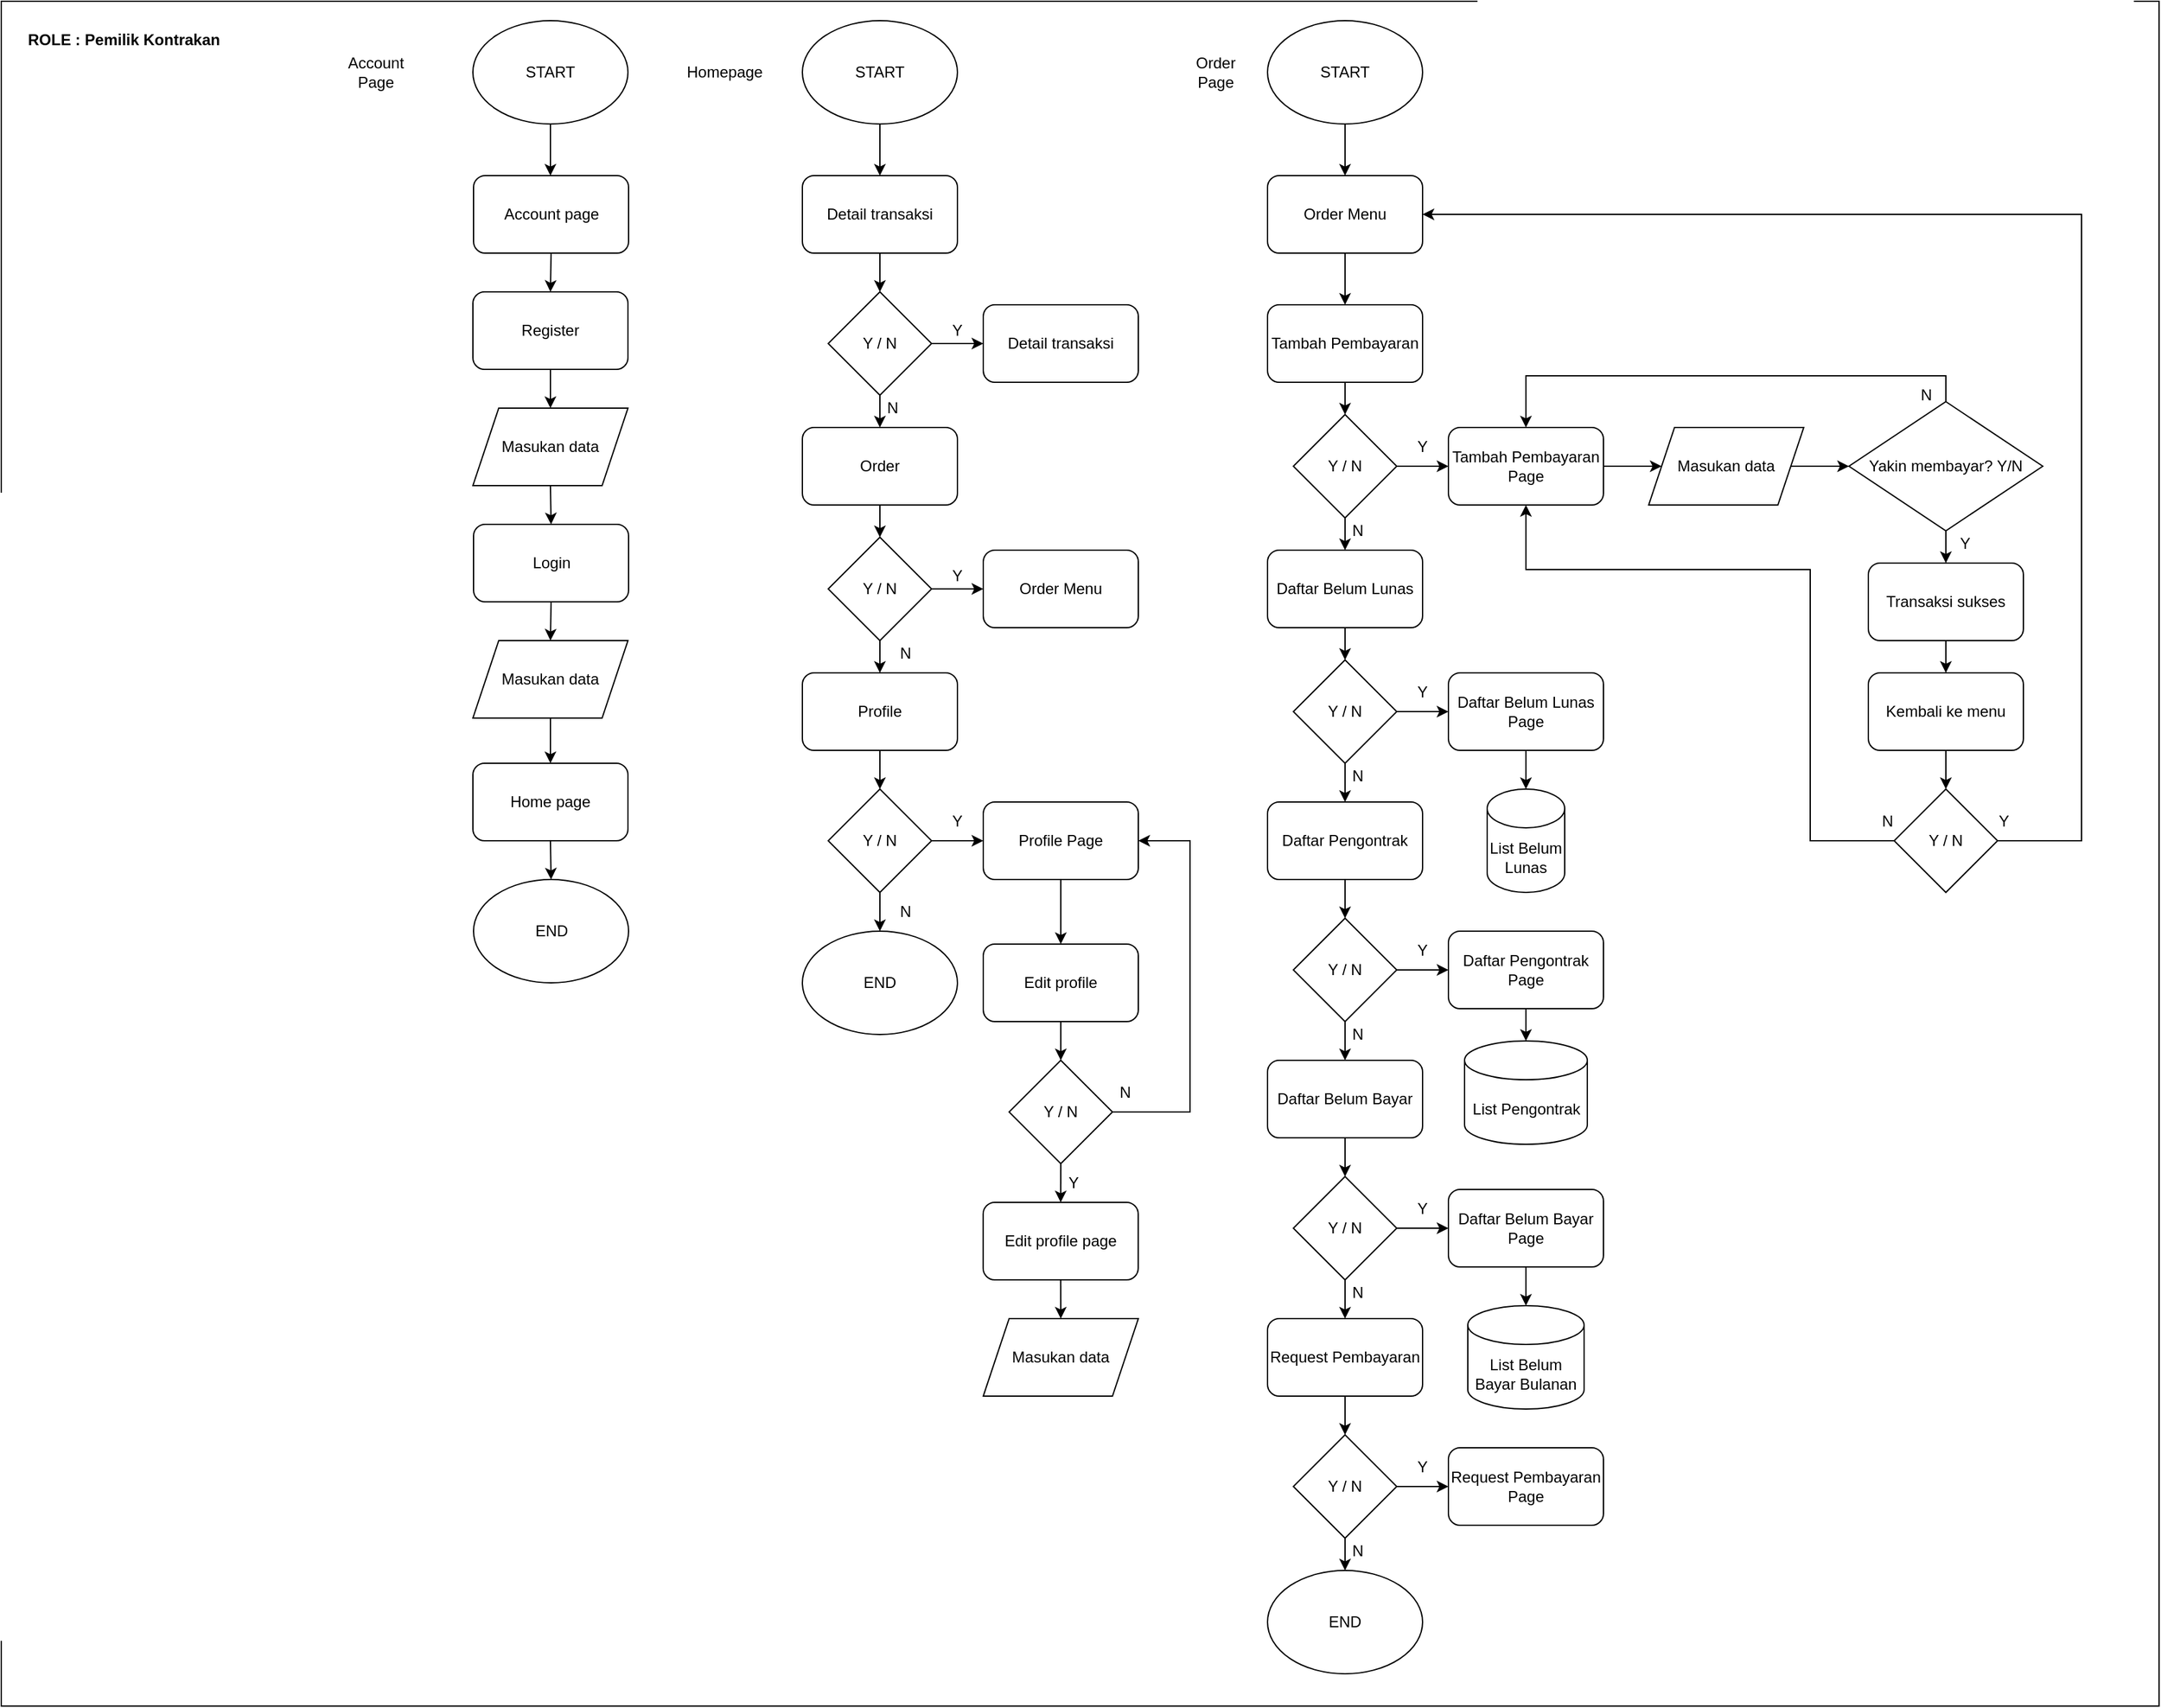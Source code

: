 <mxfile version="20.6.0" type="github" pages="7">
  <diagram id="qAOIDYtpL7ArlD9ZTUBS" name="pemilik">
    <mxGraphModel dx="3555" dy="3003" grid="1" gridSize="10" guides="1" tooltips="1" connect="1" arrows="1" fold="1" page="1" pageScale="1" pageWidth="850" pageHeight="1100" math="0" shadow="0">
      <root>
        <mxCell id="0" />
        <mxCell id="1" parent="0" />
        <mxCell id="7-jmOViflyGrTAX2GrU5-1" value="" style="rounded=0;whiteSpace=wrap;html=1;" vertex="1" parent="1">
          <mxGeometry y="-160" width="1670" height="1320" as="geometry" />
        </mxCell>
        <mxCell id="Faokbp_wnjli77QlhDDz-1" style="edgeStyle=orthogonalEdgeStyle;rounded=0;orthogonalLoop=1;jettySize=auto;html=1;exitX=0.5;exitY=1;exitDx=0;exitDy=0;entryX=0.5;entryY=0;entryDx=0;entryDy=0;" edge="1" parent="1" source="Faokbp_wnjli77QlhDDz-2">
          <mxGeometry relative="1" as="geometry">
            <mxPoint x="425" y="-25" as="targetPoint" />
          </mxGeometry>
        </mxCell>
        <mxCell id="Faokbp_wnjli77QlhDDz-2" value="START" style="ellipse;whiteSpace=wrap;html=1;" vertex="1" parent="1">
          <mxGeometry x="365" y="-145" width="120" height="80" as="geometry" />
        </mxCell>
        <mxCell id="Faokbp_wnjli77QlhDDz-3" style="edgeStyle=orthogonalEdgeStyle;rounded=0;orthogonalLoop=1;jettySize=auto;html=1;exitX=0.5;exitY=1;exitDx=0;exitDy=0;entryX=0.5;entryY=0;entryDx=0;entryDy=0;" edge="1" parent="1" source="Faokbp_wnjli77QlhDDz-4" target="Faokbp_wnjli77QlhDDz-11">
          <mxGeometry relative="1" as="geometry" />
        </mxCell>
        <mxCell id="Faokbp_wnjli77QlhDDz-4" value="Register" style="rounded=1;whiteSpace=wrap;html=1;" vertex="1" parent="1">
          <mxGeometry x="365" y="65" width="120" height="60" as="geometry" />
        </mxCell>
        <mxCell id="Faokbp_wnjli77QlhDDz-5" style="edgeStyle=orthogonalEdgeStyle;rounded=0;orthogonalLoop=1;jettySize=auto;html=1;exitX=0.5;exitY=1;exitDx=0;exitDy=0;entryX=0.5;entryY=0;entryDx=0;entryDy=0;" edge="1" parent="1" source="Faokbp_wnjli77QlhDDz-6" target="Faokbp_wnjli77QlhDDz-47">
          <mxGeometry relative="1" as="geometry" />
        </mxCell>
        <mxCell id="Faokbp_wnjli77QlhDDz-6" value="Profile Page" style="rounded=1;whiteSpace=wrap;html=1;" vertex="1" parent="1">
          <mxGeometry x="760" y="460" width="120" height="60" as="geometry" />
        </mxCell>
        <mxCell id="Faokbp_wnjli77QlhDDz-7" value="&lt;b&gt;ROLE : Pemilik Kontrakan&lt;/b&gt;" style="text;html=1;strokeColor=none;fillColor=none;align=center;verticalAlign=middle;whiteSpace=wrap;rounded=0;" vertex="1" parent="1">
          <mxGeometry x="15" y="-145" width="160" height="30" as="geometry" />
        </mxCell>
        <mxCell id="Faokbp_wnjli77QlhDDz-8" style="edgeStyle=orthogonalEdgeStyle;rounded=0;orthogonalLoop=1;jettySize=auto;html=1;exitX=0.5;exitY=1;exitDx=0;exitDy=0;entryX=0.5;entryY=0;entryDx=0;entryDy=0;" edge="1" parent="1" source="Faokbp_wnjli77QlhDDz-9" target="Faokbp_wnjli77QlhDDz-4">
          <mxGeometry relative="1" as="geometry" />
        </mxCell>
        <mxCell id="Faokbp_wnjli77QlhDDz-9" value="Account page" style="rounded=1;whiteSpace=wrap;html=1;" vertex="1" parent="1">
          <mxGeometry x="365.5" y="-25" width="120" height="60" as="geometry" />
        </mxCell>
        <mxCell id="Faokbp_wnjli77QlhDDz-10" style="edgeStyle=orthogonalEdgeStyle;rounded=0;orthogonalLoop=1;jettySize=auto;html=1;exitX=0.5;exitY=1;exitDx=0;exitDy=0;entryX=0.5;entryY=0;entryDx=0;entryDy=0;" edge="1" parent="1" source="Faokbp_wnjli77QlhDDz-11" target="Faokbp_wnjli77QlhDDz-13">
          <mxGeometry relative="1" as="geometry" />
        </mxCell>
        <mxCell id="Faokbp_wnjli77QlhDDz-11" value="Masukan data" style="shape=parallelogram;perimeter=parallelogramPerimeter;whiteSpace=wrap;html=1;fixedSize=1;" vertex="1" parent="1">
          <mxGeometry x="365" y="155" width="120" height="60" as="geometry" />
        </mxCell>
        <mxCell id="Faokbp_wnjli77QlhDDz-12" style="edgeStyle=orthogonalEdgeStyle;rounded=0;orthogonalLoop=1;jettySize=auto;html=1;exitX=0.5;exitY=1;exitDx=0;exitDy=0;entryX=0.5;entryY=0;entryDx=0;entryDy=0;" edge="1" parent="1" source="Faokbp_wnjli77QlhDDz-13" target="Faokbp_wnjli77QlhDDz-15">
          <mxGeometry relative="1" as="geometry" />
        </mxCell>
        <mxCell id="Faokbp_wnjli77QlhDDz-13" value="Login" style="rounded=1;whiteSpace=wrap;html=1;" vertex="1" parent="1">
          <mxGeometry x="365.5" y="245" width="120" height="60" as="geometry" />
        </mxCell>
        <mxCell id="Faokbp_wnjli77QlhDDz-14" style="edgeStyle=orthogonalEdgeStyle;rounded=0;orthogonalLoop=1;jettySize=auto;html=1;exitX=0.5;exitY=1;exitDx=0;exitDy=0;entryX=0.5;entryY=0;entryDx=0;entryDy=0;" edge="1" parent="1" source="Faokbp_wnjli77QlhDDz-15" target="Faokbp_wnjli77QlhDDz-17">
          <mxGeometry relative="1" as="geometry" />
        </mxCell>
        <mxCell id="Faokbp_wnjli77QlhDDz-15" value="Masukan data" style="shape=parallelogram;perimeter=parallelogramPerimeter;whiteSpace=wrap;html=1;fixedSize=1;" vertex="1" parent="1">
          <mxGeometry x="365" y="335" width="120" height="60" as="geometry" />
        </mxCell>
        <mxCell id="Faokbp_wnjli77QlhDDz-16" style="edgeStyle=orthogonalEdgeStyle;rounded=0;orthogonalLoop=1;jettySize=auto;html=1;exitX=0.5;exitY=1;exitDx=0;exitDy=0;entryX=0.5;entryY=0;entryDx=0;entryDy=0;" edge="1" parent="1" source="Faokbp_wnjli77QlhDDz-17" target="Faokbp_wnjli77QlhDDz-56">
          <mxGeometry relative="1" as="geometry" />
        </mxCell>
        <mxCell id="Faokbp_wnjli77QlhDDz-17" value="Home page" style="rounded=1;whiteSpace=wrap;html=1;" vertex="1" parent="1">
          <mxGeometry x="365" y="430" width="120" height="60" as="geometry" />
        </mxCell>
        <mxCell id="Faokbp_wnjli77QlhDDz-18" style="edgeStyle=orthogonalEdgeStyle;rounded=0;orthogonalLoop=1;jettySize=auto;html=1;exitX=0.5;exitY=1;exitDx=0;exitDy=0;entryX=0.5;entryY=0;entryDx=0;entryDy=0;" edge="1" parent="1" source="Faokbp_wnjli77QlhDDz-19" target="Faokbp_wnjli77QlhDDz-24">
          <mxGeometry relative="1" as="geometry" />
        </mxCell>
        <mxCell id="Faokbp_wnjli77QlhDDz-19" value="Detail transaksi" style="rounded=1;whiteSpace=wrap;html=1;" vertex="1" parent="1">
          <mxGeometry x="620" y="-25" width="120" height="60" as="geometry" />
        </mxCell>
        <mxCell id="Faokbp_wnjli77QlhDDz-20" style="edgeStyle=orthogonalEdgeStyle;rounded=0;orthogonalLoop=1;jettySize=auto;html=1;exitX=0.5;exitY=1;exitDx=0;exitDy=0;entryX=0.5;entryY=0;entryDx=0;entryDy=0;" edge="1" parent="1" source="Faokbp_wnjli77QlhDDz-21" target="Faokbp_wnjli77QlhDDz-19">
          <mxGeometry relative="1" as="geometry" />
        </mxCell>
        <mxCell id="Faokbp_wnjli77QlhDDz-21" value="START" style="ellipse;whiteSpace=wrap;html=1;" vertex="1" parent="1">
          <mxGeometry x="620" y="-145" width="120" height="80" as="geometry" />
        </mxCell>
        <mxCell id="Faokbp_wnjli77QlhDDz-22" style="edgeStyle=orthogonalEdgeStyle;rounded=0;orthogonalLoop=1;jettySize=auto;html=1;exitX=1;exitY=0.5;exitDx=0;exitDy=0;entryX=0;entryY=0.5;entryDx=0;entryDy=0;" edge="1" parent="1" source="Faokbp_wnjli77QlhDDz-24" target="Faokbp_wnjli77QlhDDz-25">
          <mxGeometry relative="1" as="geometry" />
        </mxCell>
        <mxCell id="Faokbp_wnjli77QlhDDz-23" style="edgeStyle=orthogonalEdgeStyle;rounded=0;orthogonalLoop=1;jettySize=auto;html=1;exitX=0.5;exitY=1;exitDx=0;exitDy=0;entryX=0.5;entryY=0;entryDx=0;entryDy=0;" edge="1" parent="1" source="Faokbp_wnjli77QlhDDz-24" target="Faokbp_wnjli77QlhDDz-28">
          <mxGeometry relative="1" as="geometry" />
        </mxCell>
        <mxCell id="Faokbp_wnjli77QlhDDz-24" value="Y / N" style="rhombus;whiteSpace=wrap;html=1;" vertex="1" parent="1">
          <mxGeometry x="640" y="65" width="80" height="80" as="geometry" />
        </mxCell>
        <mxCell id="Faokbp_wnjli77QlhDDz-25" value="Detail transaksi" style="rounded=1;whiteSpace=wrap;html=1;" vertex="1" parent="1">
          <mxGeometry x="760" y="75" width="120" height="60" as="geometry" />
        </mxCell>
        <mxCell id="Faokbp_wnjli77QlhDDz-26" value="Y" style="text;html=1;strokeColor=none;fillColor=none;align=center;verticalAlign=middle;whiteSpace=wrap;rounded=0;" vertex="1" parent="1">
          <mxGeometry x="710" y="80" width="60" height="30" as="geometry" />
        </mxCell>
        <mxCell id="Faokbp_wnjli77QlhDDz-27" style="edgeStyle=orthogonalEdgeStyle;rounded=0;orthogonalLoop=1;jettySize=auto;html=1;exitX=0.5;exitY=1;exitDx=0;exitDy=0;entryX=0.5;entryY=0;entryDx=0;entryDy=0;" edge="1" parent="1" source="Faokbp_wnjli77QlhDDz-28" target="Faokbp_wnjli77QlhDDz-31">
          <mxGeometry relative="1" as="geometry" />
        </mxCell>
        <mxCell id="Faokbp_wnjli77QlhDDz-28" value="Order" style="rounded=1;whiteSpace=wrap;html=1;" vertex="1" parent="1">
          <mxGeometry x="620" y="170" width="120" height="60" as="geometry" />
        </mxCell>
        <mxCell id="Faokbp_wnjli77QlhDDz-29" style="edgeStyle=orthogonalEdgeStyle;rounded=0;orthogonalLoop=1;jettySize=auto;html=1;exitX=1;exitY=0.5;exitDx=0;exitDy=0;entryX=0;entryY=0.5;entryDx=0;entryDy=0;" edge="1" parent="1" source="Faokbp_wnjli77QlhDDz-31" target="Faokbp_wnjli77QlhDDz-32">
          <mxGeometry relative="1" as="geometry" />
        </mxCell>
        <mxCell id="Faokbp_wnjli77QlhDDz-30" style="edgeStyle=orthogonalEdgeStyle;rounded=0;orthogonalLoop=1;jettySize=auto;html=1;exitX=0.5;exitY=1;exitDx=0;exitDy=0;entryX=0.5;entryY=0;entryDx=0;entryDy=0;" edge="1" parent="1" source="Faokbp_wnjli77QlhDDz-31" target="Faokbp_wnjli77QlhDDz-36">
          <mxGeometry relative="1" as="geometry" />
        </mxCell>
        <mxCell id="Faokbp_wnjli77QlhDDz-31" value="Y / N" style="rhombus;whiteSpace=wrap;html=1;" vertex="1" parent="1">
          <mxGeometry x="640" y="255" width="80" height="80" as="geometry" />
        </mxCell>
        <mxCell id="Faokbp_wnjli77QlhDDz-32" value="Order Menu" style="rounded=1;whiteSpace=wrap;html=1;" vertex="1" parent="1">
          <mxGeometry x="760" y="265" width="120" height="60" as="geometry" />
        </mxCell>
        <mxCell id="Faokbp_wnjli77QlhDDz-33" value="Account Page" style="text;html=1;strokeColor=none;fillColor=none;align=center;verticalAlign=middle;whiteSpace=wrap;rounded=0;" vertex="1" parent="1">
          <mxGeometry x="260" y="-120" width="60" height="30" as="geometry" />
        </mxCell>
        <mxCell id="Faokbp_wnjli77QlhDDz-34" value="Homepage" style="text;html=1;strokeColor=none;fillColor=none;align=center;verticalAlign=middle;whiteSpace=wrap;rounded=0;" vertex="1" parent="1">
          <mxGeometry x="530" y="-120" width="60" height="30" as="geometry" />
        </mxCell>
        <mxCell id="Faokbp_wnjli77QlhDDz-35" style="edgeStyle=orthogonalEdgeStyle;rounded=0;orthogonalLoop=1;jettySize=auto;html=1;exitX=0.5;exitY=1;exitDx=0;exitDy=0;entryX=0.5;entryY=0;entryDx=0;entryDy=0;" edge="1" parent="1" source="Faokbp_wnjli77QlhDDz-36" target="Faokbp_wnjli77QlhDDz-39">
          <mxGeometry relative="1" as="geometry" />
        </mxCell>
        <mxCell id="Faokbp_wnjli77QlhDDz-36" value="Profile" style="rounded=1;whiteSpace=wrap;html=1;" vertex="1" parent="1">
          <mxGeometry x="620" y="360" width="120" height="60" as="geometry" />
        </mxCell>
        <mxCell id="Faokbp_wnjli77QlhDDz-37" style="edgeStyle=orthogonalEdgeStyle;rounded=0;orthogonalLoop=1;jettySize=auto;html=1;exitX=1;exitY=0.5;exitDx=0;exitDy=0;entryX=0;entryY=0.5;entryDx=0;entryDy=0;" edge="1" parent="1" source="Faokbp_wnjli77QlhDDz-39" target="Faokbp_wnjli77QlhDDz-6">
          <mxGeometry relative="1" as="geometry" />
        </mxCell>
        <mxCell id="Faokbp_wnjli77QlhDDz-38" style="edgeStyle=orthogonalEdgeStyle;rounded=0;orthogonalLoop=1;jettySize=auto;html=1;exitX=0.5;exitY=1;exitDx=0;exitDy=0;entryX=0.5;entryY=0;entryDx=0;entryDy=0;" edge="1" parent="1" source="Faokbp_wnjli77QlhDDz-39" target="Faokbp_wnjli77QlhDDz-45">
          <mxGeometry relative="1" as="geometry" />
        </mxCell>
        <mxCell id="Faokbp_wnjli77QlhDDz-39" value="Y / N" style="rhombus;whiteSpace=wrap;html=1;" vertex="1" parent="1">
          <mxGeometry x="640" y="450" width="80" height="80" as="geometry" />
        </mxCell>
        <mxCell id="Faokbp_wnjli77QlhDDz-40" value="Y" style="text;html=1;strokeColor=none;fillColor=none;align=center;verticalAlign=middle;whiteSpace=wrap;rounded=0;" vertex="1" parent="1">
          <mxGeometry x="710" y="270" width="60" height="30" as="geometry" />
        </mxCell>
        <mxCell id="Faokbp_wnjli77QlhDDz-41" value="Y" style="text;html=1;strokeColor=none;fillColor=none;align=center;verticalAlign=middle;whiteSpace=wrap;rounded=0;" vertex="1" parent="1">
          <mxGeometry x="710" y="460" width="60" height="30" as="geometry" />
        </mxCell>
        <mxCell id="Faokbp_wnjli77QlhDDz-42" value="N" style="text;html=1;strokeColor=none;fillColor=none;align=center;verticalAlign=middle;whiteSpace=wrap;rounded=0;" vertex="1" parent="1">
          <mxGeometry x="660" y="140" width="60" height="30" as="geometry" />
        </mxCell>
        <mxCell id="Faokbp_wnjli77QlhDDz-43" value="N" style="text;html=1;strokeColor=none;fillColor=none;align=center;verticalAlign=middle;whiteSpace=wrap;rounded=0;" vertex="1" parent="1">
          <mxGeometry x="670" y="330" width="60" height="30" as="geometry" />
        </mxCell>
        <mxCell id="Faokbp_wnjli77QlhDDz-44" value="N" style="text;html=1;strokeColor=none;fillColor=none;align=center;verticalAlign=middle;whiteSpace=wrap;rounded=0;" vertex="1" parent="1">
          <mxGeometry x="670" y="530" width="60" height="30" as="geometry" />
        </mxCell>
        <mxCell id="Faokbp_wnjli77QlhDDz-45" value="END" style="ellipse;whiteSpace=wrap;html=1;" vertex="1" parent="1">
          <mxGeometry x="620" y="560" width="120" height="80" as="geometry" />
        </mxCell>
        <mxCell id="Faokbp_wnjli77QlhDDz-46" style="edgeStyle=orthogonalEdgeStyle;rounded=0;orthogonalLoop=1;jettySize=auto;html=1;exitX=0.5;exitY=1;exitDx=0;exitDy=0;entryX=0.5;entryY=0;entryDx=0;entryDy=0;" edge="1" parent="1" source="Faokbp_wnjli77QlhDDz-47" target="Faokbp_wnjli77QlhDDz-50">
          <mxGeometry relative="1" as="geometry" />
        </mxCell>
        <mxCell id="Faokbp_wnjli77QlhDDz-47" value="Edit profile" style="rounded=1;whiteSpace=wrap;html=1;" vertex="1" parent="1">
          <mxGeometry x="760" y="570" width="120" height="60" as="geometry" />
        </mxCell>
        <mxCell id="Faokbp_wnjli77QlhDDz-48" style="edgeStyle=orthogonalEdgeStyle;rounded=0;orthogonalLoop=1;jettySize=auto;html=1;exitX=0.5;exitY=1;exitDx=0;exitDy=0;entryX=0.5;entryY=0;entryDx=0;entryDy=0;" edge="1" parent="1" source="Faokbp_wnjli77QlhDDz-50" target="Faokbp_wnjli77QlhDDz-52">
          <mxGeometry relative="1" as="geometry" />
        </mxCell>
        <mxCell id="Faokbp_wnjli77QlhDDz-49" style="edgeStyle=orthogonalEdgeStyle;rounded=0;orthogonalLoop=1;jettySize=auto;html=1;exitX=1;exitY=0.5;exitDx=0;exitDy=0;entryX=1;entryY=0.5;entryDx=0;entryDy=0;" edge="1" parent="1" source="Faokbp_wnjli77QlhDDz-50" target="Faokbp_wnjli77QlhDDz-6">
          <mxGeometry relative="1" as="geometry">
            <Array as="points">
              <mxPoint x="920" y="700" />
              <mxPoint x="920" y="490" />
            </Array>
          </mxGeometry>
        </mxCell>
        <mxCell id="Faokbp_wnjli77QlhDDz-50" value="Y / N" style="rhombus;whiteSpace=wrap;html=1;" vertex="1" parent="1">
          <mxGeometry x="780" y="660" width="80" height="80" as="geometry" />
        </mxCell>
        <mxCell id="Faokbp_wnjli77QlhDDz-51" style="edgeStyle=orthogonalEdgeStyle;rounded=0;orthogonalLoop=1;jettySize=auto;html=1;exitX=0.5;exitY=1;exitDx=0;exitDy=0;entryX=0.5;entryY=0;entryDx=0;entryDy=0;" edge="1" parent="1" source="Faokbp_wnjli77QlhDDz-52" target="Faokbp_wnjli77QlhDDz-55">
          <mxGeometry relative="1" as="geometry" />
        </mxCell>
        <mxCell id="Faokbp_wnjli77QlhDDz-52" value="Edit profile page" style="rounded=1;whiteSpace=wrap;html=1;" vertex="1" parent="1">
          <mxGeometry x="759.91" y="770" width="120" height="60" as="geometry" />
        </mxCell>
        <mxCell id="Faokbp_wnjli77QlhDDz-53" value="Y" style="text;html=1;strokeColor=none;fillColor=none;align=center;verticalAlign=middle;whiteSpace=wrap;rounded=0;" vertex="1" parent="1">
          <mxGeometry x="800" y="740" width="60" height="30" as="geometry" />
        </mxCell>
        <mxCell id="Faokbp_wnjli77QlhDDz-54" value="N" style="text;html=1;strokeColor=none;fillColor=none;align=center;verticalAlign=middle;whiteSpace=wrap;rounded=0;" vertex="1" parent="1">
          <mxGeometry x="840" y="670" width="60" height="30" as="geometry" />
        </mxCell>
        <mxCell id="Faokbp_wnjli77QlhDDz-55" value="Masukan data" style="shape=parallelogram;perimeter=parallelogramPerimeter;whiteSpace=wrap;html=1;fixedSize=1;" vertex="1" parent="1">
          <mxGeometry x="760" y="860" width="120" height="60" as="geometry" />
        </mxCell>
        <mxCell id="Faokbp_wnjli77QlhDDz-56" value="END" style="ellipse;whiteSpace=wrap;html=1;" vertex="1" parent="1">
          <mxGeometry x="365.5" y="520" width="120" height="80" as="geometry" />
        </mxCell>
        <mxCell id="Faokbp_wnjli77QlhDDz-57" style="edgeStyle=orthogonalEdgeStyle;rounded=0;orthogonalLoop=1;jettySize=auto;html=1;exitX=0.5;exitY=1;exitDx=0;exitDy=0;entryX=0.5;entryY=0;entryDx=0;entryDy=0;" edge="1" parent="1" source="Faokbp_wnjli77QlhDDz-58" target="Faokbp_wnjli77QlhDDz-60">
          <mxGeometry relative="1" as="geometry" />
        </mxCell>
        <mxCell id="Faokbp_wnjli77QlhDDz-58" value="START" style="ellipse;whiteSpace=wrap;html=1;" vertex="1" parent="1">
          <mxGeometry x="980" y="-145" width="120" height="80" as="geometry" />
        </mxCell>
        <mxCell id="Faokbp_wnjli77QlhDDz-59" style="edgeStyle=orthogonalEdgeStyle;rounded=0;orthogonalLoop=1;jettySize=auto;html=1;exitX=0.5;exitY=1;exitDx=0;exitDy=0;entryX=0.5;entryY=0;entryDx=0;entryDy=0;" edge="1" parent="1" source="Faokbp_wnjli77QlhDDz-60" target="Faokbp_wnjli77QlhDDz-62">
          <mxGeometry relative="1" as="geometry" />
        </mxCell>
        <mxCell id="Faokbp_wnjli77QlhDDz-60" value="Order Menu" style="rounded=1;whiteSpace=wrap;html=1;" vertex="1" parent="1">
          <mxGeometry x="980" y="-25" width="120" height="60" as="geometry" />
        </mxCell>
        <mxCell id="Faokbp_wnjli77QlhDDz-61" style="edgeStyle=orthogonalEdgeStyle;rounded=0;orthogonalLoop=1;jettySize=auto;html=1;exitX=0.5;exitY=1;exitDx=0;exitDy=0;entryX=0.5;entryY=0;entryDx=0;entryDy=0;" edge="1" parent="1" source="Faokbp_wnjli77QlhDDz-62" target="Faokbp_wnjli77QlhDDz-65">
          <mxGeometry relative="1" as="geometry" />
        </mxCell>
        <mxCell id="Faokbp_wnjli77QlhDDz-62" value="Tambah Pembayaran" style="rounded=1;whiteSpace=wrap;html=1;" vertex="1" parent="1">
          <mxGeometry x="980" y="75" width="120" height="60" as="geometry" />
        </mxCell>
        <mxCell id="Faokbp_wnjli77QlhDDz-63" style="edgeStyle=orthogonalEdgeStyle;rounded=0;orthogonalLoop=1;jettySize=auto;html=1;exitX=1;exitY=0.5;exitDx=0;exitDy=0;entryX=0;entryY=0.5;entryDx=0;entryDy=0;" edge="1" parent="1" source="Faokbp_wnjli77QlhDDz-65" target="Faokbp_wnjli77QlhDDz-73">
          <mxGeometry relative="1" as="geometry" />
        </mxCell>
        <mxCell id="Faokbp_wnjli77QlhDDz-64" style="edgeStyle=orthogonalEdgeStyle;rounded=0;orthogonalLoop=1;jettySize=auto;html=1;exitX=0.5;exitY=1;exitDx=0;exitDy=0;entryX=0.5;entryY=0;entryDx=0;entryDy=0;" edge="1" parent="1" source="Faokbp_wnjli77QlhDDz-65" target="Faokbp_wnjli77QlhDDz-75">
          <mxGeometry relative="1" as="geometry" />
        </mxCell>
        <mxCell id="Faokbp_wnjli77QlhDDz-65" value="Y / N" style="rhombus;whiteSpace=wrap;html=1;" vertex="1" parent="1">
          <mxGeometry x="1000" y="160" width="80" height="80" as="geometry" />
        </mxCell>
        <mxCell id="Faokbp_wnjli77QlhDDz-66" style="edgeStyle=orthogonalEdgeStyle;rounded=0;orthogonalLoop=1;jettySize=auto;html=1;exitX=0.5;exitY=1;exitDx=0;exitDy=0;entryX=0.5;entryY=0;entryDx=0;entryDy=0;" edge="1" parent="1" source="Faokbp_wnjli77QlhDDz-67" target="Faokbp_wnjli77QlhDDz-85">
          <mxGeometry relative="1" as="geometry" />
        </mxCell>
        <mxCell id="Faokbp_wnjli77QlhDDz-67" value="Daftar Pengontrak" style="rounded=1;whiteSpace=wrap;html=1;" vertex="1" parent="1">
          <mxGeometry x="980" y="460" width="120" height="60" as="geometry" />
        </mxCell>
        <mxCell id="Faokbp_wnjli77QlhDDz-68" style="edgeStyle=orthogonalEdgeStyle;rounded=0;orthogonalLoop=1;jettySize=auto;html=1;exitX=0.5;exitY=1;exitDx=0;exitDy=0;entryX=0.5;entryY=0;entryDx=0;entryDy=0;" edge="1" parent="1" source="Faokbp_wnjli77QlhDDz-69" target="Faokbp_wnjli77QlhDDz-88">
          <mxGeometry relative="1" as="geometry" />
        </mxCell>
        <mxCell id="Faokbp_wnjli77QlhDDz-69" value="Daftar Belum Bayar" style="rounded=1;whiteSpace=wrap;html=1;" vertex="1" parent="1">
          <mxGeometry x="980" y="660" width="120" height="60" as="geometry" />
        </mxCell>
        <mxCell id="Faokbp_wnjli77QlhDDz-70" style="edgeStyle=orthogonalEdgeStyle;rounded=0;orthogonalLoop=1;jettySize=auto;html=1;exitX=0.5;exitY=1;exitDx=0;exitDy=0;entryX=0.5;entryY=0;entryDx=0;entryDy=0;" edge="1" parent="1" source="Faokbp_wnjli77QlhDDz-71" target="Faokbp_wnjli77QlhDDz-93">
          <mxGeometry relative="1" as="geometry" />
        </mxCell>
        <mxCell id="Faokbp_wnjli77QlhDDz-71" value="Request Pembayaran" style="rounded=1;whiteSpace=wrap;html=1;" vertex="1" parent="1">
          <mxGeometry x="980" y="860" width="120" height="60" as="geometry" />
        </mxCell>
        <mxCell id="Faokbp_wnjli77QlhDDz-72" style="edgeStyle=orthogonalEdgeStyle;rounded=0;orthogonalLoop=1;jettySize=auto;html=1;exitX=1;exitY=0.5;exitDx=0;exitDy=0;entryX=0;entryY=0.5;entryDx=0;entryDy=0;" edge="1" parent="1" source="Faokbp_wnjli77QlhDDz-73" target="Faokbp_wnjli77QlhDDz-111">
          <mxGeometry relative="1" as="geometry" />
        </mxCell>
        <mxCell id="Faokbp_wnjli77QlhDDz-73" value="Tambah Pembayaran Page" style="rounded=1;whiteSpace=wrap;html=1;" vertex="1" parent="1">
          <mxGeometry x="1120" y="170" width="120" height="60" as="geometry" />
        </mxCell>
        <mxCell id="Faokbp_wnjli77QlhDDz-74" style="edgeStyle=orthogonalEdgeStyle;rounded=0;orthogonalLoop=1;jettySize=auto;html=1;exitX=0.5;exitY=1;exitDx=0;exitDy=0;entryX=0.5;entryY=0;entryDx=0;entryDy=0;" edge="1" parent="1" source="Faokbp_wnjli77QlhDDz-75" target="Faokbp_wnjli77QlhDDz-78">
          <mxGeometry relative="1" as="geometry" />
        </mxCell>
        <mxCell id="Faokbp_wnjli77QlhDDz-75" value="Daftar Belum Lunas" style="rounded=1;whiteSpace=wrap;html=1;" vertex="1" parent="1">
          <mxGeometry x="980" y="265" width="120" height="60" as="geometry" />
        </mxCell>
        <mxCell id="Faokbp_wnjli77QlhDDz-76" style="edgeStyle=orthogonalEdgeStyle;rounded=0;orthogonalLoop=1;jettySize=auto;html=1;exitX=1;exitY=0.5;exitDx=0;exitDy=0;entryX=0;entryY=0.5;entryDx=0;entryDy=0;" edge="1" parent="1" source="Faokbp_wnjli77QlhDDz-78" target="Faokbp_wnjli77QlhDDz-80">
          <mxGeometry relative="1" as="geometry" />
        </mxCell>
        <mxCell id="Faokbp_wnjli77QlhDDz-77" style="edgeStyle=orthogonalEdgeStyle;rounded=0;orthogonalLoop=1;jettySize=auto;html=1;exitX=0.5;exitY=1;exitDx=0;exitDy=0;entryX=0.5;entryY=0;entryDx=0;entryDy=0;" edge="1" parent="1" source="Faokbp_wnjli77QlhDDz-78" target="Faokbp_wnjli77QlhDDz-67">
          <mxGeometry relative="1" as="geometry" />
        </mxCell>
        <mxCell id="Faokbp_wnjli77QlhDDz-78" value="Y / N" style="rhombus;whiteSpace=wrap;html=1;" vertex="1" parent="1">
          <mxGeometry x="1000" y="350" width="80" height="80" as="geometry" />
        </mxCell>
        <mxCell id="Faokbp_wnjli77QlhDDz-79" style="edgeStyle=orthogonalEdgeStyle;rounded=0;orthogonalLoop=1;jettySize=auto;html=1;exitX=0.5;exitY=1;exitDx=0;exitDy=0;entryX=0.5;entryY=0;entryDx=0;entryDy=0;entryPerimeter=0;" edge="1" parent="1" source="Faokbp_wnjli77QlhDDz-80" target="Faokbp_wnjli77QlhDDz-107">
          <mxGeometry relative="1" as="geometry" />
        </mxCell>
        <mxCell id="Faokbp_wnjli77QlhDDz-80" value="Daftar Belum Lunas Page" style="rounded=1;whiteSpace=wrap;html=1;" vertex="1" parent="1">
          <mxGeometry x="1120" y="360" width="120" height="60" as="geometry" />
        </mxCell>
        <mxCell id="Faokbp_wnjli77QlhDDz-81" style="edgeStyle=orthogonalEdgeStyle;rounded=0;orthogonalLoop=1;jettySize=auto;html=1;exitX=0.5;exitY=1;exitDx=0;exitDy=0;entryX=0.5;entryY=0;entryDx=0;entryDy=0;entryPerimeter=0;" edge="1" parent="1" source="Faokbp_wnjli77QlhDDz-82" target="Faokbp_wnjli77QlhDDz-108">
          <mxGeometry relative="1" as="geometry" />
        </mxCell>
        <mxCell id="Faokbp_wnjli77QlhDDz-82" value="Daftar Pengontrak Page" style="rounded=1;whiteSpace=wrap;html=1;" vertex="1" parent="1">
          <mxGeometry x="1120" y="560" width="120" height="60" as="geometry" />
        </mxCell>
        <mxCell id="Faokbp_wnjli77QlhDDz-83" style="edgeStyle=orthogonalEdgeStyle;rounded=0;orthogonalLoop=1;jettySize=auto;html=1;exitX=1;exitY=0.5;exitDx=0;exitDy=0;entryX=0;entryY=0.5;entryDx=0;entryDy=0;" edge="1" parent="1" source="Faokbp_wnjli77QlhDDz-85" target="Faokbp_wnjli77QlhDDz-82">
          <mxGeometry relative="1" as="geometry" />
        </mxCell>
        <mxCell id="Faokbp_wnjli77QlhDDz-84" style="edgeStyle=orthogonalEdgeStyle;rounded=0;orthogonalLoop=1;jettySize=auto;html=1;exitX=0.5;exitY=1;exitDx=0;exitDy=0;entryX=0.5;entryY=0;entryDx=0;entryDy=0;" edge="1" parent="1" source="Faokbp_wnjli77QlhDDz-85" target="Faokbp_wnjli77QlhDDz-69">
          <mxGeometry relative="1" as="geometry" />
        </mxCell>
        <mxCell id="Faokbp_wnjli77QlhDDz-85" value="Y / N" style="rhombus;whiteSpace=wrap;html=1;" vertex="1" parent="1">
          <mxGeometry x="1000" y="550" width="80" height="80" as="geometry" />
        </mxCell>
        <mxCell id="Faokbp_wnjli77QlhDDz-86" style="edgeStyle=orthogonalEdgeStyle;rounded=0;orthogonalLoop=1;jettySize=auto;html=1;exitX=1;exitY=0.5;exitDx=0;exitDy=0;entryX=0;entryY=0.5;entryDx=0;entryDy=0;" edge="1" parent="1" source="Faokbp_wnjli77QlhDDz-88" target="Faokbp_wnjli77QlhDDz-90">
          <mxGeometry relative="1" as="geometry" />
        </mxCell>
        <mxCell id="Faokbp_wnjli77QlhDDz-87" style="edgeStyle=orthogonalEdgeStyle;rounded=0;orthogonalLoop=1;jettySize=auto;html=1;exitX=0.5;exitY=1;exitDx=0;exitDy=0;entryX=0.5;entryY=0;entryDx=0;entryDy=0;" edge="1" parent="1" source="Faokbp_wnjli77QlhDDz-88" target="Faokbp_wnjli77QlhDDz-71">
          <mxGeometry relative="1" as="geometry" />
        </mxCell>
        <mxCell id="Faokbp_wnjli77QlhDDz-88" value="Y / N" style="rhombus;whiteSpace=wrap;html=1;" vertex="1" parent="1">
          <mxGeometry x="1000" y="750" width="80" height="80" as="geometry" />
        </mxCell>
        <mxCell id="Faokbp_wnjli77QlhDDz-89" style="edgeStyle=orthogonalEdgeStyle;rounded=0;orthogonalLoop=1;jettySize=auto;html=1;exitX=0.5;exitY=1;exitDx=0;exitDy=0;entryX=0.5;entryY=0;entryDx=0;entryDy=0;entryPerimeter=0;" edge="1" parent="1" source="Faokbp_wnjli77QlhDDz-90" target="Faokbp_wnjli77QlhDDz-109">
          <mxGeometry relative="1" as="geometry" />
        </mxCell>
        <mxCell id="Faokbp_wnjli77QlhDDz-90" value="Daftar Belum Bayar Page" style="rounded=1;whiteSpace=wrap;html=1;" vertex="1" parent="1">
          <mxGeometry x="1120" y="760" width="120" height="60" as="geometry" />
        </mxCell>
        <mxCell id="Faokbp_wnjli77QlhDDz-91" style="edgeStyle=orthogonalEdgeStyle;rounded=0;orthogonalLoop=1;jettySize=auto;html=1;exitX=1;exitY=0.5;exitDx=0;exitDy=0;entryX=0;entryY=0.5;entryDx=0;entryDy=0;" edge="1" parent="1" source="Faokbp_wnjli77QlhDDz-93" target="Faokbp_wnjli77QlhDDz-94">
          <mxGeometry relative="1" as="geometry" />
        </mxCell>
        <mxCell id="Faokbp_wnjli77QlhDDz-92" style="edgeStyle=orthogonalEdgeStyle;rounded=0;orthogonalLoop=1;jettySize=auto;html=1;exitX=0.5;exitY=1;exitDx=0;exitDy=0;entryX=0.5;entryY=0;entryDx=0;entryDy=0;" edge="1" parent="1" source="Faokbp_wnjli77QlhDDz-93" target="Faokbp_wnjli77QlhDDz-105">
          <mxGeometry relative="1" as="geometry" />
        </mxCell>
        <mxCell id="Faokbp_wnjli77QlhDDz-93" value="Y / N" style="rhombus;whiteSpace=wrap;html=1;" vertex="1" parent="1">
          <mxGeometry x="1000" y="950" width="80" height="80" as="geometry" />
        </mxCell>
        <mxCell id="Faokbp_wnjli77QlhDDz-94" value="Request Pembayaran Page" style="rounded=1;whiteSpace=wrap;html=1;" vertex="1" parent="1">
          <mxGeometry x="1120" y="960" width="120" height="60" as="geometry" />
        </mxCell>
        <mxCell id="Faokbp_wnjli77QlhDDz-95" value="Y" style="text;html=1;strokeColor=none;fillColor=none;align=center;verticalAlign=middle;whiteSpace=wrap;rounded=0;" vertex="1" parent="1">
          <mxGeometry x="1070" y="170" width="60" height="30" as="geometry" />
        </mxCell>
        <mxCell id="Faokbp_wnjli77QlhDDz-96" value="N" style="text;html=1;strokeColor=none;fillColor=none;align=center;verticalAlign=middle;whiteSpace=wrap;rounded=0;" vertex="1" parent="1">
          <mxGeometry x="1020" y="235" width="60" height="30" as="geometry" />
        </mxCell>
        <mxCell id="Faokbp_wnjli77QlhDDz-97" value="Y" style="text;html=1;strokeColor=none;fillColor=none;align=center;verticalAlign=middle;whiteSpace=wrap;rounded=0;" vertex="1" parent="1">
          <mxGeometry x="1070" y="360" width="60" height="30" as="geometry" />
        </mxCell>
        <mxCell id="Faokbp_wnjli77QlhDDz-98" value="N" style="text;html=1;strokeColor=none;fillColor=none;align=center;verticalAlign=middle;whiteSpace=wrap;rounded=0;" vertex="1" parent="1">
          <mxGeometry x="1020" y="425" width="60" height="30" as="geometry" />
        </mxCell>
        <mxCell id="Faokbp_wnjli77QlhDDz-99" value="Y" style="text;html=1;strokeColor=none;fillColor=none;align=center;verticalAlign=middle;whiteSpace=wrap;rounded=0;" vertex="1" parent="1">
          <mxGeometry x="1070" y="560" width="60" height="30" as="geometry" />
        </mxCell>
        <mxCell id="Faokbp_wnjli77QlhDDz-100" value="N" style="text;html=1;strokeColor=none;fillColor=none;align=center;verticalAlign=middle;whiteSpace=wrap;rounded=0;" vertex="1" parent="1">
          <mxGeometry x="1020" y="625" width="60" height="30" as="geometry" />
        </mxCell>
        <mxCell id="Faokbp_wnjli77QlhDDz-101" value="Y" style="text;html=1;strokeColor=none;fillColor=none;align=center;verticalAlign=middle;whiteSpace=wrap;rounded=0;" vertex="1" parent="1">
          <mxGeometry x="1070" y="760" width="60" height="30" as="geometry" />
        </mxCell>
        <mxCell id="Faokbp_wnjli77QlhDDz-102" value="N" style="text;html=1;strokeColor=none;fillColor=none;align=center;verticalAlign=middle;whiteSpace=wrap;rounded=0;" vertex="1" parent="1">
          <mxGeometry x="1020" y="825" width="60" height="30" as="geometry" />
        </mxCell>
        <mxCell id="Faokbp_wnjli77QlhDDz-103" value="Y" style="text;html=1;strokeColor=none;fillColor=none;align=center;verticalAlign=middle;whiteSpace=wrap;rounded=0;" vertex="1" parent="1">
          <mxGeometry x="1070" y="960" width="60" height="30" as="geometry" />
        </mxCell>
        <mxCell id="Faokbp_wnjli77QlhDDz-104" value="N" style="text;html=1;strokeColor=none;fillColor=none;align=center;verticalAlign=middle;whiteSpace=wrap;rounded=0;" vertex="1" parent="1">
          <mxGeometry x="1020" y="1025" width="60" height="30" as="geometry" />
        </mxCell>
        <mxCell id="Faokbp_wnjli77QlhDDz-105" value="END" style="ellipse;whiteSpace=wrap;html=1;" vertex="1" parent="1">
          <mxGeometry x="980" y="1055" width="120" height="80" as="geometry" />
        </mxCell>
        <mxCell id="Faokbp_wnjli77QlhDDz-106" value="Order Page" style="text;html=1;strokeColor=none;fillColor=none;align=center;verticalAlign=middle;whiteSpace=wrap;rounded=0;" vertex="1" parent="1">
          <mxGeometry x="910" y="-120" width="60" height="30" as="geometry" />
        </mxCell>
        <mxCell id="Faokbp_wnjli77QlhDDz-107" value="List Belum Lunas" style="shape=cylinder3;whiteSpace=wrap;html=1;boundedLbl=1;backgroundOutline=1;size=15;" vertex="1" parent="1">
          <mxGeometry x="1150" y="450" width="60" height="80" as="geometry" />
        </mxCell>
        <mxCell id="Faokbp_wnjli77QlhDDz-108" value="List Pengontrak" style="shape=cylinder3;whiteSpace=wrap;html=1;boundedLbl=1;backgroundOutline=1;size=15;" vertex="1" parent="1">
          <mxGeometry x="1132.5" y="645" width="95" height="80" as="geometry" />
        </mxCell>
        <mxCell id="Faokbp_wnjli77QlhDDz-109" value="List Belum Bayar Bulanan" style="shape=cylinder3;whiteSpace=wrap;html=1;boundedLbl=1;backgroundOutline=1;size=15;" vertex="1" parent="1">
          <mxGeometry x="1135" y="850" width="90" height="80" as="geometry" />
        </mxCell>
        <mxCell id="Faokbp_wnjli77QlhDDz-110" style="edgeStyle=orthogonalEdgeStyle;rounded=0;orthogonalLoop=1;jettySize=auto;html=1;exitX=1;exitY=0.5;exitDx=0;exitDy=0;entryX=0;entryY=0.5;entryDx=0;entryDy=0;" edge="1" parent="1" source="Faokbp_wnjli77QlhDDz-111" target="Faokbp_wnjli77QlhDDz-114">
          <mxGeometry relative="1" as="geometry" />
        </mxCell>
        <mxCell id="Faokbp_wnjli77QlhDDz-111" value="Masukan data" style="shape=parallelogram;perimeter=parallelogramPerimeter;whiteSpace=wrap;html=1;fixedSize=1;" vertex="1" parent="1">
          <mxGeometry x="1275" y="170" width="120" height="60" as="geometry" />
        </mxCell>
        <mxCell id="Faokbp_wnjli77QlhDDz-112" style="edgeStyle=orthogonalEdgeStyle;rounded=0;orthogonalLoop=1;jettySize=auto;html=1;exitX=0.5;exitY=1;exitDx=0;exitDy=0;entryX=0.5;entryY=0;entryDx=0;entryDy=0;" edge="1" parent="1" source="Faokbp_wnjli77QlhDDz-114" target="Faokbp_wnjli77QlhDDz-116">
          <mxGeometry relative="1" as="geometry" />
        </mxCell>
        <mxCell id="Faokbp_wnjli77QlhDDz-113" style="edgeStyle=orthogonalEdgeStyle;rounded=0;orthogonalLoop=1;jettySize=auto;html=1;exitX=0.5;exitY=0;exitDx=0;exitDy=0;entryX=0.5;entryY=0;entryDx=0;entryDy=0;" edge="1" parent="1" source="Faokbp_wnjli77QlhDDz-114" target="Faokbp_wnjli77QlhDDz-73">
          <mxGeometry relative="1" as="geometry" />
        </mxCell>
        <mxCell id="Faokbp_wnjli77QlhDDz-114" value="Yakin membayar? Y/N" style="rhombus;whiteSpace=wrap;html=1;" vertex="1" parent="1">
          <mxGeometry x="1430" y="150" width="150" height="100" as="geometry" />
        </mxCell>
        <mxCell id="Faokbp_wnjli77QlhDDz-115" style="edgeStyle=orthogonalEdgeStyle;rounded=0;orthogonalLoop=1;jettySize=auto;html=1;exitX=0.5;exitY=1;exitDx=0;exitDy=0;entryX=0.5;entryY=0;entryDx=0;entryDy=0;" edge="1" parent="1" source="Faokbp_wnjli77QlhDDz-116" target="Faokbp_wnjli77QlhDDz-120">
          <mxGeometry relative="1" as="geometry" />
        </mxCell>
        <mxCell id="Faokbp_wnjli77QlhDDz-116" value="Transaksi sukses" style="rounded=1;whiteSpace=wrap;html=1;" vertex="1" parent="1">
          <mxGeometry x="1445" y="275" width="120" height="60" as="geometry" />
        </mxCell>
        <mxCell id="Faokbp_wnjli77QlhDDz-117" value="Y" style="text;html=1;strokeColor=none;fillColor=none;align=center;verticalAlign=middle;whiteSpace=wrap;rounded=0;" vertex="1" parent="1">
          <mxGeometry x="1490" y="245" width="60" height="30" as="geometry" />
        </mxCell>
        <mxCell id="Faokbp_wnjli77QlhDDz-118" value="N" style="text;html=1;strokeColor=none;fillColor=none;align=center;verticalAlign=middle;whiteSpace=wrap;rounded=0;" vertex="1" parent="1">
          <mxGeometry x="1460" y="130" width="60" height="30" as="geometry" />
        </mxCell>
        <mxCell id="Faokbp_wnjli77QlhDDz-119" style="edgeStyle=orthogonalEdgeStyle;rounded=0;orthogonalLoop=1;jettySize=auto;html=1;exitX=0.5;exitY=1;exitDx=0;exitDy=0;entryX=0.5;entryY=0;entryDx=0;entryDy=0;" edge="1" parent="1" source="Faokbp_wnjli77QlhDDz-120" target="Faokbp_wnjli77QlhDDz-123">
          <mxGeometry relative="1" as="geometry" />
        </mxCell>
        <mxCell id="Faokbp_wnjli77QlhDDz-120" value="Kembali ke menu" style="rounded=1;whiteSpace=wrap;html=1;" vertex="1" parent="1">
          <mxGeometry x="1445" y="360" width="120" height="60" as="geometry" />
        </mxCell>
        <mxCell id="Faokbp_wnjli77QlhDDz-121" style="edgeStyle=orthogonalEdgeStyle;rounded=0;orthogonalLoop=1;jettySize=auto;html=1;exitX=1;exitY=0.5;exitDx=0;exitDy=0;entryX=1;entryY=0.5;entryDx=0;entryDy=0;" edge="1" parent="1" source="Faokbp_wnjli77QlhDDz-123" target="Faokbp_wnjli77QlhDDz-60">
          <mxGeometry relative="1" as="geometry">
            <Array as="points">
              <mxPoint x="1610" y="490" />
              <mxPoint x="1610" y="5" />
            </Array>
          </mxGeometry>
        </mxCell>
        <mxCell id="Faokbp_wnjli77QlhDDz-122" style="edgeStyle=orthogonalEdgeStyle;rounded=0;orthogonalLoop=1;jettySize=auto;html=1;exitX=0;exitY=0.5;exitDx=0;exitDy=0;entryX=0.5;entryY=1;entryDx=0;entryDy=0;" edge="1" parent="1" source="Faokbp_wnjli77QlhDDz-123" target="Faokbp_wnjli77QlhDDz-73">
          <mxGeometry relative="1" as="geometry">
            <Array as="points">
              <mxPoint x="1400" y="490" />
              <mxPoint x="1400" y="280" />
              <mxPoint x="1180" y="280" />
            </Array>
          </mxGeometry>
        </mxCell>
        <mxCell id="Faokbp_wnjli77QlhDDz-123" value="Y / N" style="rhombus;whiteSpace=wrap;html=1;" vertex="1" parent="1">
          <mxGeometry x="1465" y="450" width="80" height="80" as="geometry" />
        </mxCell>
        <mxCell id="Faokbp_wnjli77QlhDDz-124" value="Y" style="text;html=1;strokeColor=none;fillColor=none;align=center;verticalAlign=middle;whiteSpace=wrap;rounded=0;" vertex="1" parent="1">
          <mxGeometry x="1520" y="460" width="60" height="30" as="geometry" />
        </mxCell>
        <mxCell id="Faokbp_wnjli77QlhDDz-125" value="N" style="text;html=1;strokeColor=none;fillColor=none;align=center;verticalAlign=middle;whiteSpace=wrap;rounded=0;" vertex="1" parent="1">
          <mxGeometry x="1430" y="460" width="60" height="30" as="geometry" />
        </mxCell>
      </root>
    </mxGraphModel>
  </diagram>
  <diagram id="3icTSeDFk1yIj-TjC4WD" name="pemilikAccount">
    <mxGraphModel dx="2585" dy="1384" grid="1" gridSize="10" guides="1" tooltips="1" connect="1" arrows="1" fold="1" page="1" pageScale="1" pageWidth="850" pageHeight="1100" math="0" shadow="0">
      <root>
        <mxCell id="0" />
        <mxCell id="1" parent="0" />
        <mxCell id="hzw2MBtW2EyFaF-dBTj2-1" value="" style="rounded=0;whiteSpace=wrap;html=1;" vertex="1" parent="1">
          <mxGeometry x="140" y="110" width="580" height="870" as="geometry" />
        </mxCell>
        <mxCell id="140SsF27nDFaFPDjI6JC-10" style="edgeStyle=orthogonalEdgeStyle;rounded=0;orthogonalLoop=1;jettySize=auto;html=1;exitX=0.5;exitY=1;exitDx=0;exitDy=0;entryX=0.5;entryY=0;entryDx=0;entryDy=0;" parent="1" source="140SsF27nDFaFPDjI6JC-1" edge="1">
          <mxGeometry relative="1" as="geometry">
            <mxPoint x="425" y="298" as="targetPoint" />
          </mxGeometry>
        </mxCell>
        <mxCell id="140SsF27nDFaFPDjI6JC-1" value="START" style="ellipse;whiteSpace=wrap;html=1;" parent="1" vertex="1">
          <mxGeometry x="365" y="178" width="120" height="80" as="geometry" />
        </mxCell>
        <mxCell id="DhSUOSGi_CC_kRII0BMi-5" style="edgeStyle=orthogonalEdgeStyle;rounded=0;orthogonalLoop=1;jettySize=auto;html=1;exitX=0.5;exitY=1;exitDx=0;exitDy=0;entryX=0.5;entryY=0;entryDx=0;entryDy=0;" parent="1" source="140SsF27nDFaFPDjI6JC-3" target="DhSUOSGi_CC_kRII0BMi-4" edge="1">
          <mxGeometry relative="1" as="geometry" />
        </mxCell>
        <mxCell id="140SsF27nDFaFPDjI6JC-3" value="Register" style="rounded=1;whiteSpace=wrap;html=1;" parent="1" vertex="1">
          <mxGeometry x="365" y="388" width="120" height="60" as="geometry" />
        </mxCell>
        <mxCell id="DhSUOSGi_CC_kRII0BMi-2" style="edgeStyle=orthogonalEdgeStyle;rounded=0;orthogonalLoop=1;jettySize=auto;html=1;exitX=0.5;exitY=1;exitDx=0;exitDy=0;entryX=0.5;entryY=0;entryDx=0;entryDy=0;" parent="1" source="DhSUOSGi_CC_kRII0BMi-1" target="140SsF27nDFaFPDjI6JC-3" edge="1">
          <mxGeometry relative="1" as="geometry" />
        </mxCell>
        <mxCell id="DhSUOSGi_CC_kRII0BMi-1" value="Account page" style="rounded=1;whiteSpace=wrap;html=1;" parent="1" vertex="1">
          <mxGeometry x="365.5" y="298" width="120" height="60" as="geometry" />
        </mxCell>
        <mxCell id="DhSUOSGi_CC_kRII0BMi-7" style="edgeStyle=orthogonalEdgeStyle;rounded=0;orthogonalLoop=1;jettySize=auto;html=1;exitX=0.5;exitY=1;exitDx=0;exitDy=0;entryX=0.5;entryY=0;entryDx=0;entryDy=0;" parent="1" source="DhSUOSGi_CC_kRII0BMi-4" target="DhSUOSGi_CC_kRII0BMi-6" edge="1">
          <mxGeometry relative="1" as="geometry" />
        </mxCell>
        <mxCell id="DhSUOSGi_CC_kRII0BMi-4" value="Masukan data" style="shape=parallelogram;perimeter=parallelogramPerimeter;whiteSpace=wrap;html=1;fixedSize=1;" parent="1" vertex="1">
          <mxGeometry x="365" y="478" width="120" height="60" as="geometry" />
        </mxCell>
        <mxCell id="DhSUOSGi_CC_kRII0BMi-9" style="edgeStyle=orthogonalEdgeStyle;rounded=0;orthogonalLoop=1;jettySize=auto;html=1;exitX=0.5;exitY=1;exitDx=0;exitDy=0;entryX=0.5;entryY=0;entryDx=0;entryDy=0;" parent="1" source="DhSUOSGi_CC_kRII0BMi-6" target="DhSUOSGi_CC_kRII0BMi-8" edge="1">
          <mxGeometry relative="1" as="geometry" />
        </mxCell>
        <mxCell id="DhSUOSGi_CC_kRII0BMi-6" value="Login" style="rounded=1;whiteSpace=wrap;html=1;" parent="1" vertex="1">
          <mxGeometry x="365.5" y="568" width="120" height="60" as="geometry" />
        </mxCell>
        <mxCell id="DhSUOSGi_CC_kRII0BMi-11" style="edgeStyle=orthogonalEdgeStyle;rounded=0;orthogonalLoop=1;jettySize=auto;html=1;exitX=0.5;exitY=1;exitDx=0;exitDy=0;entryX=0.5;entryY=0;entryDx=0;entryDy=0;" parent="1" source="DhSUOSGi_CC_kRII0BMi-8" target="DhSUOSGi_CC_kRII0BMi-10" edge="1">
          <mxGeometry relative="1" as="geometry" />
        </mxCell>
        <mxCell id="DhSUOSGi_CC_kRII0BMi-8" value="Masukan data" style="shape=parallelogram;perimeter=parallelogramPerimeter;whiteSpace=wrap;html=1;fixedSize=1;" parent="1" vertex="1">
          <mxGeometry x="365" y="658" width="120" height="60" as="geometry" />
        </mxCell>
        <mxCell id="DhSUOSGi_CC_kRII0BMi-57" style="edgeStyle=orthogonalEdgeStyle;rounded=0;orthogonalLoop=1;jettySize=auto;html=1;exitX=0.5;exitY=1;exitDx=0;exitDy=0;entryX=0.5;entryY=0;entryDx=0;entryDy=0;" parent="1" source="DhSUOSGi_CC_kRII0BMi-10" target="DhSUOSGi_CC_kRII0BMi-56" edge="1">
          <mxGeometry relative="1" as="geometry" />
        </mxCell>
        <mxCell id="DhSUOSGi_CC_kRII0BMi-10" value="Home page" style="rounded=1;whiteSpace=wrap;html=1;" parent="1" vertex="1">
          <mxGeometry x="365" y="753" width="120" height="60" as="geometry" />
        </mxCell>
        <mxCell id="DhSUOSGi_CC_kRII0BMi-27" value="Account Page" style="text;html=1;strokeColor=none;fillColor=none;align=center;verticalAlign=middle;whiteSpace=wrap;rounded=0;" parent="1" vertex="1">
          <mxGeometry x="230" y="170" width="60" height="30" as="geometry" />
        </mxCell>
        <mxCell id="DhSUOSGi_CC_kRII0BMi-56" value="END" style="ellipse;whiteSpace=wrap;html=1;" parent="1" vertex="1">
          <mxGeometry x="365.5" y="843" width="120" height="80" as="geometry" />
        </mxCell>
      </root>
    </mxGraphModel>
  </diagram>
  <diagram id="2V_GDTCSqp3ctBW1unsO" name="pemilikHomePage">
    <mxGraphModel dx="3555" dy="1903" grid="1" gridSize="10" guides="1" tooltips="1" connect="1" arrows="1" fold="1" page="1" pageScale="1" pageWidth="850" pageHeight="1100" math="0" shadow="0">
      <root>
        <mxCell id="0" />
        <mxCell id="1" parent="0" />
        <mxCell id="48rTT67Rz-WWXVvqsoPX-1" value="" style="rounded=0;whiteSpace=wrap;html=1;" vertex="1" parent="1">
          <mxGeometry x="130" width="680" height="1310" as="geometry" />
        </mxCell>
        <mxCell id="6l9YRxRfRCbWvOG9jhmK-1" style="edgeStyle=orthogonalEdgeStyle;rounded=0;orthogonalLoop=1;jettySize=auto;html=1;exitX=0.5;exitY=1;exitDx=0;exitDy=0;entryX=0.5;entryY=0;entryDx=0;entryDy=0;" edge="1" parent="1" source="6l9YRxRfRCbWvOG9jhmK-2" target="6l9YRxRfRCbWvOG9jhmK-31">
          <mxGeometry relative="1" as="geometry" />
        </mxCell>
        <mxCell id="6l9YRxRfRCbWvOG9jhmK-2" value="Profile Page" style="rounded=1;whiteSpace=wrap;html=1;" vertex="1" parent="1">
          <mxGeometry x="490.09" y="623" width="120" height="60" as="geometry" />
        </mxCell>
        <mxCell id="6l9YRxRfRCbWvOG9jhmK-3" style="edgeStyle=orthogonalEdgeStyle;rounded=0;orthogonalLoop=1;jettySize=auto;html=1;exitX=0.5;exitY=1;exitDx=0;exitDy=0;entryX=0.5;entryY=0;entryDx=0;entryDy=0;" edge="1" parent="1" source="6l9YRxRfRCbWvOG9jhmK-4" target="6l9YRxRfRCbWvOG9jhmK-9">
          <mxGeometry relative="1" as="geometry" />
        </mxCell>
        <mxCell id="6l9YRxRfRCbWvOG9jhmK-4" value="Detail transaksi" style="rounded=1;whiteSpace=wrap;html=1;" vertex="1" parent="1">
          <mxGeometry x="320" y="138" width="120" height="60" as="geometry" />
        </mxCell>
        <mxCell id="6l9YRxRfRCbWvOG9jhmK-5" style="edgeStyle=orthogonalEdgeStyle;rounded=0;orthogonalLoop=1;jettySize=auto;html=1;exitX=0.5;exitY=1;exitDx=0;exitDy=0;entryX=0.5;entryY=0;entryDx=0;entryDy=0;" edge="1" parent="1" source="6l9YRxRfRCbWvOG9jhmK-6" target="6l9YRxRfRCbWvOG9jhmK-4">
          <mxGeometry relative="1" as="geometry" />
        </mxCell>
        <mxCell id="6l9YRxRfRCbWvOG9jhmK-6" value="START" style="ellipse;whiteSpace=wrap;html=1;" vertex="1" parent="1">
          <mxGeometry x="320" y="18" width="120" height="80" as="geometry" />
        </mxCell>
        <mxCell id="6l9YRxRfRCbWvOG9jhmK-7" style="edgeStyle=orthogonalEdgeStyle;rounded=0;orthogonalLoop=1;jettySize=auto;html=1;exitX=1;exitY=0.5;exitDx=0;exitDy=0;entryX=0;entryY=0.5;entryDx=0;entryDy=0;" edge="1" parent="1" source="6l9YRxRfRCbWvOG9jhmK-9" target="6l9YRxRfRCbWvOG9jhmK-10">
          <mxGeometry relative="1" as="geometry" />
        </mxCell>
        <mxCell id="6l9YRxRfRCbWvOG9jhmK-8" style="edgeStyle=orthogonalEdgeStyle;rounded=0;orthogonalLoop=1;jettySize=auto;html=1;exitX=0.5;exitY=1;exitDx=0;exitDy=0;entryX=0.5;entryY=0;entryDx=0;entryDy=0;" edge="1" parent="1" source="6l9YRxRfRCbWvOG9jhmK-9" target="6l9YRxRfRCbWvOG9jhmK-13">
          <mxGeometry relative="1" as="geometry" />
        </mxCell>
        <mxCell id="6l9YRxRfRCbWvOG9jhmK-9" value="Y / N" style="rhombus;whiteSpace=wrap;html=1;" vertex="1" parent="1">
          <mxGeometry x="340" y="228" width="80" height="80" as="geometry" />
        </mxCell>
        <mxCell id="6l9YRxRfRCbWvOG9jhmK-10" value="Detail transaksi" style="rounded=1;whiteSpace=wrap;html=1;" vertex="1" parent="1">
          <mxGeometry x="460" y="238" width="120" height="60" as="geometry" />
        </mxCell>
        <mxCell id="6l9YRxRfRCbWvOG9jhmK-11" value="Y" style="text;html=1;strokeColor=none;fillColor=none;align=center;verticalAlign=middle;whiteSpace=wrap;rounded=0;" vertex="1" parent="1">
          <mxGeometry x="410" y="243" width="60" height="30" as="geometry" />
        </mxCell>
        <mxCell id="6l9YRxRfRCbWvOG9jhmK-12" style="edgeStyle=orthogonalEdgeStyle;rounded=0;orthogonalLoop=1;jettySize=auto;html=1;exitX=0.5;exitY=1;exitDx=0;exitDy=0;entryX=0.5;entryY=0;entryDx=0;entryDy=0;" edge="1" parent="1" source="6l9YRxRfRCbWvOG9jhmK-13" target="6l9YRxRfRCbWvOG9jhmK-16">
          <mxGeometry relative="1" as="geometry" />
        </mxCell>
        <mxCell id="6l9YRxRfRCbWvOG9jhmK-13" value="Order" style="rounded=1;whiteSpace=wrap;html=1;" vertex="1" parent="1">
          <mxGeometry x="320" y="333" width="120" height="60" as="geometry" />
        </mxCell>
        <mxCell id="6l9YRxRfRCbWvOG9jhmK-14" style="edgeStyle=orthogonalEdgeStyle;rounded=0;orthogonalLoop=1;jettySize=auto;html=1;exitX=1;exitY=0.5;exitDx=0;exitDy=0;entryX=0;entryY=0.5;entryDx=0;entryDy=0;" edge="1" parent="1" source="6l9YRxRfRCbWvOG9jhmK-16" target="6l9YRxRfRCbWvOG9jhmK-17">
          <mxGeometry relative="1" as="geometry" />
        </mxCell>
        <mxCell id="6l9YRxRfRCbWvOG9jhmK-15" style="edgeStyle=orthogonalEdgeStyle;rounded=0;orthogonalLoop=1;jettySize=auto;html=1;exitX=0.5;exitY=1;exitDx=0;exitDy=0;entryX=0.5;entryY=0;entryDx=0;entryDy=0;" edge="1" parent="1" source="6l9YRxRfRCbWvOG9jhmK-16" target="6l9YRxRfRCbWvOG9jhmK-20">
          <mxGeometry relative="1" as="geometry" />
        </mxCell>
        <mxCell id="6l9YRxRfRCbWvOG9jhmK-16" value="Y / N" style="rhombus;whiteSpace=wrap;html=1;" vertex="1" parent="1">
          <mxGeometry x="340" y="418" width="80" height="80" as="geometry" />
        </mxCell>
        <mxCell id="6l9YRxRfRCbWvOG9jhmK-17" value="Order Menu" style="rounded=1;whiteSpace=wrap;html=1;" vertex="1" parent="1">
          <mxGeometry x="460" y="428" width="120" height="60" as="geometry" />
        </mxCell>
        <mxCell id="6l9YRxRfRCbWvOG9jhmK-18" value="Homepage" style="text;html=1;strokeColor=none;fillColor=none;align=center;verticalAlign=middle;whiteSpace=wrap;rounded=0;" vertex="1" parent="1">
          <mxGeometry x="230" y="43" width="60" height="30" as="geometry" />
        </mxCell>
        <mxCell id="6l9YRxRfRCbWvOG9jhmK-19" style="edgeStyle=orthogonalEdgeStyle;rounded=0;orthogonalLoop=1;jettySize=auto;html=1;exitX=0.5;exitY=1;exitDx=0;exitDy=0;entryX=0.5;entryY=0;entryDx=0;entryDy=0;" edge="1" parent="1" source="6l9YRxRfRCbWvOG9jhmK-20" target="6l9YRxRfRCbWvOG9jhmK-23">
          <mxGeometry relative="1" as="geometry" />
        </mxCell>
        <mxCell id="6l9YRxRfRCbWvOG9jhmK-20" value="Profile" style="rounded=1;whiteSpace=wrap;html=1;" vertex="1" parent="1">
          <mxGeometry x="320" y="523" width="120" height="60" as="geometry" />
        </mxCell>
        <mxCell id="6l9YRxRfRCbWvOG9jhmK-21" style="edgeStyle=orthogonalEdgeStyle;rounded=0;orthogonalLoop=1;jettySize=auto;html=1;exitX=1;exitY=0.5;exitDx=0;exitDy=0;entryX=0;entryY=0.5;entryDx=0;entryDy=0;" edge="1" parent="1" source="6l9YRxRfRCbWvOG9jhmK-23" target="6l9YRxRfRCbWvOG9jhmK-2">
          <mxGeometry relative="1" as="geometry" />
        </mxCell>
        <mxCell id="jKoOJinlzSaNP_nrG1Wk-2" style="edgeStyle=orthogonalEdgeStyle;rounded=0;orthogonalLoop=1;jettySize=auto;html=1;exitX=0.5;exitY=1;exitDx=0;exitDy=0;entryX=0.5;entryY=0;entryDx=0;entryDy=0;" edge="1" parent="1" source="6l9YRxRfRCbWvOG9jhmK-23" target="jKoOJinlzSaNP_nrG1Wk-1">
          <mxGeometry relative="1" as="geometry" />
        </mxCell>
        <mxCell id="6l9YRxRfRCbWvOG9jhmK-23" value="Y / N" style="rhombus;whiteSpace=wrap;html=1;" vertex="1" parent="1">
          <mxGeometry x="340" y="613" width="80" height="80" as="geometry" />
        </mxCell>
        <mxCell id="6l9YRxRfRCbWvOG9jhmK-24" value="Y" style="text;html=1;strokeColor=none;fillColor=none;align=center;verticalAlign=middle;whiteSpace=wrap;rounded=0;" vertex="1" parent="1">
          <mxGeometry x="410" y="433" width="60" height="30" as="geometry" />
        </mxCell>
        <mxCell id="6l9YRxRfRCbWvOG9jhmK-25" value="Y" style="text;html=1;strokeColor=none;fillColor=none;align=center;verticalAlign=middle;whiteSpace=wrap;rounded=0;" vertex="1" parent="1">
          <mxGeometry x="440" y="630" width="60" height="30" as="geometry" />
        </mxCell>
        <mxCell id="6l9YRxRfRCbWvOG9jhmK-26" value="N" style="text;html=1;strokeColor=none;fillColor=none;align=center;verticalAlign=middle;whiteSpace=wrap;rounded=0;" vertex="1" parent="1">
          <mxGeometry x="360" y="303" width="60" height="30" as="geometry" />
        </mxCell>
        <mxCell id="6l9YRxRfRCbWvOG9jhmK-27" value="N" style="text;html=1;strokeColor=none;fillColor=none;align=center;verticalAlign=middle;whiteSpace=wrap;rounded=0;" vertex="1" parent="1">
          <mxGeometry x="370" y="493" width="60" height="30" as="geometry" />
        </mxCell>
        <mxCell id="6l9YRxRfRCbWvOG9jhmK-28" value="N" style="text;html=1;strokeColor=none;fillColor=none;align=center;verticalAlign=middle;whiteSpace=wrap;rounded=0;" vertex="1" parent="1">
          <mxGeometry x="365" y="683" width="60" height="30" as="geometry" />
        </mxCell>
        <mxCell id="6l9YRxRfRCbWvOG9jhmK-29" value="END" style="ellipse;whiteSpace=wrap;html=1;" vertex="1" parent="1">
          <mxGeometry x="320" y="808" width="120" height="80" as="geometry" />
        </mxCell>
        <mxCell id="6l9YRxRfRCbWvOG9jhmK-30" style="edgeStyle=orthogonalEdgeStyle;rounded=0;orthogonalLoop=1;jettySize=auto;html=1;exitX=0.5;exitY=1;exitDx=0;exitDy=0;entryX=0.5;entryY=0;entryDx=0;entryDy=0;" edge="1" parent="1" source="6l9YRxRfRCbWvOG9jhmK-31" target="6l9YRxRfRCbWvOG9jhmK-34">
          <mxGeometry relative="1" as="geometry" />
        </mxCell>
        <mxCell id="6l9YRxRfRCbWvOG9jhmK-31" value="Edit profile" style="rounded=1;whiteSpace=wrap;html=1;" vertex="1" parent="1">
          <mxGeometry x="490.09" y="733" width="120" height="60" as="geometry" />
        </mxCell>
        <mxCell id="6l9YRxRfRCbWvOG9jhmK-32" style="edgeStyle=orthogonalEdgeStyle;rounded=0;orthogonalLoop=1;jettySize=auto;html=1;exitX=0.5;exitY=1;exitDx=0;exitDy=0;entryX=0.5;entryY=0;entryDx=0;entryDy=0;" edge="1" parent="1" source="6l9YRxRfRCbWvOG9jhmK-34" target="6l9YRxRfRCbWvOG9jhmK-36">
          <mxGeometry relative="1" as="geometry" />
        </mxCell>
        <mxCell id="6l9YRxRfRCbWvOG9jhmK-33" style="edgeStyle=orthogonalEdgeStyle;rounded=0;orthogonalLoop=1;jettySize=auto;html=1;exitX=1;exitY=0.5;exitDx=0;exitDy=0;entryX=1;entryY=0.5;entryDx=0;entryDy=0;" edge="1" parent="1" source="6l9YRxRfRCbWvOG9jhmK-34" target="6l9YRxRfRCbWvOG9jhmK-2">
          <mxGeometry relative="1" as="geometry">
            <Array as="points">
              <mxPoint x="650.09" y="863" />
              <mxPoint x="650.09" y="653" />
            </Array>
          </mxGeometry>
        </mxCell>
        <mxCell id="6l9YRxRfRCbWvOG9jhmK-34" value="Y / N" style="rhombus;whiteSpace=wrap;html=1;" vertex="1" parent="1">
          <mxGeometry x="510.09" y="823" width="80" height="80" as="geometry" />
        </mxCell>
        <mxCell id="6l9YRxRfRCbWvOG9jhmK-35" style="edgeStyle=orthogonalEdgeStyle;rounded=0;orthogonalLoop=1;jettySize=auto;html=1;exitX=0.5;exitY=1;exitDx=0;exitDy=0;entryX=0.5;entryY=0;entryDx=0;entryDy=0;" edge="1" parent="1" source="6l9YRxRfRCbWvOG9jhmK-36" target="6l9YRxRfRCbWvOG9jhmK-39">
          <mxGeometry relative="1" as="geometry" />
        </mxCell>
        <mxCell id="6l9YRxRfRCbWvOG9jhmK-36" value="Edit profile page" style="rounded=1;whiteSpace=wrap;html=1;" vertex="1" parent="1">
          <mxGeometry x="490.0" y="933" width="120" height="60" as="geometry" />
        </mxCell>
        <mxCell id="6l9YRxRfRCbWvOG9jhmK-37" value="Y" style="text;html=1;strokeColor=none;fillColor=none;align=center;verticalAlign=middle;whiteSpace=wrap;rounded=0;" vertex="1" parent="1">
          <mxGeometry x="530.09" y="903" width="60" height="30" as="geometry" />
        </mxCell>
        <mxCell id="6l9YRxRfRCbWvOG9jhmK-38" value="N" style="text;html=1;strokeColor=none;fillColor=none;align=center;verticalAlign=middle;whiteSpace=wrap;rounded=0;" vertex="1" parent="1">
          <mxGeometry x="570.09" y="833" width="60" height="30" as="geometry" />
        </mxCell>
        <mxCell id="FV6iEmTaXeOr_qnpN6mJ-2" style="edgeStyle=orthogonalEdgeStyle;rounded=0;orthogonalLoop=1;jettySize=auto;html=1;exitX=0.5;exitY=1;exitDx=0;exitDy=0;entryX=0.5;entryY=0;entryDx=0;entryDy=0;" edge="1" parent="1" source="6l9YRxRfRCbWvOG9jhmK-39" target="FV6iEmTaXeOr_qnpN6mJ-1">
          <mxGeometry relative="1" as="geometry" />
        </mxCell>
        <mxCell id="6l9YRxRfRCbWvOG9jhmK-39" value="Masukan data" style="shape=parallelogram;perimeter=parallelogramPerimeter;whiteSpace=wrap;html=1;fixedSize=1;" vertex="1" parent="1">
          <mxGeometry x="490.09" y="1023" width="120" height="60" as="geometry" />
        </mxCell>
        <mxCell id="FV6iEmTaXeOr_qnpN6mJ-4" style="edgeStyle=orthogonalEdgeStyle;rounded=0;orthogonalLoop=1;jettySize=auto;html=1;exitX=0.5;exitY=1;exitDx=0;exitDy=0;entryX=0.5;entryY=0;entryDx=0;entryDy=0;" edge="1" parent="1" source="FV6iEmTaXeOr_qnpN6mJ-1" target="FV6iEmTaXeOr_qnpN6mJ-3">
          <mxGeometry relative="1" as="geometry" />
        </mxCell>
        <mxCell id="FV6iEmTaXeOr_qnpN6mJ-1" value="Simpan perubahan" style="rounded=1;whiteSpace=wrap;html=1;" vertex="1" parent="1">
          <mxGeometry x="490.09" y="1110" width="120" height="60" as="geometry" />
        </mxCell>
        <mxCell id="FV6iEmTaXeOr_qnpN6mJ-5" style="edgeStyle=orthogonalEdgeStyle;rounded=0;orthogonalLoop=1;jettySize=auto;html=1;exitX=0;exitY=0.5;exitDx=0;exitDy=0;entryX=0;entryY=0.5;entryDx=0;entryDy=0;" edge="1" parent="1" source="FV6iEmTaXeOr_qnpN6mJ-3" target="6l9YRxRfRCbWvOG9jhmK-31">
          <mxGeometry relative="1" as="geometry">
            <Array as="points">
              <mxPoint x="460" y="1240" />
              <mxPoint x="460" y="763" />
            </Array>
          </mxGeometry>
        </mxCell>
        <mxCell id="FV6iEmTaXeOr_qnpN6mJ-7" style="edgeStyle=orthogonalEdgeStyle;rounded=0;orthogonalLoop=1;jettySize=auto;html=1;exitX=1;exitY=0.5;exitDx=0;exitDy=0;entryX=0.5;entryY=0;entryDx=0;entryDy=0;" edge="1" parent="1" source="FV6iEmTaXeOr_qnpN6mJ-3" target="6l9YRxRfRCbWvOG9jhmK-2">
          <mxGeometry relative="1" as="geometry">
            <Array as="points">
              <mxPoint x="690" y="1240" />
              <mxPoint x="690" y="590" />
              <mxPoint x="550" y="590" />
            </Array>
          </mxGeometry>
        </mxCell>
        <mxCell id="FV6iEmTaXeOr_qnpN6mJ-3" value="Y / N" style="rhombus;whiteSpace=wrap;html=1;" vertex="1" parent="1">
          <mxGeometry x="510" y="1200" width="80" height="80" as="geometry" />
        </mxCell>
        <mxCell id="FV6iEmTaXeOr_qnpN6mJ-6" value="Y" style="text;html=1;strokeColor=none;fillColor=none;align=center;verticalAlign=middle;whiteSpace=wrap;rounded=0;" vertex="1" parent="1">
          <mxGeometry x="450" y="1210" width="60" height="30" as="geometry" />
        </mxCell>
        <mxCell id="FV6iEmTaXeOr_qnpN6mJ-8" value="N" style="text;html=1;strokeColor=none;fillColor=none;align=center;verticalAlign=middle;whiteSpace=wrap;rounded=0;" vertex="1" parent="1">
          <mxGeometry x="580" y="1210" width="60" height="30" as="geometry" />
        </mxCell>
        <mxCell id="jKoOJinlzSaNP_nrG1Wk-3" style="edgeStyle=orthogonalEdgeStyle;rounded=0;orthogonalLoop=1;jettySize=auto;html=1;exitX=0.5;exitY=1;exitDx=0;exitDy=0;entryX=0.5;entryY=0;entryDx=0;entryDy=0;" edge="1" parent="1" source="jKoOJinlzSaNP_nrG1Wk-1" target="6l9YRxRfRCbWvOG9jhmK-29">
          <mxGeometry relative="1" as="geometry" />
        </mxCell>
        <mxCell id="jKoOJinlzSaNP_nrG1Wk-1" value="Logout" style="rounded=1;whiteSpace=wrap;html=1;" vertex="1" parent="1">
          <mxGeometry x="320" y="720" width="120" height="60" as="geometry" />
        </mxCell>
      </root>
    </mxGraphModel>
  </diagram>
  <diagram id="6N2vPTzgciRI6QA-0SSC" name="pemilikOrder">
    <mxGraphModel dx="2310" dy="2791" grid="1" gridSize="10" guides="1" tooltips="1" connect="1" arrows="1" fold="1" page="1" pageScale="1" pageWidth="850" pageHeight="1100" math="0" shadow="0">
      <root>
        <mxCell id="0" />
        <mxCell id="1" parent="0" />
        <mxCell id="bj6Ef3_oi9O2g2j10tqf-1" value="" style="rounded=0;whiteSpace=wrap;html=1;" vertex="1" parent="1">
          <mxGeometry x="850" y="-200" width="790" height="1300" as="geometry" />
        </mxCell>
        <mxCell id="H8tPxOj6dCKvRel2ZgoM-1" style="edgeStyle=orthogonalEdgeStyle;rounded=0;orthogonalLoop=1;jettySize=auto;html=1;exitX=0.5;exitY=1;exitDx=0;exitDy=0;entryX=0.5;entryY=0;entryDx=0;entryDy=0;" edge="1" parent="1" source="H8tPxOj6dCKvRel2ZgoM-2" target="H8tPxOj6dCKvRel2ZgoM-4">
          <mxGeometry relative="1" as="geometry" />
        </mxCell>
        <mxCell id="H8tPxOj6dCKvRel2ZgoM-2" value="START" style="ellipse;whiteSpace=wrap;html=1;" vertex="1" parent="1">
          <mxGeometry x="960" y="-180" width="120" height="80" as="geometry" />
        </mxCell>
        <mxCell id="H8tPxOj6dCKvRel2ZgoM-3" style="edgeStyle=orthogonalEdgeStyle;rounded=0;orthogonalLoop=1;jettySize=auto;html=1;exitX=0.5;exitY=1;exitDx=0;exitDy=0;entryX=0.5;entryY=0;entryDx=0;entryDy=0;" edge="1" parent="1" source="H8tPxOj6dCKvRel2ZgoM-4" target="H8tPxOj6dCKvRel2ZgoM-6">
          <mxGeometry relative="1" as="geometry" />
        </mxCell>
        <mxCell id="H8tPxOj6dCKvRel2ZgoM-4" value="Order Menu" style="rounded=1;whiteSpace=wrap;html=1;" vertex="1" parent="1">
          <mxGeometry x="960" y="-60" width="120" height="60" as="geometry" />
        </mxCell>
        <mxCell id="H8tPxOj6dCKvRel2ZgoM-5" style="edgeStyle=orthogonalEdgeStyle;rounded=0;orthogonalLoop=1;jettySize=auto;html=1;exitX=0.5;exitY=1;exitDx=0;exitDy=0;entryX=0.5;entryY=0;entryDx=0;entryDy=0;" edge="1" parent="1" source="H8tPxOj6dCKvRel2ZgoM-6" target="H8tPxOj6dCKvRel2ZgoM-9">
          <mxGeometry relative="1" as="geometry" />
        </mxCell>
        <mxCell id="H8tPxOj6dCKvRel2ZgoM-6" value="Tambah Pembayaran" style="rounded=1;whiteSpace=wrap;html=1;" vertex="1" parent="1">
          <mxGeometry x="960" y="40" width="120" height="60" as="geometry" />
        </mxCell>
        <mxCell id="H8tPxOj6dCKvRel2ZgoM-7" style="edgeStyle=orthogonalEdgeStyle;rounded=0;orthogonalLoop=1;jettySize=auto;html=1;exitX=1;exitY=0.5;exitDx=0;exitDy=0;entryX=0;entryY=0.5;entryDx=0;entryDy=0;" edge="1" parent="1" source="H8tPxOj6dCKvRel2ZgoM-9" target="H8tPxOj6dCKvRel2ZgoM-17">
          <mxGeometry relative="1" as="geometry" />
        </mxCell>
        <mxCell id="H8tPxOj6dCKvRel2ZgoM-8" style="edgeStyle=orthogonalEdgeStyle;rounded=0;orthogonalLoop=1;jettySize=auto;html=1;exitX=0.5;exitY=1;exitDx=0;exitDy=0;entryX=0.5;entryY=0;entryDx=0;entryDy=0;" edge="1" parent="1" source="H8tPxOj6dCKvRel2ZgoM-9" target="H8tPxOj6dCKvRel2ZgoM-19">
          <mxGeometry relative="1" as="geometry" />
        </mxCell>
        <mxCell id="H8tPxOj6dCKvRel2ZgoM-9" value="Y / N" style="rhombus;whiteSpace=wrap;html=1;" vertex="1" parent="1">
          <mxGeometry x="980" y="125" width="80" height="80" as="geometry" />
        </mxCell>
        <mxCell id="H8tPxOj6dCKvRel2ZgoM-10" style="edgeStyle=orthogonalEdgeStyle;rounded=0;orthogonalLoop=1;jettySize=auto;html=1;exitX=0.5;exitY=1;exitDx=0;exitDy=0;entryX=0.5;entryY=0;entryDx=0;entryDy=0;" edge="1" parent="1" source="H8tPxOj6dCKvRel2ZgoM-11" target="H8tPxOj6dCKvRel2ZgoM-29">
          <mxGeometry relative="1" as="geometry" />
        </mxCell>
        <mxCell id="H8tPxOj6dCKvRel2ZgoM-11" value="Daftar Pengontrak" style="rounded=1;whiteSpace=wrap;html=1;" vertex="1" parent="1">
          <mxGeometry x="960" y="425" width="120" height="60" as="geometry" />
        </mxCell>
        <mxCell id="H8tPxOj6dCKvRel2ZgoM-12" style="edgeStyle=orthogonalEdgeStyle;rounded=0;orthogonalLoop=1;jettySize=auto;html=1;exitX=0.5;exitY=1;exitDx=0;exitDy=0;entryX=0.5;entryY=0;entryDx=0;entryDy=0;" edge="1" parent="1" source="H8tPxOj6dCKvRel2ZgoM-13" target="H8tPxOj6dCKvRel2ZgoM-32">
          <mxGeometry relative="1" as="geometry" />
        </mxCell>
        <mxCell id="H8tPxOj6dCKvRel2ZgoM-13" value="Daftar Belum Bayar" style="rounded=1;whiteSpace=wrap;html=1;" vertex="1" parent="1">
          <mxGeometry x="960" y="625" width="120" height="60" as="geometry" />
        </mxCell>
        <mxCell id="H8tPxOj6dCKvRel2ZgoM-14" style="edgeStyle=orthogonalEdgeStyle;rounded=0;orthogonalLoop=1;jettySize=auto;html=1;exitX=0.5;exitY=1;exitDx=0;exitDy=0;entryX=0.5;entryY=0;entryDx=0;entryDy=0;" edge="1" parent="1" source="H8tPxOj6dCKvRel2ZgoM-15" target="H8tPxOj6dCKvRel2ZgoM-37">
          <mxGeometry relative="1" as="geometry" />
        </mxCell>
        <mxCell id="H8tPxOj6dCKvRel2ZgoM-15" value="Request Pembayaran" style="rounded=1;whiteSpace=wrap;html=1;" vertex="1" parent="1">
          <mxGeometry x="960" y="825" width="120" height="60" as="geometry" />
        </mxCell>
        <mxCell id="H8tPxOj6dCKvRel2ZgoM-16" style="edgeStyle=orthogonalEdgeStyle;rounded=0;orthogonalLoop=1;jettySize=auto;html=1;exitX=1;exitY=0.5;exitDx=0;exitDy=0;entryX=0;entryY=0.5;entryDx=0;entryDy=0;" edge="1" parent="1" source="H8tPxOj6dCKvRel2ZgoM-17" target="H8tPxOj6dCKvRel2ZgoM-55">
          <mxGeometry relative="1" as="geometry" />
        </mxCell>
        <mxCell id="H8tPxOj6dCKvRel2ZgoM-17" value="Tambah Pembayaran Page" style="rounded=1;whiteSpace=wrap;html=1;" vertex="1" parent="1">
          <mxGeometry x="1100" y="135" width="120" height="60" as="geometry" />
        </mxCell>
        <mxCell id="H8tPxOj6dCKvRel2ZgoM-18" style="edgeStyle=orthogonalEdgeStyle;rounded=0;orthogonalLoop=1;jettySize=auto;html=1;exitX=0.5;exitY=1;exitDx=0;exitDy=0;entryX=0.5;entryY=0;entryDx=0;entryDy=0;" edge="1" parent="1" source="H8tPxOj6dCKvRel2ZgoM-19" target="H8tPxOj6dCKvRel2ZgoM-22">
          <mxGeometry relative="1" as="geometry" />
        </mxCell>
        <mxCell id="H8tPxOj6dCKvRel2ZgoM-19" value="Daftar Belum Lunas" style="rounded=1;whiteSpace=wrap;html=1;" vertex="1" parent="1">
          <mxGeometry x="960" y="230" width="120" height="60" as="geometry" />
        </mxCell>
        <mxCell id="H8tPxOj6dCKvRel2ZgoM-20" style="edgeStyle=orthogonalEdgeStyle;rounded=0;orthogonalLoop=1;jettySize=auto;html=1;exitX=1;exitY=0.5;exitDx=0;exitDy=0;entryX=0;entryY=0.5;entryDx=0;entryDy=0;" edge="1" parent="1" source="H8tPxOj6dCKvRel2ZgoM-22" target="H8tPxOj6dCKvRel2ZgoM-24">
          <mxGeometry relative="1" as="geometry" />
        </mxCell>
        <mxCell id="H8tPxOj6dCKvRel2ZgoM-21" style="edgeStyle=orthogonalEdgeStyle;rounded=0;orthogonalLoop=1;jettySize=auto;html=1;exitX=0.5;exitY=1;exitDx=0;exitDy=0;entryX=0.5;entryY=0;entryDx=0;entryDy=0;" edge="1" parent="1" source="H8tPxOj6dCKvRel2ZgoM-22" target="H8tPxOj6dCKvRel2ZgoM-11">
          <mxGeometry relative="1" as="geometry" />
        </mxCell>
        <mxCell id="H8tPxOj6dCKvRel2ZgoM-22" value="Y / N" style="rhombus;whiteSpace=wrap;html=1;" vertex="1" parent="1">
          <mxGeometry x="980" y="315" width="80" height="80" as="geometry" />
        </mxCell>
        <mxCell id="H8tPxOj6dCKvRel2ZgoM-23" style="edgeStyle=orthogonalEdgeStyle;rounded=0;orthogonalLoop=1;jettySize=auto;html=1;exitX=0.5;exitY=1;exitDx=0;exitDy=0;entryX=0.5;entryY=0;entryDx=0;entryDy=0;entryPerimeter=0;" edge="1" parent="1" source="H8tPxOj6dCKvRel2ZgoM-24" target="H8tPxOj6dCKvRel2ZgoM-51">
          <mxGeometry relative="1" as="geometry" />
        </mxCell>
        <mxCell id="H8tPxOj6dCKvRel2ZgoM-24" value="Daftar Belum Lunas Page" style="rounded=1;whiteSpace=wrap;html=1;" vertex="1" parent="1">
          <mxGeometry x="1100" y="325" width="120" height="60" as="geometry" />
        </mxCell>
        <mxCell id="H8tPxOj6dCKvRel2ZgoM-25" style="edgeStyle=orthogonalEdgeStyle;rounded=0;orthogonalLoop=1;jettySize=auto;html=1;exitX=0.5;exitY=1;exitDx=0;exitDy=0;entryX=0.5;entryY=0;entryDx=0;entryDy=0;entryPerimeter=0;" edge="1" parent="1" source="H8tPxOj6dCKvRel2ZgoM-26" target="H8tPxOj6dCKvRel2ZgoM-52">
          <mxGeometry relative="1" as="geometry" />
        </mxCell>
        <mxCell id="H8tPxOj6dCKvRel2ZgoM-26" value="Daftar Pengontrak Page" style="rounded=1;whiteSpace=wrap;html=1;" vertex="1" parent="1">
          <mxGeometry x="1100" y="525" width="120" height="60" as="geometry" />
        </mxCell>
        <mxCell id="H8tPxOj6dCKvRel2ZgoM-27" style="edgeStyle=orthogonalEdgeStyle;rounded=0;orthogonalLoop=1;jettySize=auto;html=1;exitX=1;exitY=0.5;exitDx=0;exitDy=0;entryX=0;entryY=0.5;entryDx=0;entryDy=0;" edge="1" parent="1" source="H8tPxOj6dCKvRel2ZgoM-29" target="H8tPxOj6dCKvRel2ZgoM-26">
          <mxGeometry relative="1" as="geometry" />
        </mxCell>
        <mxCell id="H8tPxOj6dCKvRel2ZgoM-28" style="edgeStyle=orthogonalEdgeStyle;rounded=0;orthogonalLoop=1;jettySize=auto;html=1;exitX=0.5;exitY=1;exitDx=0;exitDy=0;entryX=0.5;entryY=0;entryDx=0;entryDy=0;" edge="1" parent="1" source="H8tPxOj6dCKvRel2ZgoM-29" target="H8tPxOj6dCKvRel2ZgoM-13">
          <mxGeometry relative="1" as="geometry" />
        </mxCell>
        <mxCell id="H8tPxOj6dCKvRel2ZgoM-29" value="Y / N" style="rhombus;whiteSpace=wrap;html=1;" vertex="1" parent="1">
          <mxGeometry x="980" y="515" width="80" height="80" as="geometry" />
        </mxCell>
        <mxCell id="H8tPxOj6dCKvRel2ZgoM-30" style="edgeStyle=orthogonalEdgeStyle;rounded=0;orthogonalLoop=1;jettySize=auto;html=1;exitX=1;exitY=0.5;exitDx=0;exitDy=0;entryX=0;entryY=0.5;entryDx=0;entryDy=0;" edge="1" parent="1" source="H8tPxOj6dCKvRel2ZgoM-32" target="H8tPxOj6dCKvRel2ZgoM-34">
          <mxGeometry relative="1" as="geometry" />
        </mxCell>
        <mxCell id="H8tPxOj6dCKvRel2ZgoM-31" style="edgeStyle=orthogonalEdgeStyle;rounded=0;orthogonalLoop=1;jettySize=auto;html=1;exitX=0.5;exitY=1;exitDx=0;exitDy=0;entryX=0.5;entryY=0;entryDx=0;entryDy=0;" edge="1" parent="1" source="H8tPxOj6dCKvRel2ZgoM-32" target="H8tPxOj6dCKvRel2ZgoM-15">
          <mxGeometry relative="1" as="geometry" />
        </mxCell>
        <mxCell id="H8tPxOj6dCKvRel2ZgoM-32" value="Y / N" style="rhombus;whiteSpace=wrap;html=1;" vertex="1" parent="1">
          <mxGeometry x="980" y="715" width="80" height="80" as="geometry" />
        </mxCell>
        <mxCell id="H8tPxOj6dCKvRel2ZgoM-33" style="edgeStyle=orthogonalEdgeStyle;rounded=0;orthogonalLoop=1;jettySize=auto;html=1;exitX=0.5;exitY=1;exitDx=0;exitDy=0;entryX=0.5;entryY=0;entryDx=0;entryDy=0;entryPerimeter=0;" edge="1" parent="1" source="H8tPxOj6dCKvRel2ZgoM-34" target="H8tPxOj6dCKvRel2ZgoM-53">
          <mxGeometry relative="1" as="geometry" />
        </mxCell>
        <mxCell id="H8tPxOj6dCKvRel2ZgoM-34" value="Daftar Belum Bayar Page" style="rounded=1;whiteSpace=wrap;html=1;" vertex="1" parent="1">
          <mxGeometry x="1100" y="725" width="120" height="60" as="geometry" />
        </mxCell>
        <mxCell id="H8tPxOj6dCKvRel2ZgoM-35" style="edgeStyle=orthogonalEdgeStyle;rounded=0;orthogonalLoop=1;jettySize=auto;html=1;exitX=1;exitY=0.5;exitDx=0;exitDy=0;entryX=0;entryY=0.5;entryDx=0;entryDy=0;" edge="1" parent="1" source="H8tPxOj6dCKvRel2ZgoM-37" target="H8tPxOj6dCKvRel2ZgoM-38">
          <mxGeometry relative="1" as="geometry" />
        </mxCell>
        <mxCell id="H8tPxOj6dCKvRel2ZgoM-36" style="edgeStyle=orthogonalEdgeStyle;rounded=0;orthogonalLoop=1;jettySize=auto;html=1;exitX=0.5;exitY=1;exitDx=0;exitDy=0;entryX=0.5;entryY=0;entryDx=0;entryDy=0;" edge="1" parent="1" source="H8tPxOj6dCKvRel2ZgoM-37" target="H8tPxOj6dCKvRel2ZgoM-49">
          <mxGeometry relative="1" as="geometry" />
        </mxCell>
        <mxCell id="H8tPxOj6dCKvRel2ZgoM-37" value="Y / N" style="rhombus;whiteSpace=wrap;html=1;" vertex="1" parent="1">
          <mxGeometry x="980" y="915" width="80" height="80" as="geometry" />
        </mxCell>
        <mxCell id="H8tPxOj6dCKvRel2ZgoM-38" value="Request Pembayaran Page" style="rounded=1;whiteSpace=wrap;html=1;" vertex="1" parent="1">
          <mxGeometry x="1100" y="925" width="120" height="60" as="geometry" />
        </mxCell>
        <mxCell id="H8tPxOj6dCKvRel2ZgoM-39" value="Y" style="text;html=1;strokeColor=none;fillColor=none;align=center;verticalAlign=middle;whiteSpace=wrap;rounded=0;" vertex="1" parent="1">
          <mxGeometry x="1050" y="135" width="60" height="30" as="geometry" />
        </mxCell>
        <mxCell id="H8tPxOj6dCKvRel2ZgoM-40" value="N" style="text;html=1;strokeColor=none;fillColor=none;align=center;verticalAlign=middle;whiteSpace=wrap;rounded=0;" vertex="1" parent="1">
          <mxGeometry x="1000" y="200" width="60" height="30" as="geometry" />
        </mxCell>
        <mxCell id="H8tPxOj6dCKvRel2ZgoM-41" value="Y" style="text;html=1;strokeColor=none;fillColor=none;align=center;verticalAlign=middle;whiteSpace=wrap;rounded=0;" vertex="1" parent="1">
          <mxGeometry x="1050" y="325" width="60" height="30" as="geometry" />
        </mxCell>
        <mxCell id="H8tPxOj6dCKvRel2ZgoM-42" value="N" style="text;html=1;strokeColor=none;fillColor=none;align=center;verticalAlign=middle;whiteSpace=wrap;rounded=0;" vertex="1" parent="1">
          <mxGeometry x="1000" y="390" width="60" height="30" as="geometry" />
        </mxCell>
        <mxCell id="H8tPxOj6dCKvRel2ZgoM-43" value="Y" style="text;html=1;strokeColor=none;fillColor=none;align=center;verticalAlign=middle;whiteSpace=wrap;rounded=0;" vertex="1" parent="1">
          <mxGeometry x="1050" y="525" width="60" height="30" as="geometry" />
        </mxCell>
        <mxCell id="H8tPxOj6dCKvRel2ZgoM-44" value="N" style="text;html=1;strokeColor=none;fillColor=none;align=center;verticalAlign=middle;whiteSpace=wrap;rounded=0;" vertex="1" parent="1">
          <mxGeometry x="1000" y="590" width="60" height="30" as="geometry" />
        </mxCell>
        <mxCell id="H8tPxOj6dCKvRel2ZgoM-45" value="Y" style="text;html=1;strokeColor=none;fillColor=none;align=center;verticalAlign=middle;whiteSpace=wrap;rounded=0;" vertex="1" parent="1">
          <mxGeometry x="1050" y="725" width="60" height="30" as="geometry" />
        </mxCell>
        <mxCell id="H8tPxOj6dCKvRel2ZgoM-46" value="N" style="text;html=1;strokeColor=none;fillColor=none;align=center;verticalAlign=middle;whiteSpace=wrap;rounded=0;" vertex="1" parent="1">
          <mxGeometry x="1000" y="790" width="60" height="30" as="geometry" />
        </mxCell>
        <mxCell id="H8tPxOj6dCKvRel2ZgoM-47" value="Y" style="text;html=1;strokeColor=none;fillColor=none;align=center;verticalAlign=middle;whiteSpace=wrap;rounded=0;" vertex="1" parent="1">
          <mxGeometry x="1050" y="925" width="60" height="30" as="geometry" />
        </mxCell>
        <mxCell id="H8tPxOj6dCKvRel2ZgoM-48" value="N" style="text;html=1;strokeColor=none;fillColor=none;align=center;verticalAlign=middle;whiteSpace=wrap;rounded=0;" vertex="1" parent="1">
          <mxGeometry x="1000" y="990" width="60" height="30" as="geometry" />
        </mxCell>
        <mxCell id="H8tPxOj6dCKvRel2ZgoM-49" value="END" style="ellipse;whiteSpace=wrap;html=1;" vertex="1" parent="1">
          <mxGeometry x="960" y="1020" width="120" height="80" as="geometry" />
        </mxCell>
        <mxCell id="H8tPxOj6dCKvRel2ZgoM-50" value="Order Page" style="text;html=1;strokeColor=none;fillColor=none;align=center;verticalAlign=middle;whiteSpace=wrap;rounded=0;" vertex="1" parent="1">
          <mxGeometry x="1245" y="-155" width="60" height="30" as="geometry" />
        </mxCell>
        <mxCell id="H8tPxOj6dCKvRel2ZgoM-51" value="List Belum Lunas" style="shape=cylinder3;whiteSpace=wrap;html=1;boundedLbl=1;backgroundOutline=1;size=15;" vertex="1" parent="1">
          <mxGeometry x="1130" y="415" width="60" height="80" as="geometry" />
        </mxCell>
        <mxCell id="H8tPxOj6dCKvRel2ZgoM-52" value="List Pengontrak" style="shape=cylinder3;whiteSpace=wrap;html=1;boundedLbl=1;backgroundOutline=1;size=15;" vertex="1" parent="1">
          <mxGeometry x="1112.5" y="610" width="95" height="80" as="geometry" />
        </mxCell>
        <mxCell id="H8tPxOj6dCKvRel2ZgoM-53" value="List Belum Bayar Bulanan" style="shape=cylinder3;whiteSpace=wrap;html=1;boundedLbl=1;backgroundOutline=1;size=15;" vertex="1" parent="1">
          <mxGeometry x="1115" y="815" width="90" height="80" as="geometry" />
        </mxCell>
        <mxCell id="H8tPxOj6dCKvRel2ZgoM-54" style="edgeStyle=orthogonalEdgeStyle;rounded=0;orthogonalLoop=1;jettySize=auto;html=1;exitX=1;exitY=0.5;exitDx=0;exitDy=0;entryX=0;entryY=0.5;entryDx=0;entryDy=0;" edge="1" parent="1" source="H8tPxOj6dCKvRel2ZgoM-55" target="H8tPxOj6dCKvRel2ZgoM-58">
          <mxGeometry relative="1" as="geometry" />
        </mxCell>
        <mxCell id="H8tPxOj6dCKvRel2ZgoM-55" value="Masukan data" style="shape=parallelogram;perimeter=parallelogramPerimeter;whiteSpace=wrap;html=1;fixedSize=1;" vertex="1" parent="1">
          <mxGeometry x="1255" y="135" width="120" height="60" as="geometry" />
        </mxCell>
        <mxCell id="H8tPxOj6dCKvRel2ZgoM-56" style="edgeStyle=orthogonalEdgeStyle;rounded=0;orthogonalLoop=1;jettySize=auto;html=1;exitX=0.5;exitY=1;exitDx=0;exitDy=0;entryX=0.5;entryY=0;entryDx=0;entryDy=0;" edge="1" parent="1" source="H8tPxOj6dCKvRel2ZgoM-58" target="H8tPxOj6dCKvRel2ZgoM-60">
          <mxGeometry relative="1" as="geometry" />
        </mxCell>
        <mxCell id="H8tPxOj6dCKvRel2ZgoM-57" style="edgeStyle=orthogonalEdgeStyle;rounded=0;orthogonalLoop=1;jettySize=auto;html=1;exitX=0.5;exitY=0;exitDx=0;exitDy=0;entryX=0.5;entryY=0;entryDx=0;entryDy=0;" edge="1" parent="1" source="H8tPxOj6dCKvRel2ZgoM-58" target="H8tPxOj6dCKvRel2ZgoM-17">
          <mxGeometry relative="1" as="geometry" />
        </mxCell>
        <mxCell id="H8tPxOj6dCKvRel2ZgoM-58" value="Yakin membayar? Y/N" style="rhombus;whiteSpace=wrap;html=1;" vertex="1" parent="1">
          <mxGeometry x="1410" y="115" width="150" height="100" as="geometry" />
        </mxCell>
        <mxCell id="H8tPxOj6dCKvRel2ZgoM-59" style="edgeStyle=orthogonalEdgeStyle;rounded=0;orthogonalLoop=1;jettySize=auto;html=1;exitX=0.5;exitY=1;exitDx=0;exitDy=0;entryX=0.5;entryY=0;entryDx=0;entryDy=0;" edge="1" parent="1" source="H8tPxOj6dCKvRel2ZgoM-60" target="H8tPxOj6dCKvRel2ZgoM-64">
          <mxGeometry relative="1" as="geometry" />
        </mxCell>
        <mxCell id="H8tPxOj6dCKvRel2ZgoM-60" value="Transaksi sukses" style="rounded=1;whiteSpace=wrap;html=1;" vertex="1" parent="1">
          <mxGeometry x="1425" y="240" width="120" height="60" as="geometry" />
        </mxCell>
        <mxCell id="H8tPxOj6dCKvRel2ZgoM-61" value="Y" style="text;html=1;strokeColor=none;fillColor=none;align=center;verticalAlign=middle;whiteSpace=wrap;rounded=0;" vertex="1" parent="1">
          <mxGeometry x="1470" y="210" width="60" height="30" as="geometry" />
        </mxCell>
        <mxCell id="H8tPxOj6dCKvRel2ZgoM-62" value="N" style="text;html=1;strokeColor=none;fillColor=none;align=center;verticalAlign=middle;whiteSpace=wrap;rounded=0;" vertex="1" parent="1">
          <mxGeometry x="1440" y="95" width="60" height="30" as="geometry" />
        </mxCell>
        <mxCell id="H8tPxOj6dCKvRel2ZgoM-63" style="edgeStyle=orthogonalEdgeStyle;rounded=0;orthogonalLoop=1;jettySize=auto;html=1;exitX=0.5;exitY=1;exitDx=0;exitDy=0;entryX=0.5;entryY=0;entryDx=0;entryDy=0;" edge="1" parent="1" source="H8tPxOj6dCKvRel2ZgoM-64" target="H8tPxOj6dCKvRel2ZgoM-67">
          <mxGeometry relative="1" as="geometry" />
        </mxCell>
        <mxCell id="H8tPxOj6dCKvRel2ZgoM-64" value="Kembali ke menu" style="rounded=1;whiteSpace=wrap;html=1;" vertex="1" parent="1">
          <mxGeometry x="1425" y="325" width="120" height="60" as="geometry" />
        </mxCell>
        <mxCell id="H8tPxOj6dCKvRel2ZgoM-65" style="edgeStyle=orthogonalEdgeStyle;rounded=0;orthogonalLoop=1;jettySize=auto;html=1;exitX=1;exitY=0.5;exitDx=0;exitDy=0;entryX=1;entryY=0.5;entryDx=0;entryDy=0;" edge="1" parent="1" source="H8tPxOj6dCKvRel2ZgoM-67" target="H8tPxOj6dCKvRel2ZgoM-4">
          <mxGeometry relative="1" as="geometry">
            <Array as="points">
              <mxPoint x="1590" y="455" />
              <mxPoint x="1590" y="-30" />
            </Array>
          </mxGeometry>
        </mxCell>
        <mxCell id="H8tPxOj6dCKvRel2ZgoM-66" style="edgeStyle=orthogonalEdgeStyle;rounded=0;orthogonalLoop=1;jettySize=auto;html=1;exitX=0;exitY=0.5;exitDx=0;exitDy=0;entryX=0.5;entryY=1;entryDx=0;entryDy=0;" edge="1" parent="1" source="H8tPxOj6dCKvRel2ZgoM-67" target="H8tPxOj6dCKvRel2ZgoM-17">
          <mxGeometry relative="1" as="geometry">
            <Array as="points">
              <mxPoint x="1380" y="455" />
              <mxPoint x="1380" y="245" />
              <mxPoint x="1160" y="245" />
            </Array>
          </mxGeometry>
        </mxCell>
        <mxCell id="H8tPxOj6dCKvRel2ZgoM-67" value="Y / N" style="rhombus;whiteSpace=wrap;html=1;" vertex="1" parent="1">
          <mxGeometry x="1445" y="415" width="80" height="80" as="geometry" />
        </mxCell>
        <mxCell id="H8tPxOj6dCKvRel2ZgoM-68" value="Y" style="text;html=1;strokeColor=none;fillColor=none;align=center;verticalAlign=middle;whiteSpace=wrap;rounded=0;" vertex="1" parent="1">
          <mxGeometry x="1500" y="425" width="60" height="30" as="geometry" />
        </mxCell>
        <mxCell id="H8tPxOj6dCKvRel2ZgoM-69" value="N" style="text;html=1;strokeColor=none;fillColor=none;align=center;verticalAlign=middle;whiteSpace=wrap;rounded=0;" vertex="1" parent="1">
          <mxGeometry x="1410" y="425" width="60" height="30" as="geometry" />
        </mxCell>
      </root>
    </mxGraphModel>
  </diagram>
  <diagram id="HI9WCeBGO-UGO-71ff8P" name="pengontrak">
    <mxGraphModel dx="3890" dy="2537" grid="1" gridSize="10" guides="1" tooltips="1" connect="1" arrows="1" fold="1" page="1" pageScale="1" pageWidth="850" pageHeight="1100" math="0" shadow="0">
      <root>
        <mxCell id="0" />
        <mxCell id="1" parent="0" />
        <mxCell id="4f14KJx7f6rOlDYVO9SB-95" value="" style="rounded=0;whiteSpace=wrap;html=1;" vertex="1" parent="1">
          <mxGeometry x="920" width="1600" height="1860" as="geometry" />
        </mxCell>
        <mxCell id="TE4_TMozho5gcRQ3QLkC-2" style="edgeStyle=orthogonalEdgeStyle;rounded=0;orthogonalLoop=1;jettySize=auto;html=1;exitX=0.5;exitY=1;exitDx=0;exitDy=0;entryX=0.5;entryY=0;entryDx=0;entryDy=0;" edge="1" parent="1" source="TE4_TMozho5gcRQ3QLkC-3">
          <mxGeometry relative="1" as="geometry">
            <mxPoint x="1275" y="298.0" as="targetPoint" />
          </mxGeometry>
        </mxCell>
        <mxCell id="TE4_TMozho5gcRQ3QLkC-3" value="START" style="ellipse;whiteSpace=wrap;html=1;" vertex="1" parent="1">
          <mxGeometry x="1215" y="178" width="120" height="80" as="geometry" />
        </mxCell>
        <mxCell id="TE4_TMozho5gcRQ3QLkC-4" style="edgeStyle=orthogonalEdgeStyle;rounded=0;orthogonalLoop=1;jettySize=auto;html=1;exitX=0.5;exitY=1;exitDx=0;exitDy=0;entryX=0.5;entryY=0;entryDx=0;entryDy=0;" edge="1" parent="1" source="TE4_TMozho5gcRQ3QLkC-5" target="TE4_TMozho5gcRQ3QLkC-9">
          <mxGeometry relative="1" as="geometry" />
        </mxCell>
        <mxCell id="TE4_TMozho5gcRQ3QLkC-5" value="Register" style="rounded=1;whiteSpace=wrap;html=1;" vertex="1" parent="1">
          <mxGeometry x="1215" y="388" width="120" height="60" as="geometry" />
        </mxCell>
        <mxCell id="TE4_TMozho5gcRQ3QLkC-6" style="edgeStyle=orthogonalEdgeStyle;rounded=0;orthogonalLoop=1;jettySize=auto;html=1;exitX=0.5;exitY=1;exitDx=0;exitDy=0;entryX=0.5;entryY=0;entryDx=0;entryDy=0;" edge="1" parent="1" source="TE4_TMozho5gcRQ3QLkC-7" target="TE4_TMozho5gcRQ3QLkC-5">
          <mxGeometry relative="1" as="geometry" />
        </mxCell>
        <mxCell id="TE4_TMozho5gcRQ3QLkC-7" value="Account page" style="rounded=1;whiteSpace=wrap;html=1;" vertex="1" parent="1">
          <mxGeometry x="1215.5" y="298" width="120" height="60" as="geometry" />
        </mxCell>
        <mxCell id="TE4_TMozho5gcRQ3QLkC-8" style="edgeStyle=orthogonalEdgeStyle;rounded=0;orthogonalLoop=1;jettySize=auto;html=1;exitX=0.5;exitY=1;exitDx=0;exitDy=0;entryX=0.5;entryY=0;entryDx=0;entryDy=0;" edge="1" parent="1" source="TE4_TMozho5gcRQ3QLkC-9" target="TE4_TMozho5gcRQ3QLkC-11">
          <mxGeometry relative="1" as="geometry" />
        </mxCell>
        <mxCell id="TE4_TMozho5gcRQ3QLkC-9" value="Masukan data" style="shape=parallelogram;perimeter=parallelogramPerimeter;whiteSpace=wrap;html=1;fixedSize=1;" vertex="1" parent="1">
          <mxGeometry x="1215" y="478" width="120" height="60" as="geometry" />
        </mxCell>
        <mxCell id="TE4_TMozho5gcRQ3QLkC-10" style="edgeStyle=orthogonalEdgeStyle;rounded=0;orthogonalLoop=1;jettySize=auto;html=1;exitX=0.5;exitY=1;exitDx=0;exitDy=0;entryX=0.5;entryY=0;entryDx=0;entryDy=0;" edge="1" parent="1" source="TE4_TMozho5gcRQ3QLkC-11" target="TE4_TMozho5gcRQ3QLkC-13">
          <mxGeometry relative="1" as="geometry" />
        </mxCell>
        <mxCell id="TE4_TMozho5gcRQ3QLkC-11" value="Login" style="rounded=1;whiteSpace=wrap;html=1;" vertex="1" parent="1">
          <mxGeometry x="1215.5" y="568" width="120" height="60" as="geometry" />
        </mxCell>
        <mxCell id="TE4_TMozho5gcRQ3QLkC-12" style="edgeStyle=orthogonalEdgeStyle;rounded=0;orthogonalLoop=1;jettySize=auto;html=1;exitX=0.5;exitY=1;exitDx=0;exitDy=0;entryX=0.5;entryY=0;entryDx=0;entryDy=0;" edge="1" parent="1" source="TE4_TMozho5gcRQ3QLkC-13" target="TE4_TMozho5gcRQ3QLkC-15">
          <mxGeometry relative="1" as="geometry" />
        </mxCell>
        <mxCell id="TE4_TMozho5gcRQ3QLkC-13" value="Masukan data" style="shape=parallelogram;perimeter=parallelogramPerimeter;whiteSpace=wrap;html=1;fixedSize=1;" vertex="1" parent="1">
          <mxGeometry x="1215" y="658" width="120" height="60" as="geometry" />
        </mxCell>
        <mxCell id="TE4_TMozho5gcRQ3QLkC-14" style="edgeStyle=orthogonalEdgeStyle;rounded=0;orthogonalLoop=1;jettySize=auto;html=1;exitX=0.5;exitY=1;exitDx=0;exitDy=0;entryX=0.5;entryY=0;entryDx=0;entryDy=0;" edge="1" parent="1" source="TE4_TMozho5gcRQ3QLkC-15" target="TE4_TMozho5gcRQ3QLkC-16">
          <mxGeometry relative="1" as="geometry" />
        </mxCell>
        <mxCell id="TE4_TMozho5gcRQ3QLkC-15" value="Home page" style="rounded=1;whiteSpace=wrap;html=1;" vertex="1" parent="1">
          <mxGeometry x="1215" y="753" width="120" height="60" as="geometry" />
        </mxCell>
        <mxCell id="TE4_TMozho5gcRQ3QLkC-16" value="END" style="ellipse;whiteSpace=wrap;html=1;" vertex="1" parent="1">
          <mxGeometry x="1215.5" y="843" width="120" height="80" as="geometry" />
        </mxCell>
        <mxCell id="TE4_TMozho5gcRQ3QLkC-17" value="Account Page" style="text;html=1;strokeColor=none;fillColor=none;align=center;verticalAlign=middle;whiteSpace=wrap;rounded=0;" vertex="1" parent="1">
          <mxGeometry x="1110" y="200" width="60" height="30" as="geometry" />
        </mxCell>
        <mxCell id="4f14KJx7f6rOlDYVO9SB-2" style="edgeStyle=orthogonalEdgeStyle;rounded=0;orthogonalLoop=1;jettySize=auto;html=1;exitX=0.5;exitY=1;exitDx=0;exitDy=0;entryX=0.5;entryY=0;entryDx=0;entryDy=0;" edge="1" parent="1" source="4f14KJx7f6rOlDYVO9SB-3" target="4f14KJx7f6rOlDYVO9SB-8">
          <mxGeometry relative="1" as="geometry" />
        </mxCell>
        <mxCell id="4f14KJx7f6rOlDYVO9SB-3" value="Detail transaksi" style="rounded=1;whiteSpace=wrap;html=1;" vertex="1" parent="1">
          <mxGeometry x="1670" y="250" width="120" height="60" as="geometry" />
        </mxCell>
        <mxCell id="4f14KJx7f6rOlDYVO9SB-4" style="edgeStyle=orthogonalEdgeStyle;rounded=0;orthogonalLoop=1;jettySize=auto;html=1;exitX=0.5;exitY=1;exitDx=0;exitDy=0;entryX=0.5;entryY=0;entryDx=0;entryDy=0;" edge="1" parent="1" source="4f14KJx7f6rOlDYVO9SB-5" target="4f14KJx7f6rOlDYVO9SB-45">
          <mxGeometry relative="1" as="geometry" />
        </mxCell>
        <mxCell id="4f14KJx7f6rOlDYVO9SB-5" value="START" style="ellipse;whiteSpace=wrap;html=1;" vertex="1" parent="1">
          <mxGeometry x="1670" y="40" width="120" height="80" as="geometry" />
        </mxCell>
        <mxCell id="4f14KJx7f6rOlDYVO9SB-6" style="edgeStyle=orthogonalEdgeStyle;rounded=0;orthogonalLoop=1;jettySize=auto;html=1;exitX=1;exitY=0.5;exitDx=0;exitDy=0;entryX=0;entryY=0.5;entryDx=0;entryDy=0;" edge="1" parent="1" source="4f14KJx7f6rOlDYVO9SB-8" target="4f14KJx7f6rOlDYVO9SB-9">
          <mxGeometry relative="1" as="geometry" />
        </mxCell>
        <mxCell id="4f14KJx7f6rOlDYVO9SB-7" style="edgeStyle=orthogonalEdgeStyle;rounded=0;orthogonalLoop=1;jettySize=auto;html=1;exitX=0.5;exitY=1;exitDx=0;exitDy=0;entryX=0.5;entryY=0;entryDx=0;entryDy=0;" edge="1" parent="1" source="4f14KJx7f6rOlDYVO9SB-8" target="4f14KJx7f6rOlDYVO9SB-12">
          <mxGeometry relative="1" as="geometry" />
        </mxCell>
        <mxCell id="4f14KJx7f6rOlDYVO9SB-8" value="Y / N" style="rhombus;whiteSpace=wrap;html=1;" vertex="1" parent="1">
          <mxGeometry x="1690" y="340" width="80" height="80" as="geometry" />
        </mxCell>
        <mxCell id="4f14KJx7f6rOlDYVO9SB-9" value="Detail transaksi Page" style="rounded=1;whiteSpace=wrap;html=1;" vertex="1" parent="1">
          <mxGeometry x="1810" y="350" width="120" height="60" as="geometry" />
        </mxCell>
        <mxCell id="4f14KJx7f6rOlDYVO9SB-10" value="Y" style="text;html=1;strokeColor=none;fillColor=none;align=center;verticalAlign=middle;whiteSpace=wrap;rounded=0;" vertex="1" parent="1">
          <mxGeometry x="1760" y="355" width="60" height="30" as="geometry" />
        </mxCell>
        <mxCell id="4f14KJx7f6rOlDYVO9SB-11" style="edgeStyle=orthogonalEdgeStyle;rounded=0;orthogonalLoop=1;jettySize=auto;html=1;exitX=0.5;exitY=1;exitDx=0;exitDy=0;entryX=0.5;entryY=0;entryDx=0;entryDy=0;" edge="1" parent="1" source="4f14KJx7f6rOlDYVO9SB-12" target="4f14KJx7f6rOlDYVO9SB-15">
          <mxGeometry relative="1" as="geometry" />
        </mxCell>
        <mxCell id="4f14KJx7f6rOlDYVO9SB-12" value="Riwayat Pembayaran" style="rounded=1;whiteSpace=wrap;html=1;" vertex="1" parent="1">
          <mxGeometry x="1670" y="445" width="120" height="60" as="geometry" />
        </mxCell>
        <mxCell id="4f14KJx7f6rOlDYVO9SB-13" style="edgeStyle=orthogonalEdgeStyle;rounded=0;orthogonalLoop=1;jettySize=auto;html=1;exitX=1;exitY=0.5;exitDx=0;exitDy=0;entryX=0;entryY=0.5;entryDx=0;entryDy=0;" edge="1" parent="1" source="4f14KJx7f6rOlDYVO9SB-15" target="4f14KJx7f6rOlDYVO9SB-16">
          <mxGeometry relative="1" as="geometry" />
        </mxCell>
        <mxCell id="4f14KJx7f6rOlDYVO9SB-14" style="edgeStyle=orthogonalEdgeStyle;rounded=0;orthogonalLoop=1;jettySize=auto;html=1;exitX=0.5;exitY=1;exitDx=0;exitDy=0;entryX=0.5;entryY=0;entryDx=0;entryDy=0;" edge="1" parent="1" source="4f14KJx7f6rOlDYVO9SB-15" target="4f14KJx7f6rOlDYVO9SB-19">
          <mxGeometry relative="1" as="geometry" />
        </mxCell>
        <mxCell id="4f14KJx7f6rOlDYVO9SB-15" value="Y / N" style="rhombus;whiteSpace=wrap;html=1;" vertex="1" parent="1">
          <mxGeometry x="1690" y="530" width="80" height="80" as="geometry" />
        </mxCell>
        <mxCell id="4f14KJx7f6rOlDYVO9SB-16" value="Riwayat Pembayaran Page" style="rounded=1;whiteSpace=wrap;html=1;" vertex="1" parent="1">
          <mxGeometry x="1810" y="540" width="120" height="60" as="geometry" />
        </mxCell>
        <mxCell id="4f14KJx7f6rOlDYVO9SB-17" value="Homepage" style="text;html=1;strokeColor=none;fillColor=none;align=center;verticalAlign=middle;whiteSpace=wrap;rounded=0;" vertex="1" parent="1">
          <mxGeometry x="1580" y="65" width="60" height="30" as="geometry" />
        </mxCell>
        <mxCell id="4f14KJx7f6rOlDYVO9SB-18" style="edgeStyle=orthogonalEdgeStyle;rounded=0;orthogonalLoop=1;jettySize=auto;html=1;exitX=0.5;exitY=1;exitDx=0;exitDy=0;entryX=0.5;entryY=0;entryDx=0;entryDy=0;" edge="1" parent="1" source="4f14KJx7f6rOlDYVO9SB-19" target="4f14KJx7f6rOlDYVO9SB-36">
          <mxGeometry relative="1" as="geometry" />
        </mxCell>
        <mxCell id="4f14KJx7f6rOlDYVO9SB-19" value="Tambah Pembayaran" style="rounded=1;whiteSpace=wrap;html=1;" vertex="1" parent="1">
          <mxGeometry x="1670" y="635" width="120" height="60" as="geometry" />
        </mxCell>
        <mxCell id="4f14KJx7f6rOlDYVO9SB-20" value="Y" style="text;html=1;strokeColor=none;fillColor=none;align=center;verticalAlign=middle;whiteSpace=wrap;rounded=0;" vertex="1" parent="1">
          <mxGeometry x="1760" y="545" width="60" height="30" as="geometry" />
        </mxCell>
        <mxCell id="4f14KJx7f6rOlDYVO9SB-21" value="N" style="text;html=1;strokeColor=none;fillColor=none;align=center;verticalAlign=middle;whiteSpace=wrap;rounded=0;" vertex="1" parent="1">
          <mxGeometry x="1710" y="415" width="60" height="30" as="geometry" />
        </mxCell>
        <mxCell id="4f14KJx7f6rOlDYVO9SB-22" value="N" style="text;html=1;strokeColor=none;fillColor=none;align=center;verticalAlign=middle;whiteSpace=wrap;rounded=0;" vertex="1" parent="1">
          <mxGeometry x="1720" y="605" width="60" height="30" as="geometry" />
        </mxCell>
        <mxCell id="4f14KJx7f6rOlDYVO9SB-23" style="edgeStyle=orthogonalEdgeStyle;rounded=0;orthogonalLoop=1;jettySize=auto;html=1;exitX=1;exitY=0.5;exitDx=0;exitDy=0;entryX=0;entryY=0.5;entryDx=0;entryDy=0;" edge="1" parent="1" source="4f14KJx7f6rOlDYVO9SB-24" target="4f14KJx7f6rOlDYVO9SB-26">
          <mxGeometry relative="1" as="geometry" />
        </mxCell>
        <mxCell id="4f14KJx7f6rOlDYVO9SB-24" value="Tambah Pembayaran Page" style="rounded=1;whiteSpace=wrap;html=1;" vertex="1" parent="1">
          <mxGeometry x="1810" y="737.5" width="120" height="60" as="geometry" />
        </mxCell>
        <mxCell id="4f14KJx7f6rOlDYVO9SB-25" style="edgeStyle=orthogonalEdgeStyle;rounded=0;orthogonalLoop=1;jettySize=auto;html=1;exitX=1;exitY=0.5;exitDx=0;exitDy=0;entryX=0;entryY=0.5;entryDx=0;entryDy=0;" edge="1" parent="1" source="4f14KJx7f6rOlDYVO9SB-26" target="4f14KJx7f6rOlDYVO9SB-29">
          <mxGeometry relative="1" as="geometry" />
        </mxCell>
        <mxCell id="4f14KJx7f6rOlDYVO9SB-26" value="Masukan data" style="shape=parallelogram;perimeter=parallelogramPerimeter;whiteSpace=wrap;html=1;fixedSize=1;" vertex="1" parent="1">
          <mxGeometry x="1965" y="737.5" width="120" height="60" as="geometry" />
        </mxCell>
        <mxCell id="4f14KJx7f6rOlDYVO9SB-27" style="edgeStyle=orthogonalEdgeStyle;rounded=0;orthogonalLoop=1;jettySize=auto;html=1;exitX=0.5;exitY=1;exitDx=0;exitDy=0;entryX=0.5;entryY=0;entryDx=0;entryDy=0;" edge="1" parent="1" source="4f14KJx7f6rOlDYVO9SB-29" target="4f14KJx7f6rOlDYVO9SB-31">
          <mxGeometry relative="1" as="geometry" />
        </mxCell>
        <mxCell id="4f14KJx7f6rOlDYVO9SB-28" style="edgeStyle=orthogonalEdgeStyle;rounded=0;orthogonalLoop=1;jettySize=auto;html=1;exitX=0.5;exitY=0;exitDx=0;exitDy=0;entryX=0.5;entryY=0;entryDx=0;entryDy=0;" edge="1" parent="1" source="4f14KJx7f6rOlDYVO9SB-29" target="4f14KJx7f6rOlDYVO9SB-24">
          <mxGeometry relative="1" as="geometry" />
        </mxCell>
        <mxCell id="4f14KJx7f6rOlDYVO9SB-29" value="Yakin membayar? Y/N" style="rhombus;whiteSpace=wrap;html=1;" vertex="1" parent="1">
          <mxGeometry x="2120" y="717.5" width="150" height="100" as="geometry" />
        </mxCell>
        <mxCell id="4f14KJx7f6rOlDYVO9SB-30" style="edgeStyle=orthogonalEdgeStyle;rounded=0;orthogonalLoop=1;jettySize=auto;html=1;exitX=0.5;exitY=1;exitDx=0;exitDy=0;entryX=0.5;entryY=0;entryDx=0;entryDy=0;" edge="1" parent="1" source="4f14KJx7f6rOlDYVO9SB-31" target="4f14KJx7f6rOlDYVO9SB-38">
          <mxGeometry relative="1" as="geometry" />
        </mxCell>
        <mxCell id="4f14KJx7f6rOlDYVO9SB-31" value="Transaksi sukses" style="rounded=1;whiteSpace=wrap;html=1;" vertex="1" parent="1">
          <mxGeometry x="2135" y="840" width="120" height="60" as="geometry" />
        </mxCell>
        <mxCell id="4f14KJx7f6rOlDYVO9SB-32" value="Y" style="text;html=1;strokeColor=none;fillColor=none;align=center;verticalAlign=middle;whiteSpace=wrap;rounded=0;" vertex="1" parent="1">
          <mxGeometry x="2180" y="810" width="60" height="30" as="geometry" />
        </mxCell>
        <mxCell id="4f14KJx7f6rOlDYVO9SB-33" value="N" style="text;html=1;strokeColor=none;fillColor=none;align=center;verticalAlign=middle;whiteSpace=wrap;rounded=0;" vertex="1" parent="1">
          <mxGeometry x="2150" y="695" width="60" height="30" as="geometry" />
        </mxCell>
        <mxCell id="4f14KJx7f6rOlDYVO9SB-34" style="edgeStyle=orthogonalEdgeStyle;rounded=0;orthogonalLoop=1;jettySize=auto;html=1;exitX=1;exitY=0.5;exitDx=0;exitDy=0;entryX=0;entryY=0.5;entryDx=0;entryDy=0;" edge="1" parent="1" source="4f14KJx7f6rOlDYVO9SB-36" target="4f14KJx7f6rOlDYVO9SB-24">
          <mxGeometry relative="1" as="geometry" />
        </mxCell>
        <mxCell id="4f14KJx7f6rOlDYVO9SB-35" style="edgeStyle=orthogonalEdgeStyle;rounded=0;orthogonalLoop=1;jettySize=auto;html=1;exitX=0.5;exitY=1;exitDx=0;exitDy=0;entryX=0.5;entryY=0;entryDx=0;entryDy=0;" edge="1" parent="1" source="4f14KJx7f6rOlDYVO9SB-36" target="4f14KJx7f6rOlDYVO9SB-47">
          <mxGeometry relative="1" as="geometry" />
        </mxCell>
        <mxCell id="4f14KJx7f6rOlDYVO9SB-36" value="Y / N" style="rhombus;whiteSpace=wrap;html=1;" vertex="1" parent="1">
          <mxGeometry x="1690" y="727.5" width="80" height="80" as="geometry" />
        </mxCell>
        <mxCell id="4f14KJx7f6rOlDYVO9SB-37" style="edgeStyle=orthogonalEdgeStyle;rounded=0;orthogonalLoop=1;jettySize=auto;html=1;exitX=0.5;exitY=1;exitDx=0;exitDy=0;entryX=0.5;entryY=0;entryDx=0;entryDy=0;" edge="1" parent="1" source="4f14KJx7f6rOlDYVO9SB-38" target="4f14KJx7f6rOlDYVO9SB-41">
          <mxGeometry relative="1" as="geometry" />
        </mxCell>
        <mxCell id="4f14KJx7f6rOlDYVO9SB-38" value="Kembali ke menu" style="rounded=1;whiteSpace=wrap;html=1;" vertex="1" parent="1">
          <mxGeometry x="2135" y="925" width="120" height="60" as="geometry" />
        </mxCell>
        <mxCell id="4f14KJx7f6rOlDYVO9SB-39" style="edgeStyle=orthogonalEdgeStyle;rounded=0;orthogonalLoop=1;jettySize=auto;html=1;exitX=1;exitY=0.5;exitDx=0;exitDy=0;entryX=1;entryY=0.5;entryDx=0;entryDy=0;" edge="1" parent="1" source="4f14KJx7f6rOlDYVO9SB-41" target="4f14KJx7f6rOlDYVO9SB-45">
          <mxGeometry relative="1" as="geometry">
            <Array as="points">
              <mxPoint x="2310" y="1055" />
              <mxPoint x="2310" y="185" />
            </Array>
          </mxGeometry>
        </mxCell>
        <mxCell id="4f14KJx7f6rOlDYVO9SB-40" style="edgeStyle=orthogonalEdgeStyle;rounded=0;orthogonalLoop=1;jettySize=auto;html=1;exitX=0;exitY=0.5;exitDx=0;exitDy=0;entryX=0.5;entryY=1;entryDx=0;entryDy=0;" edge="1" parent="1" source="4f14KJx7f6rOlDYVO9SB-41" target="4f14KJx7f6rOlDYVO9SB-24">
          <mxGeometry relative="1" as="geometry">
            <mxPoint x="1850" y="855" as="targetPoint" />
            <Array as="points">
              <mxPoint x="2090" y="1055" />
              <mxPoint x="2090" y="855" />
              <mxPoint x="1870" y="855" />
            </Array>
          </mxGeometry>
        </mxCell>
        <mxCell id="4f14KJx7f6rOlDYVO9SB-41" value="Y / N" style="rhombus;whiteSpace=wrap;html=1;" vertex="1" parent="1">
          <mxGeometry x="2155" y="1015" width="80" height="80" as="geometry" />
        </mxCell>
        <mxCell id="4f14KJx7f6rOlDYVO9SB-42" value="Y" style="text;html=1;strokeColor=none;fillColor=none;align=center;verticalAlign=middle;whiteSpace=wrap;rounded=0;" vertex="1" parent="1">
          <mxGeometry x="2210" y="1025" width="60" height="30" as="geometry" />
        </mxCell>
        <mxCell id="4f14KJx7f6rOlDYVO9SB-43" value="N" style="text;html=1;strokeColor=none;fillColor=none;align=center;verticalAlign=middle;whiteSpace=wrap;rounded=0;" vertex="1" parent="1">
          <mxGeometry x="2110" y="1025" width="60" height="30" as="geometry" />
        </mxCell>
        <mxCell id="4f14KJx7f6rOlDYVO9SB-44" style="edgeStyle=orthogonalEdgeStyle;rounded=0;orthogonalLoop=1;jettySize=auto;html=1;exitX=0.5;exitY=1;exitDx=0;exitDy=0;entryX=0.5;entryY=0;entryDx=0;entryDy=0;" edge="1" parent="1" source="4f14KJx7f6rOlDYVO9SB-45" target="4f14KJx7f6rOlDYVO9SB-3">
          <mxGeometry relative="1" as="geometry" />
        </mxCell>
        <mxCell id="4f14KJx7f6rOlDYVO9SB-45" value="Homepage menu" style="rounded=1;whiteSpace=wrap;html=1;" vertex="1" parent="1">
          <mxGeometry x="1670" y="155" width="120" height="60" as="geometry" />
        </mxCell>
        <mxCell id="4f14KJx7f6rOlDYVO9SB-46" style="edgeStyle=orthogonalEdgeStyle;rounded=0;orthogonalLoop=1;jettySize=auto;html=1;exitX=0.5;exitY=1;exitDx=0;exitDy=0;entryX=0.5;entryY=0;entryDx=0;entryDy=0;" edge="1" parent="1" source="4f14KJx7f6rOlDYVO9SB-47" target="4f14KJx7f6rOlDYVO9SB-52">
          <mxGeometry relative="1" as="geometry" />
        </mxCell>
        <mxCell id="4f14KJx7f6rOlDYVO9SB-47" value="Request Pembayaran" style="rounded=1;whiteSpace=wrap;html=1;" vertex="1" parent="1">
          <mxGeometry x="1670" y="840" width="120" height="60" as="geometry" />
        </mxCell>
        <mxCell id="4f14KJx7f6rOlDYVO9SB-48" value="Y" style="text;html=1;strokeColor=none;fillColor=none;align=center;verticalAlign=middle;whiteSpace=wrap;rounded=0;" vertex="1" parent="1">
          <mxGeometry x="1750" y="740" width="60" height="30" as="geometry" />
        </mxCell>
        <mxCell id="4f14KJx7f6rOlDYVO9SB-49" value="N" style="text;html=1;strokeColor=none;fillColor=none;align=center;verticalAlign=middle;whiteSpace=wrap;rounded=0;" vertex="1" parent="1">
          <mxGeometry x="1710" y="800" width="60" height="30" as="geometry" />
        </mxCell>
        <mxCell id="4f14KJx7f6rOlDYVO9SB-50" style="edgeStyle=orthogonalEdgeStyle;rounded=0;orthogonalLoop=1;jettySize=auto;html=1;exitX=1;exitY=0.5;exitDx=0;exitDy=0;entryX=0;entryY=0.5;entryDx=0;entryDy=0;" edge="1" parent="1" source="4f14KJx7f6rOlDYVO9SB-52" target="4f14KJx7f6rOlDYVO9SB-54">
          <mxGeometry relative="1" as="geometry" />
        </mxCell>
        <mxCell id="4f14KJx7f6rOlDYVO9SB-51" style="edgeStyle=orthogonalEdgeStyle;rounded=0;orthogonalLoop=1;jettySize=auto;html=1;exitX=0;exitY=0.5;exitDx=0;exitDy=0;entryX=0.5;entryY=0;entryDx=0;entryDy=0;" edge="1" parent="1" source="4f14KJx7f6rOlDYVO9SB-52" target="4f14KJx7f6rOlDYVO9SB-65">
          <mxGeometry relative="1" as="geometry" />
        </mxCell>
        <mxCell id="4f14KJx7f6rOlDYVO9SB-52" value="Y / N" style="rhombus;whiteSpace=wrap;html=1;" vertex="1" parent="1">
          <mxGeometry x="1690" y="935" width="80" height="80" as="geometry" />
        </mxCell>
        <mxCell id="4f14KJx7f6rOlDYVO9SB-53" style="edgeStyle=orthogonalEdgeStyle;rounded=0;orthogonalLoop=1;jettySize=auto;html=1;exitX=0.5;exitY=1;exitDx=0;exitDy=0;entryX=0.5;entryY=0;entryDx=0;entryDy=0;" edge="1" parent="1" source="4f14KJx7f6rOlDYVO9SB-54" target="4f14KJx7f6rOlDYVO9SB-59">
          <mxGeometry relative="1" as="geometry" />
        </mxCell>
        <mxCell id="4f14KJx7f6rOlDYVO9SB-54" value="Konfirmasi" style="shape=process;whiteSpace=wrap;html=1;backgroundOutline=1;" vertex="1" parent="1">
          <mxGeometry x="1930" y="945" width="120" height="60" as="geometry" />
        </mxCell>
        <mxCell id="4f14KJx7f6rOlDYVO9SB-55" style="edgeStyle=orthogonalEdgeStyle;rounded=0;orthogonalLoop=1;jettySize=auto;html=1;exitX=0.5;exitY=1;exitDx=0;exitDy=0;entryX=0;entryY=0.5;entryDx=0;entryDy=0;entryPerimeter=0;" edge="1" parent="1" source="4f14KJx7f6rOlDYVO9SB-56" target="4f14KJx7f6rOlDYVO9SB-66">
          <mxGeometry relative="1" as="geometry" />
        </mxCell>
        <mxCell id="4f14KJx7f6rOlDYVO9SB-56" value="Pembayaran diterima" style="rounded=1;whiteSpace=wrap;html=1;" vertex="1" parent="1">
          <mxGeometry x="1930" y="1155" width="120" height="60" as="geometry" />
        </mxCell>
        <mxCell id="4f14KJx7f6rOlDYVO9SB-57" style="edgeStyle=orthogonalEdgeStyle;rounded=0;orthogonalLoop=1;jettySize=auto;html=1;exitX=0.5;exitY=1;exitDx=0;exitDy=0;entryX=0.5;entryY=0;entryDx=0;entryDy=0;" edge="1" parent="1" source="4f14KJx7f6rOlDYVO9SB-59" target="4f14KJx7f6rOlDYVO9SB-56">
          <mxGeometry relative="1" as="geometry" />
        </mxCell>
        <mxCell id="4f14KJx7f6rOlDYVO9SB-58" style="edgeStyle=orthogonalEdgeStyle;rounded=0;orthogonalLoop=1;jettySize=auto;html=1;exitX=1;exitY=0.5;exitDx=0;exitDy=0;entryX=0.5;entryY=0;entryDx=0;entryDy=0;" edge="1" parent="1" source="4f14KJx7f6rOlDYVO9SB-59" target="4f14KJx7f6rOlDYVO9SB-61">
          <mxGeometry relative="1" as="geometry" />
        </mxCell>
        <mxCell id="4f14KJx7f6rOlDYVO9SB-59" value="Diterima / Ditolak Y/N" style="rhombus;whiteSpace=wrap;html=1;" vertex="1" parent="1">
          <mxGeometry x="1915" y="1040" width="150" height="80" as="geometry" />
        </mxCell>
        <mxCell id="4f14KJx7f6rOlDYVO9SB-60" style="edgeStyle=orthogonalEdgeStyle;rounded=0;orthogonalLoop=1;jettySize=auto;html=1;exitX=0.5;exitY=1;exitDx=0;exitDy=0;entryX=1;entryY=0.5;entryDx=0;entryDy=0;entryPerimeter=0;" edge="1" parent="1" source="4f14KJx7f6rOlDYVO9SB-61" target="4f14KJx7f6rOlDYVO9SB-66">
          <mxGeometry relative="1" as="geometry" />
        </mxCell>
        <mxCell id="4f14KJx7f6rOlDYVO9SB-61" value="Pembayaran ditolak" style="rounded=1;whiteSpace=wrap;html=1;" vertex="1" parent="1">
          <mxGeometry x="2080" y="1155" width="120" height="60" as="geometry" />
        </mxCell>
        <mxCell id="4f14KJx7f6rOlDYVO9SB-62" value="Y" style="text;html=1;strokeColor=none;fillColor=none;align=center;verticalAlign=middle;whiteSpace=wrap;rounded=0;" vertex="1" parent="1">
          <mxGeometry x="1990" y="1120" width="20" height="30" as="geometry" />
        </mxCell>
        <mxCell id="4f14KJx7f6rOlDYVO9SB-63" value="N" style="text;html=1;strokeColor=none;fillColor=none;align=center;verticalAlign=middle;whiteSpace=wrap;rounded=0;" vertex="1" parent="1">
          <mxGeometry x="2065" y="1075" width="20" height="30" as="geometry" />
        </mxCell>
        <mxCell id="4f14KJx7f6rOlDYVO9SB-64" style="edgeStyle=orthogonalEdgeStyle;rounded=0;orthogonalLoop=1;jettySize=auto;html=1;exitX=0.5;exitY=1;exitDx=0;exitDy=0;entryX=0.5;entryY=0;entryDx=0;entryDy=0;" edge="1" parent="1" source="4f14KJx7f6rOlDYVO9SB-65" target="4f14KJx7f6rOlDYVO9SB-89">
          <mxGeometry relative="1" as="geometry" />
        </mxCell>
        <mxCell id="4f14KJx7f6rOlDYVO9SB-65" value="Profile" style="rounded=1;whiteSpace=wrap;html=1;" vertex="1" parent="1">
          <mxGeometry x="1520" y="1045" width="120" height="60" as="geometry" />
        </mxCell>
        <mxCell id="4f14KJx7f6rOlDYVO9SB-66" value="List pembayaran" style="shape=cylinder3;whiteSpace=wrap;html=1;boundedLbl=1;backgroundOutline=1;size=15;" vertex="1" parent="1">
          <mxGeometry x="2020" y="1265" width="90" height="100" as="geometry" />
        </mxCell>
        <mxCell id="4f14KJx7f6rOlDYVO9SB-67" style="edgeStyle=orthogonalEdgeStyle;rounded=0;orthogonalLoop=1;jettySize=auto;html=1;exitX=0.5;exitY=1;exitDx=0;exitDy=0;entryX=0.5;entryY=0;entryDx=0;entryDy=0;" edge="1" parent="1" source="4f14KJx7f6rOlDYVO9SB-68" target="4f14KJx7f6rOlDYVO9SB-70">
          <mxGeometry relative="1" as="geometry" />
        </mxCell>
        <mxCell id="4f14KJx7f6rOlDYVO9SB-68" value="Profile Page" style="rounded=1;whiteSpace=wrap;html=1;" vertex="1" parent="1">
          <mxGeometry x="1690.09" y="1145" width="120" height="60" as="geometry" />
        </mxCell>
        <mxCell id="4f14KJx7f6rOlDYVO9SB-69" style="edgeStyle=orthogonalEdgeStyle;rounded=0;orthogonalLoop=1;jettySize=auto;html=1;exitX=0.5;exitY=1;exitDx=0;exitDy=0;entryX=0.5;entryY=0;entryDx=0;entryDy=0;" edge="1" parent="1" source="4f14KJx7f6rOlDYVO9SB-70" target="4f14KJx7f6rOlDYVO9SB-73">
          <mxGeometry relative="1" as="geometry" />
        </mxCell>
        <mxCell id="4f14KJx7f6rOlDYVO9SB-70" value="Edit profile" style="rounded=1;whiteSpace=wrap;html=1;" vertex="1" parent="1">
          <mxGeometry x="1690.09" y="1248" width="120" height="60" as="geometry" />
        </mxCell>
        <mxCell id="4f14KJx7f6rOlDYVO9SB-71" style="edgeStyle=orthogonalEdgeStyle;rounded=0;orthogonalLoop=1;jettySize=auto;html=1;exitX=0.5;exitY=1;exitDx=0;exitDy=0;entryX=0.5;entryY=0;entryDx=0;entryDy=0;" edge="1" parent="1" source="4f14KJx7f6rOlDYVO9SB-73" target="4f14KJx7f6rOlDYVO9SB-75">
          <mxGeometry relative="1" as="geometry" />
        </mxCell>
        <mxCell id="4f14KJx7f6rOlDYVO9SB-72" style="edgeStyle=orthogonalEdgeStyle;rounded=0;orthogonalLoop=1;jettySize=auto;html=1;exitX=1;exitY=0.5;exitDx=0;exitDy=0;entryX=1;entryY=0.5;entryDx=0;entryDy=0;" edge="1" parent="1" source="4f14KJx7f6rOlDYVO9SB-73" target="4f14KJx7f6rOlDYVO9SB-68">
          <mxGeometry relative="1" as="geometry">
            <Array as="points">
              <mxPoint x="1850.09" y="1378" />
              <mxPoint x="1850.09" y="1168" />
            </Array>
          </mxGeometry>
        </mxCell>
        <mxCell id="4f14KJx7f6rOlDYVO9SB-73" value="Y / N" style="rhombus;whiteSpace=wrap;html=1;" vertex="1" parent="1">
          <mxGeometry x="1710.09" y="1338" width="80" height="80" as="geometry" />
        </mxCell>
        <mxCell id="4f14KJx7f6rOlDYVO9SB-74" style="edgeStyle=orthogonalEdgeStyle;rounded=0;orthogonalLoop=1;jettySize=auto;html=1;exitX=0.5;exitY=1;exitDx=0;exitDy=0;entryX=0.5;entryY=0;entryDx=0;entryDy=0;" edge="1" parent="1" source="4f14KJx7f6rOlDYVO9SB-75" target="4f14KJx7f6rOlDYVO9SB-79">
          <mxGeometry relative="1" as="geometry" />
        </mxCell>
        <mxCell id="4f14KJx7f6rOlDYVO9SB-75" value="Edit profile page" style="rounded=1;whiteSpace=wrap;html=1;" vertex="1" parent="1">
          <mxGeometry x="1690" y="1448" width="120" height="60" as="geometry" />
        </mxCell>
        <mxCell id="4f14KJx7f6rOlDYVO9SB-76" value="Y" style="text;html=1;strokeColor=none;fillColor=none;align=center;verticalAlign=middle;whiteSpace=wrap;rounded=0;" vertex="1" parent="1">
          <mxGeometry x="1730.09" y="1418" width="60" height="30" as="geometry" />
        </mxCell>
        <mxCell id="4f14KJx7f6rOlDYVO9SB-77" value="N" style="text;html=1;strokeColor=none;fillColor=none;align=center;verticalAlign=middle;whiteSpace=wrap;rounded=0;" vertex="1" parent="1">
          <mxGeometry x="1770.09" y="1348" width="60" height="30" as="geometry" />
        </mxCell>
        <mxCell id="4f14KJx7f6rOlDYVO9SB-78" style="edgeStyle=orthogonalEdgeStyle;rounded=0;orthogonalLoop=1;jettySize=auto;html=1;exitX=0.5;exitY=1;exitDx=0;exitDy=0;entryX=0.5;entryY=0;entryDx=0;entryDy=0;" edge="1" parent="1" source="4f14KJx7f6rOlDYVO9SB-79" target="4f14KJx7f6rOlDYVO9SB-81">
          <mxGeometry relative="1" as="geometry" />
        </mxCell>
        <mxCell id="4f14KJx7f6rOlDYVO9SB-79" value="Masukan data" style="shape=parallelogram;perimeter=parallelogramPerimeter;whiteSpace=wrap;html=1;fixedSize=1;" vertex="1" parent="1">
          <mxGeometry x="1690.09" y="1538" width="120" height="60" as="geometry" />
        </mxCell>
        <mxCell id="4f14KJx7f6rOlDYVO9SB-80" style="edgeStyle=orthogonalEdgeStyle;rounded=0;orthogonalLoop=1;jettySize=auto;html=1;exitX=0.5;exitY=1;exitDx=0;exitDy=0;entryX=0.5;entryY=0;entryDx=0;entryDy=0;" edge="1" parent="1" source="4f14KJx7f6rOlDYVO9SB-81" target="4f14KJx7f6rOlDYVO9SB-84">
          <mxGeometry relative="1" as="geometry" />
        </mxCell>
        <mxCell id="4f14KJx7f6rOlDYVO9SB-81" value="Simpan perubahan" style="rounded=1;whiteSpace=wrap;html=1;" vertex="1" parent="1">
          <mxGeometry x="1690.09" y="1625" width="120" height="60" as="geometry" />
        </mxCell>
        <mxCell id="4f14KJx7f6rOlDYVO9SB-82" style="edgeStyle=orthogonalEdgeStyle;rounded=0;orthogonalLoop=1;jettySize=auto;html=1;exitX=0;exitY=0.5;exitDx=0;exitDy=0;entryX=0;entryY=0.5;entryDx=0;entryDy=0;" edge="1" parent="1" source="4f14KJx7f6rOlDYVO9SB-84" target="4f14KJx7f6rOlDYVO9SB-70">
          <mxGeometry relative="1" as="geometry">
            <Array as="points">
              <mxPoint x="1660" y="1755" />
              <mxPoint x="1660" y="1278" />
            </Array>
          </mxGeometry>
        </mxCell>
        <mxCell id="4f14KJx7f6rOlDYVO9SB-83" style="edgeStyle=orthogonalEdgeStyle;rounded=0;orthogonalLoop=1;jettySize=auto;html=1;exitX=1;exitY=0.5;exitDx=0;exitDy=0;entryX=0.5;entryY=0;entryDx=0;entryDy=0;" edge="1" parent="1" source="4f14KJx7f6rOlDYVO9SB-84" target="4f14KJx7f6rOlDYVO9SB-68">
          <mxGeometry relative="1" as="geometry">
            <Array as="points">
              <mxPoint x="1890" y="1755" />
              <mxPoint x="1890" y="1105" />
              <mxPoint x="1750" y="1105" />
            </Array>
          </mxGeometry>
        </mxCell>
        <mxCell id="4f14KJx7f6rOlDYVO9SB-84" value="Y / N" style="rhombus;whiteSpace=wrap;html=1;" vertex="1" parent="1">
          <mxGeometry x="1710" y="1715" width="80" height="80" as="geometry" />
        </mxCell>
        <mxCell id="4f14KJx7f6rOlDYVO9SB-85" value="Y" style="text;html=1;strokeColor=none;fillColor=none;align=center;verticalAlign=middle;whiteSpace=wrap;rounded=0;" vertex="1" parent="1">
          <mxGeometry x="1650" y="1725" width="60" height="30" as="geometry" />
        </mxCell>
        <mxCell id="4f14KJx7f6rOlDYVO9SB-86" value="N" style="text;html=1;strokeColor=none;fillColor=none;align=center;verticalAlign=middle;whiteSpace=wrap;rounded=0;" vertex="1" parent="1">
          <mxGeometry x="1780" y="1725" width="60" height="30" as="geometry" />
        </mxCell>
        <mxCell id="4f14KJx7f6rOlDYVO9SB-87" style="edgeStyle=orthogonalEdgeStyle;rounded=0;orthogonalLoop=1;jettySize=auto;html=1;exitX=1;exitY=0.5;exitDx=0;exitDy=0;entryX=0;entryY=0.5;entryDx=0;entryDy=0;" edge="1" parent="1" source="4f14KJx7f6rOlDYVO9SB-89" target="4f14KJx7f6rOlDYVO9SB-68">
          <mxGeometry relative="1" as="geometry" />
        </mxCell>
        <mxCell id="4f14KJx7f6rOlDYVO9SB-88" style="edgeStyle=orthogonalEdgeStyle;rounded=0;orthogonalLoop=1;jettySize=auto;html=1;exitX=0.5;exitY=1;exitDx=0;exitDy=0;entryX=0.5;entryY=0;entryDx=0;entryDy=0;" edge="1" parent="1" source="4f14KJx7f6rOlDYVO9SB-89" target="4f14KJx7f6rOlDYVO9SB-91">
          <mxGeometry relative="1" as="geometry" />
        </mxCell>
        <mxCell id="4f14KJx7f6rOlDYVO9SB-89" value="Y / N" style="rhombus;whiteSpace=wrap;html=1;" vertex="1" parent="1">
          <mxGeometry x="1540" y="1135" width="80" height="80" as="geometry" />
        </mxCell>
        <mxCell id="4f14KJx7f6rOlDYVO9SB-90" style="edgeStyle=orthogonalEdgeStyle;rounded=0;orthogonalLoop=1;jettySize=auto;html=1;exitX=0.5;exitY=1;exitDx=0;exitDy=0;entryX=0.5;entryY=0;entryDx=0;entryDy=0;" edge="1" parent="1" source="4f14KJx7f6rOlDYVO9SB-91" target="4f14KJx7f6rOlDYVO9SB-94">
          <mxGeometry relative="1" as="geometry" />
        </mxCell>
        <mxCell id="4f14KJx7f6rOlDYVO9SB-91" value="Logout" style="rounded=1;whiteSpace=wrap;html=1;" vertex="1" parent="1">
          <mxGeometry x="1520" y="1248" width="120" height="60" as="geometry" />
        </mxCell>
        <mxCell id="4f14KJx7f6rOlDYVO9SB-92" value="Y" style="text;html=1;strokeColor=none;fillColor=none;align=center;verticalAlign=middle;whiteSpace=wrap;rounded=0;" vertex="1" parent="1">
          <mxGeometry x="1620" y="1150" width="20" height="30" as="geometry" />
        </mxCell>
        <mxCell id="4f14KJx7f6rOlDYVO9SB-93" value="N" style="text;html=1;strokeColor=none;fillColor=none;align=center;verticalAlign=middle;whiteSpace=wrap;rounded=0;" vertex="1" parent="1">
          <mxGeometry x="1590" y="1215" width="20" height="30" as="geometry" />
        </mxCell>
        <mxCell id="4f14KJx7f6rOlDYVO9SB-94" value="END" style="ellipse;whiteSpace=wrap;html=1;" vertex="1" parent="1">
          <mxGeometry x="1520" y="1338" width="120" height="80" as="geometry" />
        </mxCell>
      </root>
    </mxGraphModel>
  </diagram>
  <diagram id="Y_awhYuji4HIOKhm1Dpn" name="pengontrakAccount">
    <mxGraphModel dx="1994" dy="1522" grid="1" gridSize="10" guides="1" tooltips="1" connect="1" arrows="1" fold="1" page="1" pageScale="1" pageWidth="850" pageHeight="1100" math="0" shadow="0">
      <root>
        <mxCell id="0" />
        <mxCell id="1" parent="0" />
        <mxCell id="Y-74zIN1DjnQRZes3FFr-1" value="" style="rounded=0;whiteSpace=wrap;html=1;" vertex="1" parent="1">
          <mxGeometry x="975" y="94" width="600" height="912" as="geometry" />
        </mxCell>
        <mxCell id="clJOMTbivQEyHLu25zqR-16" style="edgeStyle=orthogonalEdgeStyle;rounded=0;orthogonalLoop=1;jettySize=auto;html=1;exitX=0.5;exitY=1;exitDx=0;exitDy=0;entryX=0.5;entryY=0;entryDx=0;entryDy=0;" edge="1" parent="1" source="clJOMTbivQEyHLu25zqR-17">
          <mxGeometry relative="1" as="geometry">
            <mxPoint x="1275" y="298.0" as="targetPoint" />
          </mxGeometry>
        </mxCell>
        <mxCell id="clJOMTbivQEyHLu25zqR-17" value="START" style="ellipse;whiteSpace=wrap;html=1;" vertex="1" parent="1">
          <mxGeometry x="1215" y="178" width="120" height="80" as="geometry" />
        </mxCell>
        <mxCell id="clJOMTbivQEyHLu25zqR-18" style="edgeStyle=orthogonalEdgeStyle;rounded=0;orthogonalLoop=1;jettySize=auto;html=1;exitX=0.5;exitY=1;exitDx=0;exitDy=0;entryX=0.5;entryY=0;entryDx=0;entryDy=0;" edge="1" parent="1" source="clJOMTbivQEyHLu25zqR-19" target="clJOMTbivQEyHLu25zqR-23">
          <mxGeometry relative="1" as="geometry" />
        </mxCell>
        <mxCell id="clJOMTbivQEyHLu25zqR-19" value="Register" style="rounded=1;whiteSpace=wrap;html=1;" vertex="1" parent="1">
          <mxGeometry x="1215" y="388" width="120" height="60" as="geometry" />
        </mxCell>
        <mxCell id="clJOMTbivQEyHLu25zqR-20" style="edgeStyle=orthogonalEdgeStyle;rounded=0;orthogonalLoop=1;jettySize=auto;html=1;exitX=0.5;exitY=1;exitDx=0;exitDy=0;entryX=0.5;entryY=0;entryDx=0;entryDy=0;" edge="1" parent="1" source="clJOMTbivQEyHLu25zqR-21" target="clJOMTbivQEyHLu25zqR-19">
          <mxGeometry relative="1" as="geometry" />
        </mxCell>
        <mxCell id="clJOMTbivQEyHLu25zqR-21" value="Account page" style="rounded=1;whiteSpace=wrap;html=1;" vertex="1" parent="1">
          <mxGeometry x="1215.5" y="298" width="120" height="60" as="geometry" />
        </mxCell>
        <mxCell id="clJOMTbivQEyHLu25zqR-22" style="edgeStyle=orthogonalEdgeStyle;rounded=0;orthogonalLoop=1;jettySize=auto;html=1;exitX=0.5;exitY=1;exitDx=0;exitDy=0;entryX=0.5;entryY=0;entryDx=0;entryDy=0;" edge="1" parent="1" source="clJOMTbivQEyHLu25zqR-23" target="clJOMTbivQEyHLu25zqR-25">
          <mxGeometry relative="1" as="geometry" />
        </mxCell>
        <mxCell id="clJOMTbivQEyHLu25zqR-23" value="Masukan data" style="shape=parallelogram;perimeter=parallelogramPerimeter;whiteSpace=wrap;html=1;fixedSize=1;" vertex="1" parent="1">
          <mxGeometry x="1215" y="478" width="120" height="60" as="geometry" />
        </mxCell>
        <mxCell id="clJOMTbivQEyHLu25zqR-24" style="edgeStyle=orthogonalEdgeStyle;rounded=0;orthogonalLoop=1;jettySize=auto;html=1;exitX=0.5;exitY=1;exitDx=0;exitDy=0;entryX=0.5;entryY=0;entryDx=0;entryDy=0;" edge="1" parent="1" source="clJOMTbivQEyHLu25zqR-25" target="clJOMTbivQEyHLu25zqR-27">
          <mxGeometry relative="1" as="geometry" />
        </mxCell>
        <mxCell id="clJOMTbivQEyHLu25zqR-25" value="Login" style="rounded=1;whiteSpace=wrap;html=1;" vertex="1" parent="1">
          <mxGeometry x="1215.5" y="568" width="120" height="60" as="geometry" />
        </mxCell>
        <mxCell id="clJOMTbivQEyHLu25zqR-26" style="edgeStyle=orthogonalEdgeStyle;rounded=0;orthogonalLoop=1;jettySize=auto;html=1;exitX=0.5;exitY=1;exitDx=0;exitDy=0;entryX=0.5;entryY=0;entryDx=0;entryDy=0;" edge="1" parent="1" source="clJOMTbivQEyHLu25zqR-27" target="clJOMTbivQEyHLu25zqR-29">
          <mxGeometry relative="1" as="geometry" />
        </mxCell>
        <mxCell id="clJOMTbivQEyHLu25zqR-27" value="Masukan data" style="shape=parallelogram;perimeter=parallelogramPerimeter;whiteSpace=wrap;html=1;fixedSize=1;" vertex="1" parent="1">
          <mxGeometry x="1215" y="658" width="120" height="60" as="geometry" />
        </mxCell>
        <mxCell id="clJOMTbivQEyHLu25zqR-28" style="edgeStyle=orthogonalEdgeStyle;rounded=0;orthogonalLoop=1;jettySize=auto;html=1;exitX=0.5;exitY=1;exitDx=0;exitDy=0;entryX=0.5;entryY=0;entryDx=0;entryDy=0;" edge="1" parent="1" source="clJOMTbivQEyHLu25zqR-29" target="clJOMTbivQEyHLu25zqR-30">
          <mxGeometry relative="1" as="geometry" />
        </mxCell>
        <mxCell id="clJOMTbivQEyHLu25zqR-29" value="Home page" style="rounded=1;whiteSpace=wrap;html=1;" vertex="1" parent="1">
          <mxGeometry x="1215" y="753" width="120" height="60" as="geometry" />
        </mxCell>
        <mxCell id="clJOMTbivQEyHLu25zqR-30" value="END" style="ellipse;whiteSpace=wrap;html=1;" vertex="1" parent="1">
          <mxGeometry x="1215.5" y="843" width="120" height="80" as="geometry" />
        </mxCell>
        <mxCell id="clJOMTbivQEyHLu25zqR-31" value="Account Page" style="text;html=1;strokeColor=none;fillColor=none;align=center;verticalAlign=middle;whiteSpace=wrap;rounded=0;" vertex="1" parent="1">
          <mxGeometry x="1110" y="200" width="60" height="30" as="geometry" />
        </mxCell>
      </root>
    </mxGraphModel>
  </diagram>
  <diagram id="xeB9FWg8RpN5qwmfudbr" name="pengontrakHomePage">
    <mxGraphModel dx="4063" dy="3274" grid="1" gridSize="10" guides="1" tooltips="1" connect="1" arrows="1" fold="1" page="1" pageScale="1" pageWidth="850" pageHeight="1100" math="0" shadow="0">
      <root>
        <mxCell id="0" />
        <mxCell id="1" parent="0" />
        <mxCell id="WNQyerUq9TXp3EJEZnFZ-94" value="" style="rounded=0;whiteSpace=wrap;html=1;" vertex="1" parent="1">
          <mxGeometry x="780" y="-10" width="980" height="1835" as="geometry" />
        </mxCell>
        <mxCell id="WNQyerUq9TXp3EJEZnFZ-1" style="edgeStyle=orthogonalEdgeStyle;rounded=0;orthogonalLoop=1;jettySize=auto;html=1;exitX=0.5;exitY=1;exitDx=0;exitDy=0;entryX=0.5;entryY=0;entryDx=0;entryDy=0;" edge="1" parent="1" source="WNQyerUq9TXp3EJEZnFZ-2" target="WNQyerUq9TXp3EJEZnFZ-7">
          <mxGeometry relative="1" as="geometry" />
        </mxCell>
        <mxCell id="WNQyerUq9TXp3EJEZnFZ-2" value="Detail transaksi" style="rounded=1;whiteSpace=wrap;html=1;" vertex="1" parent="1">
          <mxGeometry x="1030" y="220" width="120" height="60" as="geometry" />
        </mxCell>
        <mxCell id="WNQyerUq9TXp3EJEZnFZ-3" style="edgeStyle=orthogonalEdgeStyle;rounded=0;orthogonalLoop=1;jettySize=auto;html=1;exitX=0.5;exitY=1;exitDx=0;exitDy=0;entryX=0.5;entryY=0;entryDx=0;entryDy=0;" edge="1" parent="1" source="WNQyerUq9TXp3EJEZnFZ-4" target="WNQyerUq9TXp3EJEZnFZ-44">
          <mxGeometry relative="1" as="geometry" />
        </mxCell>
        <mxCell id="WNQyerUq9TXp3EJEZnFZ-4" value="START" style="ellipse;whiteSpace=wrap;html=1;" vertex="1" parent="1">
          <mxGeometry x="1030" y="10" width="120" height="80" as="geometry" />
        </mxCell>
        <mxCell id="WNQyerUq9TXp3EJEZnFZ-5" style="edgeStyle=orthogonalEdgeStyle;rounded=0;orthogonalLoop=1;jettySize=auto;html=1;exitX=1;exitY=0.5;exitDx=0;exitDy=0;entryX=0;entryY=0.5;entryDx=0;entryDy=0;" edge="1" parent="1" source="WNQyerUq9TXp3EJEZnFZ-7" target="WNQyerUq9TXp3EJEZnFZ-8">
          <mxGeometry relative="1" as="geometry" />
        </mxCell>
        <mxCell id="WNQyerUq9TXp3EJEZnFZ-6" style="edgeStyle=orthogonalEdgeStyle;rounded=0;orthogonalLoop=1;jettySize=auto;html=1;exitX=0.5;exitY=1;exitDx=0;exitDy=0;entryX=0.5;entryY=0;entryDx=0;entryDy=0;" edge="1" parent="1" source="WNQyerUq9TXp3EJEZnFZ-7" target="WNQyerUq9TXp3EJEZnFZ-11">
          <mxGeometry relative="1" as="geometry" />
        </mxCell>
        <mxCell id="WNQyerUq9TXp3EJEZnFZ-7" value="Y / N" style="rhombus;whiteSpace=wrap;html=1;" vertex="1" parent="1">
          <mxGeometry x="1050" y="310" width="80" height="80" as="geometry" />
        </mxCell>
        <mxCell id="WNQyerUq9TXp3EJEZnFZ-8" value="Detail transaksi Page" style="rounded=1;whiteSpace=wrap;html=1;" vertex="1" parent="1">
          <mxGeometry x="1170" y="320" width="120" height="60" as="geometry" />
        </mxCell>
        <mxCell id="WNQyerUq9TXp3EJEZnFZ-9" value="Y" style="text;html=1;strokeColor=none;fillColor=none;align=center;verticalAlign=middle;whiteSpace=wrap;rounded=0;" vertex="1" parent="1">
          <mxGeometry x="1120" y="325" width="60" height="30" as="geometry" />
        </mxCell>
        <mxCell id="WNQyerUq9TXp3EJEZnFZ-10" style="edgeStyle=orthogonalEdgeStyle;rounded=0;orthogonalLoop=1;jettySize=auto;html=1;exitX=0.5;exitY=1;exitDx=0;exitDy=0;entryX=0.5;entryY=0;entryDx=0;entryDy=0;" edge="1" parent="1" source="WNQyerUq9TXp3EJEZnFZ-11" target="WNQyerUq9TXp3EJEZnFZ-14">
          <mxGeometry relative="1" as="geometry" />
        </mxCell>
        <mxCell id="WNQyerUq9TXp3EJEZnFZ-11" value="Riwayat Pembayaran" style="rounded=1;whiteSpace=wrap;html=1;" vertex="1" parent="1">
          <mxGeometry x="1030" y="415" width="120" height="60" as="geometry" />
        </mxCell>
        <mxCell id="WNQyerUq9TXp3EJEZnFZ-12" style="edgeStyle=orthogonalEdgeStyle;rounded=0;orthogonalLoop=1;jettySize=auto;html=1;exitX=1;exitY=0.5;exitDx=0;exitDy=0;entryX=0;entryY=0.5;entryDx=0;entryDy=0;" edge="1" parent="1" source="WNQyerUq9TXp3EJEZnFZ-14" target="WNQyerUq9TXp3EJEZnFZ-15">
          <mxGeometry relative="1" as="geometry" />
        </mxCell>
        <mxCell id="WNQyerUq9TXp3EJEZnFZ-13" style="edgeStyle=orthogonalEdgeStyle;rounded=0;orthogonalLoop=1;jettySize=auto;html=1;exitX=0.5;exitY=1;exitDx=0;exitDy=0;entryX=0.5;entryY=0;entryDx=0;entryDy=0;" edge="1" parent="1" source="WNQyerUq9TXp3EJEZnFZ-14" target="WNQyerUq9TXp3EJEZnFZ-18">
          <mxGeometry relative="1" as="geometry" />
        </mxCell>
        <mxCell id="WNQyerUq9TXp3EJEZnFZ-14" value="Y / N" style="rhombus;whiteSpace=wrap;html=1;" vertex="1" parent="1">
          <mxGeometry x="1050" y="500" width="80" height="80" as="geometry" />
        </mxCell>
        <mxCell id="WNQyerUq9TXp3EJEZnFZ-15" value="Riwayat Pembayaran Page" style="rounded=1;whiteSpace=wrap;html=1;" vertex="1" parent="1">
          <mxGeometry x="1170" y="510" width="120" height="60" as="geometry" />
        </mxCell>
        <mxCell id="WNQyerUq9TXp3EJEZnFZ-16" value="Homepage" style="text;html=1;strokeColor=none;fillColor=none;align=center;verticalAlign=middle;whiteSpace=wrap;rounded=0;" vertex="1" parent="1">
          <mxGeometry x="940" y="35" width="60" height="30" as="geometry" />
        </mxCell>
        <mxCell id="WNQyerUq9TXp3EJEZnFZ-17" style="edgeStyle=orthogonalEdgeStyle;rounded=0;orthogonalLoop=1;jettySize=auto;html=1;exitX=0.5;exitY=1;exitDx=0;exitDy=0;entryX=0.5;entryY=0;entryDx=0;entryDy=0;" edge="1" parent="1" source="WNQyerUq9TXp3EJEZnFZ-18" target="WNQyerUq9TXp3EJEZnFZ-35">
          <mxGeometry relative="1" as="geometry" />
        </mxCell>
        <mxCell id="WNQyerUq9TXp3EJEZnFZ-18" value="Tambah Pembayaran" style="rounded=1;whiteSpace=wrap;html=1;" vertex="1" parent="1">
          <mxGeometry x="1030" y="605" width="120" height="60" as="geometry" />
        </mxCell>
        <mxCell id="WNQyerUq9TXp3EJEZnFZ-19" value="Y" style="text;html=1;strokeColor=none;fillColor=none;align=center;verticalAlign=middle;whiteSpace=wrap;rounded=0;" vertex="1" parent="1">
          <mxGeometry x="1120" y="515" width="60" height="30" as="geometry" />
        </mxCell>
        <mxCell id="WNQyerUq9TXp3EJEZnFZ-20" value="N" style="text;html=1;strokeColor=none;fillColor=none;align=center;verticalAlign=middle;whiteSpace=wrap;rounded=0;" vertex="1" parent="1">
          <mxGeometry x="1070" y="385" width="60" height="30" as="geometry" />
        </mxCell>
        <mxCell id="WNQyerUq9TXp3EJEZnFZ-21" value="N" style="text;html=1;strokeColor=none;fillColor=none;align=center;verticalAlign=middle;whiteSpace=wrap;rounded=0;" vertex="1" parent="1">
          <mxGeometry x="1080" y="575" width="60" height="30" as="geometry" />
        </mxCell>
        <mxCell id="WNQyerUq9TXp3EJEZnFZ-22" style="edgeStyle=orthogonalEdgeStyle;rounded=0;orthogonalLoop=1;jettySize=auto;html=1;exitX=1;exitY=0.5;exitDx=0;exitDy=0;entryX=0;entryY=0.5;entryDx=0;entryDy=0;" edge="1" parent="1" source="WNQyerUq9TXp3EJEZnFZ-23" target="WNQyerUq9TXp3EJEZnFZ-25">
          <mxGeometry relative="1" as="geometry" />
        </mxCell>
        <mxCell id="WNQyerUq9TXp3EJEZnFZ-23" value="Tambah Pembayaran Page" style="rounded=1;whiteSpace=wrap;html=1;" vertex="1" parent="1">
          <mxGeometry x="1170" y="707.5" width="120" height="60" as="geometry" />
        </mxCell>
        <mxCell id="WNQyerUq9TXp3EJEZnFZ-24" style="edgeStyle=orthogonalEdgeStyle;rounded=0;orthogonalLoop=1;jettySize=auto;html=1;exitX=1;exitY=0.5;exitDx=0;exitDy=0;entryX=0;entryY=0.5;entryDx=0;entryDy=0;" edge="1" parent="1" source="WNQyerUq9TXp3EJEZnFZ-25" target="WNQyerUq9TXp3EJEZnFZ-28">
          <mxGeometry relative="1" as="geometry" />
        </mxCell>
        <mxCell id="WNQyerUq9TXp3EJEZnFZ-25" value="Masukan data" style="shape=parallelogram;perimeter=parallelogramPerimeter;whiteSpace=wrap;html=1;fixedSize=1;" vertex="1" parent="1">
          <mxGeometry x="1325" y="707.5" width="120" height="60" as="geometry" />
        </mxCell>
        <mxCell id="WNQyerUq9TXp3EJEZnFZ-26" style="edgeStyle=orthogonalEdgeStyle;rounded=0;orthogonalLoop=1;jettySize=auto;html=1;exitX=0.5;exitY=1;exitDx=0;exitDy=0;entryX=0.5;entryY=0;entryDx=0;entryDy=0;" edge="1" parent="1" source="WNQyerUq9TXp3EJEZnFZ-28" target="WNQyerUq9TXp3EJEZnFZ-30">
          <mxGeometry relative="1" as="geometry" />
        </mxCell>
        <mxCell id="WNQyerUq9TXp3EJEZnFZ-27" style="edgeStyle=orthogonalEdgeStyle;rounded=0;orthogonalLoop=1;jettySize=auto;html=1;exitX=0.5;exitY=0;exitDx=0;exitDy=0;entryX=0.5;entryY=0;entryDx=0;entryDy=0;" edge="1" parent="1" source="WNQyerUq9TXp3EJEZnFZ-28" target="WNQyerUq9TXp3EJEZnFZ-23">
          <mxGeometry relative="1" as="geometry" />
        </mxCell>
        <mxCell id="WNQyerUq9TXp3EJEZnFZ-28" value="Yakin membayar? Y/N" style="rhombus;whiteSpace=wrap;html=1;" vertex="1" parent="1">
          <mxGeometry x="1480" y="687.5" width="150" height="100" as="geometry" />
        </mxCell>
        <mxCell id="WNQyerUq9TXp3EJEZnFZ-29" style="edgeStyle=orthogonalEdgeStyle;rounded=0;orthogonalLoop=1;jettySize=auto;html=1;exitX=0.5;exitY=1;exitDx=0;exitDy=0;entryX=0.5;entryY=0;entryDx=0;entryDy=0;" edge="1" parent="1" source="WNQyerUq9TXp3EJEZnFZ-30" target="WNQyerUq9TXp3EJEZnFZ-37">
          <mxGeometry relative="1" as="geometry" />
        </mxCell>
        <mxCell id="WNQyerUq9TXp3EJEZnFZ-30" value="Transaksi sukses" style="rounded=1;whiteSpace=wrap;html=1;" vertex="1" parent="1">
          <mxGeometry x="1495" y="810" width="120" height="60" as="geometry" />
        </mxCell>
        <mxCell id="WNQyerUq9TXp3EJEZnFZ-31" value="Y" style="text;html=1;strokeColor=none;fillColor=none;align=center;verticalAlign=middle;whiteSpace=wrap;rounded=0;" vertex="1" parent="1">
          <mxGeometry x="1540" y="780" width="60" height="30" as="geometry" />
        </mxCell>
        <mxCell id="WNQyerUq9TXp3EJEZnFZ-32" value="N" style="text;html=1;strokeColor=none;fillColor=none;align=center;verticalAlign=middle;whiteSpace=wrap;rounded=0;" vertex="1" parent="1">
          <mxGeometry x="1510" y="665" width="60" height="30" as="geometry" />
        </mxCell>
        <mxCell id="WNQyerUq9TXp3EJEZnFZ-33" style="edgeStyle=orthogonalEdgeStyle;rounded=0;orthogonalLoop=1;jettySize=auto;html=1;exitX=1;exitY=0.5;exitDx=0;exitDy=0;entryX=0;entryY=0.5;entryDx=0;entryDy=0;" edge="1" parent="1" source="WNQyerUq9TXp3EJEZnFZ-35" target="WNQyerUq9TXp3EJEZnFZ-23">
          <mxGeometry relative="1" as="geometry" />
        </mxCell>
        <mxCell id="WNQyerUq9TXp3EJEZnFZ-34" style="edgeStyle=orthogonalEdgeStyle;rounded=0;orthogonalLoop=1;jettySize=auto;html=1;exitX=0.5;exitY=1;exitDx=0;exitDy=0;entryX=0.5;entryY=0;entryDx=0;entryDy=0;" edge="1" parent="1" source="WNQyerUq9TXp3EJEZnFZ-35" target="WNQyerUq9TXp3EJEZnFZ-46">
          <mxGeometry relative="1" as="geometry" />
        </mxCell>
        <mxCell id="WNQyerUq9TXp3EJEZnFZ-35" value="Y / N" style="rhombus;whiteSpace=wrap;html=1;" vertex="1" parent="1">
          <mxGeometry x="1050" y="697.5" width="80" height="80" as="geometry" />
        </mxCell>
        <mxCell id="WNQyerUq9TXp3EJEZnFZ-36" style="edgeStyle=orthogonalEdgeStyle;rounded=0;orthogonalLoop=1;jettySize=auto;html=1;exitX=0.5;exitY=1;exitDx=0;exitDy=0;entryX=0.5;entryY=0;entryDx=0;entryDy=0;" edge="1" parent="1" source="WNQyerUq9TXp3EJEZnFZ-37" target="WNQyerUq9TXp3EJEZnFZ-40">
          <mxGeometry relative="1" as="geometry" />
        </mxCell>
        <mxCell id="WNQyerUq9TXp3EJEZnFZ-37" value="Kembali ke menu" style="rounded=1;whiteSpace=wrap;html=1;" vertex="1" parent="1">
          <mxGeometry x="1495" y="895" width="120" height="60" as="geometry" />
        </mxCell>
        <mxCell id="WNQyerUq9TXp3EJEZnFZ-38" style="edgeStyle=orthogonalEdgeStyle;rounded=0;orthogonalLoop=1;jettySize=auto;html=1;exitX=1;exitY=0.5;exitDx=0;exitDy=0;entryX=1;entryY=0.5;entryDx=0;entryDy=0;" edge="1" parent="1" source="WNQyerUq9TXp3EJEZnFZ-40" target="WNQyerUq9TXp3EJEZnFZ-44">
          <mxGeometry relative="1" as="geometry">
            <Array as="points">
              <mxPoint x="1670" y="1025" />
              <mxPoint x="1670" y="155" />
            </Array>
          </mxGeometry>
        </mxCell>
        <mxCell id="WNQyerUq9TXp3EJEZnFZ-39" style="edgeStyle=orthogonalEdgeStyle;rounded=0;orthogonalLoop=1;jettySize=auto;html=1;exitX=0;exitY=0.5;exitDx=0;exitDy=0;entryX=0.5;entryY=1;entryDx=0;entryDy=0;" edge="1" parent="1" source="WNQyerUq9TXp3EJEZnFZ-40" target="WNQyerUq9TXp3EJEZnFZ-23">
          <mxGeometry relative="1" as="geometry">
            <mxPoint x="1210" y="825" as="targetPoint" />
            <Array as="points">
              <mxPoint x="1450" y="1025" />
              <mxPoint x="1450" y="825" />
              <mxPoint x="1230" y="825" />
            </Array>
          </mxGeometry>
        </mxCell>
        <mxCell id="WNQyerUq9TXp3EJEZnFZ-40" value="Y / N" style="rhombus;whiteSpace=wrap;html=1;" vertex="1" parent="1">
          <mxGeometry x="1515" y="985" width="80" height="80" as="geometry" />
        </mxCell>
        <mxCell id="WNQyerUq9TXp3EJEZnFZ-41" value="Y" style="text;html=1;strokeColor=none;fillColor=none;align=center;verticalAlign=middle;whiteSpace=wrap;rounded=0;" vertex="1" parent="1">
          <mxGeometry x="1570" y="995" width="60" height="30" as="geometry" />
        </mxCell>
        <mxCell id="WNQyerUq9TXp3EJEZnFZ-42" value="N" style="text;html=1;strokeColor=none;fillColor=none;align=center;verticalAlign=middle;whiteSpace=wrap;rounded=0;" vertex="1" parent="1">
          <mxGeometry x="1470" y="995" width="60" height="30" as="geometry" />
        </mxCell>
        <mxCell id="WNQyerUq9TXp3EJEZnFZ-43" style="edgeStyle=orthogonalEdgeStyle;rounded=0;orthogonalLoop=1;jettySize=auto;html=1;exitX=0.5;exitY=1;exitDx=0;exitDy=0;entryX=0.5;entryY=0;entryDx=0;entryDy=0;" edge="1" parent="1" source="WNQyerUq9TXp3EJEZnFZ-44" target="WNQyerUq9TXp3EJEZnFZ-2">
          <mxGeometry relative="1" as="geometry" />
        </mxCell>
        <mxCell id="WNQyerUq9TXp3EJEZnFZ-44" value="Homepage menu" style="rounded=1;whiteSpace=wrap;html=1;" vertex="1" parent="1">
          <mxGeometry x="1030" y="125" width="120" height="60" as="geometry" />
        </mxCell>
        <mxCell id="WNQyerUq9TXp3EJEZnFZ-45" style="edgeStyle=orthogonalEdgeStyle;rounded=0;orthogonalLoop=1;jettySize=auto;html=1;exitX=0.5;exitY=1;exitDx=0;exitDy=0;entryX=0.5;entryY=0;entryDx=0;entryDy=0;" edge="1" parent="1" source="WNQyerUq9TXp3EJEZnFZ-46" target="WNQyerUq9TXp3EJEZnFZ-51">
          <mxGeometry relative="1" as="geometry" />
        </mxCell>
        <mxCell id="WNQyerUq9TXp3EJEZnFZ-46" value="Request Pembayaran" style="rounded=1;whiteSpace=wrap;html=1;" vertex="1" parent="1">
          <mxGeometry x="1030" y="810" width="120" height="60" as="geometry" />
        </mxCell>
        <mxCell id="WNQyerUq9TXp3EJEZnFZ-47" value="Y" style="text;html=1;strokeColor=none;fillColor=none;align=center;verticalAlign=middle;whiteSpace=wrap;rounded=0;" vertex="1" parent="1">
          <mxGeometry x="1110" y="710" width="60" height="30" as="geometry" />
        </mxCell>
        <mxCell id="WNQyerUq9TXp3EJEZnFZ-48" value="N" style="text;html=1;strokeColor=none;fillColor=none;align=center;verticalAlign=middle;whiteSpace=wrap;rounded=0;" vertex="1" parent="1">
          <mxGeometry x="1070" y="770" width="60" height="30" as="geometry" />
        </mxCell>
        <mxCell id="WNQyerUq9TXp3EJEZnFZ-49" style="edgeStyle=orthogonalEdgeStyle;rounded=0;orthogonalLoop=1;jettySize=auto;html=1;exitX=1;exitY=0.5;exitDx=0;exitDy=0;entryX=0;entryY=0.5;entryDx=0;entryDy=0;" edge="1" parent="1" source="WNQyerUq9TXp3EJEZnFZ-51" target="WNQyerUq9TXp3EJEZnFZ-53">
          <mxGeometry relative="1" as="geometry" />
        </mxCell>
        <mxCell id="WNQyerUq9TXp3EJEZnFZ-50" style="edgeStyle=orthogonalEdgeStyle;rounded=0;orthogonalLoop=1;jettySize=auto;html=1;exitX=0;exitY=0.5;exitDx=0;exitDy=0;entryX=0.5;entryY=0;entryDx=0;entryDy=0;" edge="1" parent="1" source="WNQyerUq9TXp3EJEZnFZ-51" target="WNQyerUq9TXp3EJEZnFZ-64">
          <mxGeometry relative="1" as="geometry" />
        </mxCell>
        <mxCell id="WNQyerUq9TXp3EJEZnFZ-51" value="Y / N" style="rhombus;whiteSpace=wrap;html=1;" vertex="1" parent="1">
          <mxGeometry x="1050" y="905" width="80" height="80" as="geometry" />
        </mxCell>
        <mxCell id="WNQyerUq9TXp3EJEZnFZ-52" style="edgeStyle=orthogonalEdgeStyle;rounded=0;orthogonalLoop=1;jettySize=auto;html=1;exitX=0.5;exitY=1;exitDx=0;exitDy=0;entryX=0.5;entryY=0;entryDx=0;entryDy=0;" edge="1" parent="1" source="WNQyerUq9TXp3EJEZnFZ-53" target="WNQyerUq9TXp3EJEZnFZ-58">
          <mxGeometry relative="1" as="geometry" />
        </mxCell>
        <mxCell id="WNQyerUq9TXp3EJEZnFZ-53" value="Konfirmasi" style="shape=process;whiteSpace=wrap;html=1;backgroundOutline=1;" vertex="1" parent="1">
          <mxGeometry x="1290" y="915" width="120" height="60" as="geometry" />
        </mxCell>
        <mxCell id="WNQyerUq9TXp3EJEZnFZ-54" style="edgeStyle=orthogonalEdgeStyle;rounded=0;orthogonalLoop=1;jettySize=auto;html=1;exitX=0.5;exitY=1;exitDx=0;exitDy=0;entryX=0;entryY=0.5;entryDx=0;entryDy=0;entryPerimeter=0;" edge="1" parent="1" source="WNQyerUq9TXp3EJEZnFZ-55" target="WNQyerUq9TXp3EJEZnFZ-65">
          <mxGeometry relative="1" as="geometry" />
        </mxCell>
        <mxCell id="WNQyerUq9TXp3EJEZnFZ-55" value="Pembayaran diterima" style="rounded=1;whiteSpace=wrap;html=1;" vertex="1" parent="1">
          <mxGeometry x="1290" y="1125" width="120" height="60" as="geometry" />
        </mxCell>
        <mxCell id="WNQyerUq9TXp3EJEZnFZ-56" style="edgeStyle=orthogonalEdgeStyle;rounded=0;orthogonalLoop=1;jettySize=auto;html=1;exitX=0.5;exitY=1;exitDx=0;exitDy=0;entryX=0.5;entryY=0;entryDx=0;entryDy=0;" edge="1" parent="1" source="WNQyerUq9TXp3EJEZnFZ-58" target="WNQyerUq9TXp3EJEZnFZ-55">
          <mxGeometry relative="1" as="geometry" />
        </mxCell>
        <mxCell id="WNQyerUq9TXp3EJEZnFZ-57" style="edgeStyle=orthogonalEdgeStyle;rounded=0;orthogonalLoop=1;jettySize=auto;html=1;exitX=1;exitY=0.5;exitDx=0;exitDy=0;entryX=0.5;entryY=0;entryDx=0;entryDy=0;" edge="1" parent="1" source="WNQyerUq9TXp3EJEZnFZ-58" target="WNQyerUq9TXp3EJEZnFZ-60">
          <mxGeometry relative="1" as="geometry" />
        </mxCell>
        <mxCell id="WNQyerUq9TXp3EJEZnFZ-58" value="Diterima / Ditolak Y/N" style="rhombus;whiteSpace=wrap;html=1;" vertex="1" parent="1">
          <mxGeometry x="1275" y="1010" width="150" height="80" as="geometry" />
        </mxCell>
        <mxCell id="WNQyerUq9TXp3EJEZnFZ-59" style="edgeStyle=orthogonalEdgeStyle;rounded=0;orthogonalLoop=1;jettySize=auto;html=1;exitX=0.5;exitY=1;exitDx=0;exitDy=0;entryX=1;entryY=0.5;entryDx=0;entryDy=0;entryPerimeter=0;" edge="1" parent="1" source="WNQyerUq9TXp3EJEZnFZ-60" target="WNQyerUq9TXp3EJEZnFZ-65">
          <mxGeometry relative="1" as="geometry" />
        </mxCell>
        <mxCell id="WNQyerUq9TXp3EJEZnFZ-60" value="Pembayaran ditolak" style="rounded=1;whiteSpace=wrap;html=1;" vertex="1" parent="1">
          <mxGeometry x="1440" y="1125" width="120" height="60" as="geometry" />
        </mxCell>
        <mxCell id="WNQyerUq9TXp3EJEZnFZ-61" value="Y" style="text;html=1;strokeColor=none;fillColor=none;align=center;verticalAlign=middle;whiteSpace=wrap;rounded=0;" vertex="1" parent="1">
          <mxGeometry x="1350" y="1090" width="20" height="30" as="geometry" />
        </mxCell>
        <mxCell id="WNQyerUq9TXp3EJEZnFZ-62" value="N" style="text;html=1;strokeColor=none;fillColor=none;align=center;verticalAlign=middle;whiteSpace=wrap;rounded=0;" vertex="1" parent="1">
          <mxGeometry x="1425" y="1045" width="20" height="30" as="geometry" />
        </mxCell>
        <mxCell id="WNQyerUq9TXp3EJEZnFZ-63" style="edgeStyle=orthogonalEdgeStyle;rounded=0;orthogonalLoop=1;jettySize=auto;html=1;exitX=0.5;exitY=1;exitDx=0;exitDy=0;entryX=0.5;entryY=0;entryDx=0;entryDy=0;" edge="1" parent="1" source="WNQyerUq9TXp3EJEZnFZ-64" target="WNQyerUq9TXp3EJEZnFZ-88">
          <mxGeometry relative="1" as="geometry" />
        </mxCell>
        <mxCell id="WNQyerUq9TXp3EJEZnFZ-64" value="Profile" style="rounded=1;whiteSpace=wrap;html=1;" vertex="1" parent="1">
          <mxGeometry x="880" y="1015" width="120" height="60" as="geometry" />
        </mxCell>
        <mxCell id="WNQyerUq9TXp3EJEZnFZ-65" value="List pembayaran" style="shape=cylinder3;whiteSpace=wrap;html=1;boundedLbl=1;backgroundOutline=1;size=15;" vertex="1" parent="1">
          <mxGeometry x="1380" y="1235" width="90" height="100" as="geometry" />
        </mxCell>
        <mxCell id="WNQyerUq9TXp3EJEZnFZ-66" style="edgeStyle=orthogonalEdgeStyle;rounded=0;orthogonalLoop=1;jettySize=auto;html=1;exitX=0.5;exitY=1;exitDx=0;exitDy=0;entryX=0.5;entryY=0;entryDx=0;entryDy=0;" edge="1" parent="1" source="WNQyerUq9TXp3EJEZnFZ-67" target="WNQyerUq9TXp3EJEZnFZ-69">
          <mxGeometry relative="1" as="geometry" />
        </mxCell>
        <mxCell id="WNQyerUq9TXp3EJEZnFZ-67" value="Profile Page" style="rounded=1;whiteSpace=wrap;html=1;" vertex="1" parent="1">
          <mxGeometry x="1050.09" y="1115" width="120" height="60" as="geometry" />
        </mxCell>
        <mxCell id="WNQyerUq9TXp3EJEZnFZ-68" style="edgeStyle=orthogonalEdgeStyle;rounded=0;orthogonalLoop=1;jettySize=auto;html=1;exitX=0.5;exitY=1;exitDx=0;exitDy=0;entryX=0.5;entryY=0;entryDx=0;entryDy=0;" edge="1" parent="1" source="WNQyerUq9TXp3EJEZnFZ-69" target="WNQyerUq9TXp3EJEZnFZ-72">
          <mxGeometry relative="1" as="geometry" />
        </mxCell>
        <mxCell id="WNQyerUq9TXp3EJEZnFZ-69" value="Edit profile" style="rounded=1;whiteSpace=wrap;html=1;" vertex="1" parent="1">
          <mxGeometry x="1050.09" y="1218" width="120" height="60" as="geometry" />
        </mxCell>
        <mxCell id="WNQyerUq9TXp3EJEZnFZ-70" style="edgeStyle=orthogonalEdgeStyle;rounded=0;orthogonalLoop=1;jettySize=auto;html=1;exitX=0.5;exitY=1;exitDx=0;exitDy=0;entryX=0.5;entryY=0;entryDx=0;entryDy=0;" edge="1" parent="1" source="WNQyerUq9TXp3EJEZnFZ-72" target="WNQyerUq9TXp3EJEZnFZ-74">
          <mxGeometry relative="1" as="geometry" />
        </mxCell>
        <mxCell id="WNQyerUq9TXp3EJEZnFZ-71" style="edgeStyle=orthogonalEdgeStyle;rounded=0;orthogonalLoop=1;jettySize=auto;html=1;exitX=1;exitY=0.5;exitDx=0;exitDy=0;entryX=1;entryY=0.5;entryDx=0;entryDy=0;" edge="1" parent="1" source="WNQyerUq9TXp3EJEZnFZ-72" target="WNQyerUq9TXp3EJEZnFZ-67">
          <mxGeometry relative="1" as="geometry">
            <Array as="points">
              <mxPoint x="1210.09" y="1348" />
              <mxPoint x="1210.09" y="1138" />
            </Array>
          </mxGeometry>
        </mxCell>
        <mxCell id="WNQyerUq9TXp3EJEZnFZ-72" value="Y / N" style="rhombus;whiteSpace=wrap;html=1;" vertex="1" parent="1">
          <mxGeometry x="1070.09" y="1308" width="80" height="80" as="geometry" />
        </mxCell>
        <mxCell id="WNQyerUq9TXp3EJEZnFZ-73" style="edgeStyle=orthogonalEdgeStyle;rounded=0;orthogonalLoop=1;jettySize=auto;html=1;exitX=0.5;exitY=1;exitDx=0;exitDy=0;entryX=0.5;entryY=0;entryDx=0;entryDy=0;" edge="1" parent="1" source="WNQyerUq9TXp3EJEZnFZ-74" target="WNQyerUq9TXp3EJEZnFZ-78">
          <mxGeometry relative="1" as="geometry" />
        </mxCell>
        <mxCell id="WNQyerUq9TXp3EJEZnFZ-74" value="Edit profile page" style="rounded=1;whiteSpace=wrap;html=1;" vertex="1" parent="1">
          <mxGeometry x="1050" y="1418" width="120" height="60" as="geometry" />
        </mxCell>
        <mxCell id="WNQyerUq9TXp3EJEZnFZ-75" value="Y" style="text;html=1;strokeColor=none;fillColor=none;align=center;verticalAlign=middle;whiteSpace=wrap;rounded=0;" vertex="1" parent="1">
          <mxGeometry x="1090.09" y="1388" width="60" height="30" as="geometry" />
        </mxCell>
        <mxCell id="WNQyerUq9TXp3EJEZnFZ-76" value="N" style="text;html=1;strokeColor=none;fillColor=none;align=center;verticalAlign=middle;whiteSpace=wrap;rounded=0;" vertex="1" parent="1">
          <mxGeometry x="1130.09" y="1318" width="60" height="30" as="geometry" />
        </mxCell>
        <mxCell id="WNQyerUq9TXp3EJEZnFZ-77" style="edgeStyle=orthogonalEdgeStyle;rounded=0;orthogonalLoop=1;jettySize=auto;html=1;exitX=0.5;exitY=1;exitDx=0;exitDy=0;entryX=0.5;entryY=0;entryDx=0;entryDy=0;" edge="1" parent="1" source="WNQyerUq9TXp3EJEZnFZ-78" target="WNQyerUq9TXp3EJEZnFZ-80">
          <mxGeometry relative="1" as="geometry" />
        </mxCell>
        <mxCell id="WNQyerUq9TXp3EJEZnFZ-78" value="Masukan data" style="shape=parallelogram;perimeter=parallelogramPerimeter;whiteSpace=wrap;html=1;fixedSize=1;" vertex="1" parent="1">
          <mxGeometry x="1050.09" y="1508" width="120" height="60" as="geometry" />
        </mxCell>
        <mxCell id="WNQyerUq9TXp3EJEZnFZ-79" style="edgeStyle=orthogonalEdgeStyle;rounded=0;orthogonalLoop=1;jettySize=auto;html=1;exitX=0.5;exitY=1;exitDx=0;exitDy=0;entryX=0.5;entryY=0;entryDx=0;entryDy=0;" edge="1" parent="1" source="WNQyerUq9TXp3EJEZnFZ-80" target="WNQyerUq9TXp3EJEZnFZ-83">
          <mxGeometry relative="1" as="geometry" />
        </mxCell>
        <mxCell id="WNQyerUq9TXp3EJEZnFZ-80" value="Simpan perubahan" style="rounded=1;whiteSpace=wrap;html=1;" vertex="1" parent="1">
          <mxGeometry x="1050.09" y="1595" width="120" height="60" as="geometry" />
        </mxCell>
        <mxCell id="WNQyerUq9TXp3EJEZnFZ-81" style="edgeStyle=orthogonalEdgeStyle;rounded=0;orthogonalLoop=1;jettySize=auto;html=1;exitX=0;exitY=0.5;exitDx=0;exitDy=0;entryX=0;entryY=0.5;entryDx=0;entryDy=0;" edge="1" parent="1" source="WNQyerUq9TXp3EJEZnFZ-83" target="WNQyerUq9TXp3EJEZnFZ-69">
          <mxGeometry relative="1" as="geometry">
            <Array as="points">
              <mxPoint x="1020" y="1725" />
              <mxPoint x="1020" y="1248" />
            </Array>
          </mxGeometry>
        </mxCell>
        <mxCell id="WNQyerUq9TXp3EJEZnFZ-82" style="edgeStyle=orthogonalEdgeStyle;rounded=0;orthogonalLoop=1;jettySize=auto;html=1;exitX=1;exitY=0.5;exitDx=0;exitDy=0;entryX=0.5;entryY=0;entryDx=0;entryDy=0;" edge="1" parent="1" source="WNQyerUq9TXp3EJEZnFZ-83" target="WNQyerUq9TXp3EJEZnFZ-67">
          <mxGeometry relative="1" as="geometry">
            <Array as="points">
              <mxPoint x="1250" y="1725" />
              <mxPoint x="1250" y="1075" />
              <mxPoint x="1110" y="1075" />
            </Array>
          </mxGeometry>
        </mxCell>
        <mxCell id="WNQyerUq9TXp3EJEZnFZ-83" value="Y / N" style="rhombus;whiteSpace=wrap;html=1;" vertex="1" parent="1">
          <mxGeometry x="1070" y="1685" width="80" height="80" as="geometry" />
        </mxCell>
        <mxCell id="WNQyerUq9TXp3EJEZnFZ-84" value="Y" style="text;html=1;strokeColor=none;fillColor=none;align=center;verticalAlign=middle;whiteSpace=wrap;rounded=0;" vertex="1" parent="1">
          <mxGeometry x="1010" y="1695" width="60" height="30" as="geometry" />
        </mxCell>
        <mxCell id="WNQyerUq9TXp3EJEZnFZ-85" value="N" style="text;html=1;strokeColor=none;fillColor=none;align=center;verticalAlign=middle;whiteSpace=wrap;rounded=0;" vertex="1" parent="1">
          <mxGeometry x="1140" y="1695" width="60" height="30" as="geometry" />
        </mxCell>
        <mxCell id="WNQyerUq9TXp3EJEZnFZ-86" style="edgeStyle=orthogonalEdgeStyle;rounded=0;orthogonalLoop=1;jettySize=auto;html=1;exitX=1;exitY=0.5;exitDx=0;exitDy=0;entryX=0;entryY=0.5;entryDx=0;entryDy=0;" edge="1" parent="1" source="WNQyerUq9TXp3EJEZnFZ-88" target="WNQyerUq9TXp3EJEZnFZ-67">
          <mxGeometry relative="1" as="geometry" />
        </mxCell>
        <mxCell id="WNQyerUq9TXp3EJEZnFZ-87" style="edgeStyle=orthogonalEdgeStyle;rounded=0;orthogonalLoop=1;jettySize=auto;html=1;exitX=0.5;exitY=1;exitDx=0;exitDy=0;entryX=0.5;entryY=0;entryDx=0;entryDy=0;" edge="1" parent="1" source="WNQyerUq9TXp3EJEZnFZ-88" target="WNQyerUq9TXp3EJEZnFZ-90">
          <mxGeometry relative="1" as="geometry" />
        </mxCell>
        <mxCell id="WNQyerUq9TXp3EJEZnFZ-88" value="Y / N" style="rhombus;whiteSpace=wrap;html=1;" vertex="1" parent="1">
          <mxGeometry x="900" y="1105" width="80" height="80" as="geometry" />
        </mxCell>
        <mxCell id="WNQyerUq9TXp3EJEZnFZ-89" style="edgeStyle=orthogonalEdgeStyle;rounded=0;orthogonalLoop=1;jettySize=auto;html=1;exitX=0.5;exitY=1;exitDx=0;exitDy=0;entryX=0.5;entryY=0;entryDx=0;entryDy=0;" edge="1" parent="1" source="WNQyerUq9TXp3EJEZnFZ-90" target="WNQyerUq9TXp3EJEZnFZ-93">
          <mxGeometry relative="1" as="geometry" />
        </mxCell>
        <mxCell id="WNQyerUq9TXp3EJEZnFZ-90" value="Logout" style="rounded=1;whiteSpace=wrap;html=1;" vertex="1" parent="1">
          <mxGeometry x="880" y="1218" width="120" height="60" as="geometry" />
        </mxCell>
        <mxCell id="WNQyerUq9TXp3EJEZnFZ-91" value="Y" style="text;html=1;strokeColor=none;fillColor=none;align=center;verticalAlign=middle;whiteSpace=wrap;rounded=0;" vertex="1" parent="1">
          <mxGeometry x="980" y="1120" width="20" height="30" as="geometry" />
        </mxCell>
        <mxCell id="WNQyerUq9TXp3EJEZnFZ-92" value="N" style="text;html=1;strokeColor=none;fillColor=none;align=center;verticalAlign=middle;whiteSpace=wrap;rounded=0;" vertex="1" parent="1">
          <mxGeometry x="950" y="1185" width="20" height="30" as="geometry" />
        </mxCell>
        <mxCell id="WNQyerUq9TXp3EJEZnFZ-93" value="END" style="ellipse;whiteSpace=wrap;html=1;" vertex="1" parent="1">
          <mxGeometry x="880" y="1308" width="120" height="80" as="geometry" />
        </mxCell>
      </root>
    </mxGraphModel>
  </diagram>
</mxfile>
